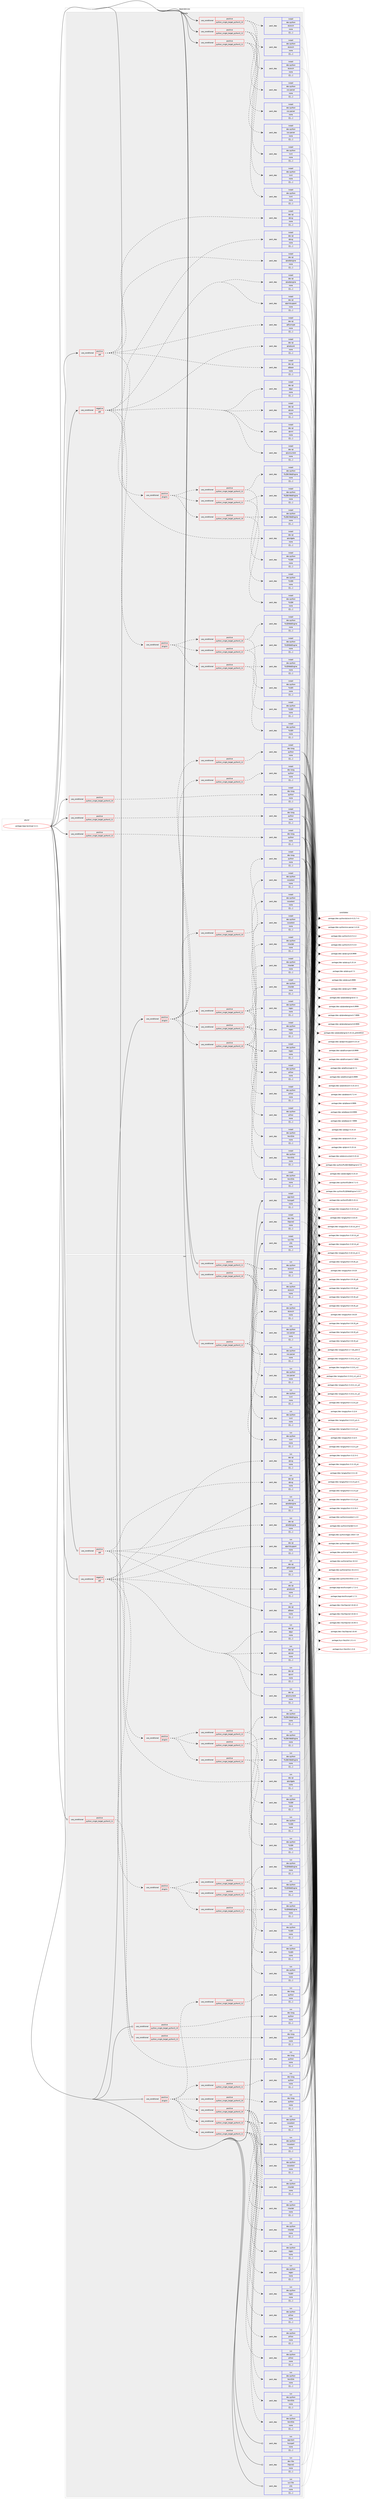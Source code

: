 digraph prolog {

# *************
# Graph options
# *************

newrank=true;
concentrate=true;
compound=true;
graph [rankdir=LR,fontname=Helvetica,fontsize=10,ranksep=1.5];#, ranksep=2.5, nodesep=0.2];
edge  [arrowhead=vee];
node  [fontname=Helvetica,fontsize=10];

# **********
# The ebuild
# **********

subgraph cluster_leftcol {
color=gray;
label=<<i>ebuild</i>>;
id [label="portage://app-text/sigil-2.2.1", color=red, width=4, href="../app-text/sigil-2.2.1.svg"];
}

# ****************
# The dependencies
# ****************

subgraph cluster_midcol {
color=gray;
label=<<i>dependencies</i>>;
subgraph cluster_compile {
fillcolor="#eeeeee";
style=filled;
label=<<i>compile</i>>;
subgraph cond16006 {
dependency58361 [label=<<TABLE BORDER="0" CELLBORDER="1" CELLSPACING="0" CELLPADDING="4"><TR><TD ROWSPAN="3" CELLPADDING="10">use_conditional</TD></TR><TR><TD>negative</TD></TR><TR><TD>qt6</TD></TR></TABLE>>, shape=none, color=red];
subgraph pack41854 {
dependency58362 [label=<<TABLE BORDER="0" CELLBORDER="1" CELLSPACING="0" CELLPADDING="4" WIDTH="220"><TR><TD ROWSPAN="6" CELLPADDING="30">pack_dep</TD></TR><TR><TD WIDTH="110">install</TD></TR><TR><TD>dev-qt</TD></TR><TR><TD>qtconcurrent</TD></TR><TR><TD>none</TD></TR><TR><TD>[[],,,,]</TD></TR></TABLE>>, shape=none, color=blue];
}
dependency58361:e -> dependency58362:w [weight=20,style="dashed",arrowhead="vee"];
subgraph pack41855 {
dependency58363 [label=<<TABLE BORDER="0" CELLBORDER="1" CELLSPACING="0" CELLPADDING="4" WIDTH="220"><TR><TD ROWSPAN="6" CELLPADDING="30">pack_dep</TD></TR><TR><TD WIDTH="110">install</TD></TR><TR><TD>dev-qt</TD></TR><TR><TD>qtcore</TD></TR><TR><TD>none</TD></TR><TR><TD>[[],,,,]</TD></TR></TABLE>>, shape=none, color=blue];
}
dependency58361:e -> dependency58363:w [weight=20,style="dashed",arrowhead="vee"];
subgraph pack41856 {
dependency58364 [label=<<TABLE BORDER="0" CELLBORDER="1" CELLSPACING="0" CELLPADDING="4" WIDTH="220"><TR><TD ROWSPAN="6" CELLPADDING="30">pack_dep</TD></TR><TR><TD WIDTH="110">install</TD></TR><TR><TD>dev-qt</TD></TR><TR><TD>qtgui</TD></TR><TR><TD>none</TD></TR><TR><TD>[[],,,,]</TD></TR></TABLE>>, shape=none, color=blue];
}
dependency58361:e -> dependency58364:w [weight=20,style="dashed",arrowhead="vee"];
subgraph pack41857 {
dependency58365 [label=<<TABLE BORDER="0" CELLBORDER="1" CELLSPACING="0" CELLPADDING="4" WIDTH="220"><TR><TD ROWSPAN="6" CELLPADDING="30">pack_dep</TD></TR><TR><TD WIDTH="110">install</TD></TR><TR><TD>dev-qt</TD></TR><TR><TD>qtnetwork</TD></TR><TR><TD>none</TD></TR><TR><TD>[[],,,,]</TD></TR></TABLE>>, shape=none, color=blue];
}
dependency58361:e -> dependency58365:w [weight=20,style="dashed",arrowhead="vee"];
subgraph pack41858 {
dependency58366 [label=<<TABLE BORDER="0" CELLBORDER="1" CELLSPACING="0" CELLPADDING="4" WIDTH="220"><TR><TD ROWSPAN="6" CELLPADDING="30">pack_dep</TD></TR><TR><TD WIDTH="110">install</TD></TR><TR><TD>dev-qt</TD></TR><TR><TD>qtprintsupport</TD></TR><TR><TD>none</TD></TR><TR><TD>[[],,,,]</TD></TR></TABLE>>, shape=none, color=blue];
}
dependency58361:e -> dependency58366:w [weight=20,style="dashed",arrowhead="vee"];
subgraph pack41859 {
dependency58367 [label=<<TABLE BORDER="0" CELLBORDER="1" CELLSPACING="0" CELLPADDING="4" WIDTH="220"><TR><TD ROWSPAN="6" CELLPADDING="30">pack_dep</TD></TR><TR><TD WIDTH="110">install</TD></TR><TR><TD>dev-qt</TD></TR><TR><TD>qtsvg</TD></TR><TR><TD>none</TD></TR><TR><TD>[[],,,,]</TD></TR></TABLE>>, shape=none, color=blue];
}
dependency58361:e -> dependency58367:w [weight=20,style="dashed",arrowhead="vee"];
subgraph pack41860 {
dependency58368 [label=<<TABLE BORDER="0" CELLBORDER="1" CELLSPACING="0" CELLPADDING="4" WIDTH="220"><TR><TD ROWSPAN="6" CELLPADDING="30">pack_dep</TD></TR><TR><TD WIDTH="110">install</TD></TR><TR><TD>dev-qt</TD></TR><TR><TD>qtwebengine</TD></TR><TR><TD>none</TD></TR><TR><TD>[[],,,,]</TD></TR></TABLE>>, shape=none, color=blue];
}
dependency58361:e -> dependency58368:w [weight=20,style="dashed",arrowhead="vee"];
subgraph pack41861 {
dependency58369 [label=<<TABLE BORDER="0" CELLBORDER="1" CELLSPACING="0" CELLPADDING="4" WIDTH="220"><TR><TD ROWSPAN="6" CELLPADDING="30">pack_dep</TD></TR><TR><TD WIDTH="110">install</TD></TR><TR><TD>dev-qt</TD></TR><TR><TD>qtwidgets</TD></TR><TR><TD>none</TD></TR><TR><TD>[[],,,,]</TD></TR></TABLE>>, shape=none, color=blue];
}
dependency58361:e -> dependency58369:w [weight=20,style="dashed",arrowhead="vee"];
subgraph pack41862 {
dependency58370 [label=<<TABLE BORDER="0" CELLBORDER="1" CELLSPACING="0" CELLPADDING="4" WIDTH="220"><TR><TD ROWSPAN="6" CELLPADDING="30">pack_dep</TD></TR><TR><TD WIDTH="110">install</TD></TR><TR><TD>dev-qt</TD></TR><TR><TD>qtxml</TD></TR><TR><TD>none</TD></TR><TR><TD>[[],,,,]</TD></TR></TABLE>>, shape=none, color=blue];
}
dependency58361:e -> dependency58370:w [weight=20,style="dashed",arrowhead="vee"];
subgraph cond16007 {
dependency58371 [label=<<TABLE BORDER="0" CELLBORDER="1" CELLSPACING="0" CELLPADDING="4"><TR><TD ROWSPAN="3" CELLPADDING="10">use_conditional</TD></TR><TR><TD>positive</TD></TR><TR><TD>plugins</TD></TR></TABLE>>, shape=none, color=red];
subgraph cond16008 {
dependency58372 [label=<<TABLE BORDER="0" CELLBORDER="1" CELLSPACING="0" CELLPADDING="4"><TR><TD ROWSPAN="3" CELLPADDING="10">use_conditional</TD></TR><TR><TD>positive</TD></TR><TR><TD>python_single_target_python3_10</TD></TR></TABLE>>, shape=none, color=red];
subgraph pack41863 {
dependency58373 [label=<<TABLE BORDER="0" CELLBORDER="1" CELLSPACING="0" CELLPADDING="4" WIDTH="220"><TR><TD ROWSPAN="6" CELLPADDING="30">pack_dep</TD></TR><TR><TD WIDTH="110">install</TD></TR><TR><TD>dev-python</TD></TR><TR><TD>PyQt5</TD></TR><TR><TD>none</TD></TR><TR><TD>[[],,,,]</TD></TR></TABLE>>, shape=none, color=blue];
}
dependency58372:e -> dependency58373:w [weight=20,style="dashed",arrowhead="vee"];
subgraph pack41864 {
dependency58374 [label=<<TABLE BORDER="0" CELLBORDER="1" CELLSPACING="0" CELLPADDING="4" WIDTH="220"><TR><TD ROWSPAN="6" CELLPADDING="30">pack_dep</TD></TR><TR><TD WIDTH="110">install</TD></TR><TR><TD>dev-python</TD></TR><TR><TD>PyQtWebEngine</TD></TR><TR><TD>none</TD></TR><TR><TD>[[],,,,]</TD></TR></TABLE>>, shape=none, color=blue];
}
dependency58372:e -> dependency58374:w [weight=20,style="dashed",arrowhead="vee"];
}
dependency58371:e -> dependency58372:w [weight=20,style="dashed",arrowhead="vee"];
subgraph cond16009 {
dependency58375 [label=<<TABLE BORDER="0" CELLBORDER="1" CELLSPACING="0" CELLPADDING="4"><TR><TD ROWSPAN="3" CELLPADDING="10">use_conditional</TD></TR><TR><TD>positive</TD></TR><TR><TD>python_single_target_python3_11</TD></TR></TABLE>>, shape=none, color=red];
subgraph pack41865 {
dependency58376 [label=<<TABLE BORDER="0" CELLBORDER="1" CELLSPACING="0" CELLPADDING="4" WIDTH="220"><TR><TD ROWSPAN="6" CELLPADDING="30">pack_dep</TD></TR><TR><TD WIDTH="110">install</TD></TR><TR><TD>dev-python</TD></TR><TR><TD>PyQt5</TD></TR><TR><TD>none</TD></TR><TR><TD>[[],,,,]</TD></TR></TABLE>>, shape=none, color=blue];
}
dependency58375:e -> dependency58376:w [weight=20,style="dashed",arrowhead="vee"];
subgraph pack41866 {
dependency58377 [label=<<TABLE BORDER="0" CELLBORDER="1" CELLSPACING="0" CELLPADDING="4" WIDTH="220"><TR><TD ROWSPAN="6" CELLPADDING="30">pack_dep</TD></TR><TR><TD WIDTH="110">install</TD></TR><TR><TD>dev-python</TD></TR><TR><TD>PyQtWebEngine</TD></TR><TR><TD>none</TD></TR><TR><TD>[[],,,,]</TD></TR></TABLE>>, shape=none, color=blue];
}
dependency58375:e -> dependency58377:w [weight=20,style="dashed",arrowhead="vee"];
}
dependency58371:e -> dependency58375:w [weight=20,style="dashed",arrowhead="vee"];
subgraph cond16010 {
dependency58378 [label=<<TABLE BORDER="0" CELLBORDER="1" CELLSPACING="0" CELLPADDING="4"><TR><TD ROWSPAN="3" CELLPADDING="10">use_conditional</TD></TR><TR><TD>positive</TD></TR><TR><TD>python_single_target_python3_12</TD></TR></TABLE>>, shape=none, color=red];
subgraph pack41867 {
dependency58379 [label=<<TABLE BORDER="0" CELLBORDER="1" CELLSPACING="0" CELLPADDING="4" WIDTH="220"><TR><TD ROWSPAN="6" CELLPADDING="30">pack_dep</TD></TR><TR><TD WIDTH="110">install</TD></TR><TR><TD>dev-python</TD></TR><TR><TD>PyQt5</TD></TR><TR><TD>none</TD></TR><TR><TD>[[],,,,]</TD></TR></TABLE>>, shape=none, color=blue];
}
dependency58378:e -> dependency58379:w [weight=20,style="dashed",arrowhead="vee"];
subgraph pack41868 {
dependency58380 [label=<<TABLE BORDER="0" CELLBORDER="1" CELLSPACING="0" CELLPADDING="4" WIDTH="220"><TR><TD ROWSPAN="6" CELLPADDING="30">pack_dep</TD></TR><TR><TD WIDTH="110">install</TD></TR><TR><TD>dev-python</TD></TR><TR><TD>PyQtWebEngine</TD></TR><TR><TD>none</TD></TR><TR><TD>[[],,,,]</TD></TR></TABLE>>, shape=none, color=blue];
}
dependency58378:e -> dependency58380:w [weight=20,style="dashed",arrowhead="vee"];
}
dependency58371:e -> dependency58378:w [weight=20,style="dashed",arrowhead="vee"];
}
dependency58361:e -> dependency58371:w [weight=20,style="dashed",arrowhead="vee"];
}
id:e -> dependency58361:w [weight=20,style="solid",arrowhead="vee"];
subgraph cond16011 {
dependency58381 [label=<<TABLE BORDER="0" CELLBORDER="1" CELLSPACING="0" CELLPADDING="4"><TR><TD ROWSPAN="3" CELLPADDING="10">use_conditional</TD></TR><TR><TD>positive</TD></TR><TR><TD>plugins</TD></TR></TABLE>>, shape=none, color=red];
subgraph cond16012 {
dependency58382 [label=<<TABLE BORDER="0" CELLBORDER="1" CELLSPACING="0" CELLPADDING="4"><TR><TD ROWSPAN="3" CELLPADDING="10">use_conditional</TD></TR><TR><TD>positive</TD></TR><TR><TD>python_single_target_python3_10</TD></TR></TABLE>>, shape=none, color=red];
subgraph pack41869 {
dependency58383 [label=<<TABLE BORDER="0" CELLBORDER="1" CELLSPACING="0" CELLPADDING="4" WIDTH="220"><TR><TD ROWSPAN="6" CELLPADDING="30">pack_dep</TD></TR><TR><TD WIDTH="110">install</TD></TR><TR><TD>dev-python</TD></TR><TR><TD>chardet</TD></TR><TR><TD>none</TD></TR><TR><TD>[[],,,,]</TD></TR></TABLE>>, shape=none, color=blue];
}
dependency58382:e -> dependency58383:w [weight=20,style="dashed",arrowhead="vee"];
subgraph pack41870 {
dependency58384 [label=<<TABLE BORDER="0" CELLBORDER="1" CELLSPACING="0" CELLPADDING="4" WIDTH="220"><TR><TD ROWSPAN="6" CELLPADDING="30">pack_dep</TD></TR><TR><TD WIDTH="110">install</TD></TR><TR><TD>dev-python</TD></TR><TR><TD>cssselect</TD></TR><TR><TD>none</TD></TR><TR><TD>[[],,,,]</TD></TR></TABLE>>, shape=none, color=blue];
}
dependency58382:e -> dependency58384:w [weight=20,style="dashed",arrowhead="vee"];
subgraph pack41871 {
dependency58385 [label=<<TABLE BORDER="0" CELLBORDER="1" CELLSPACING="0" CELLPADDING="4" WIDTH="220"><TR><TD ROWSPAN="6" CELLPADDING="30">pack_dep</TD></TR><TR><TD WIDTH="110">install</TD></TR><TR><TD>dev-python</TD></TR><TR><TD>html5lib</TD></TR><TR><TD>none</TD></TR><TR><TD>[[],,,,]</TD></TR></TABLE>>, shape=none, color=blue];
}
dependency58382:e -> dependency58385:w [weight=20,style="dashed",arrowhead="vee"];
subgraph pack41872 {
dependency58386 [label=<<TABLE BORDER="0" CELLBORDER="1" CELLSPACING="0" CELLPADDING="4" WIDTH="220"><TR><TD ROWSPAN="6" CELLPADDING="30">pack_dep</TD></TR><TR><TD WIDTH="110">install</TD></TR><TR><TD>dev-python</TD></TR><TR><TD>pillow</TD></TR><TR><TD>none</TD></TR><TR><TD>[[],,,,]</TD></TR></TABLE>>, shape=none, color=blue];
}
dependency58382:e -> dependency58386:w [weight=20,style="dashed",arrowhead="vee"];
subgraph pack41873 {
dependency58387 [label=<<TABLE BORDER="0" CELLBORDER="1" CELLSPACING="0" CELLPADDING="4" WIDTH="220"><TR><TD ROWSPAN="6" CELLPADDING="30">pack_dep</TD></TR><TR><TD WIDTH="110">install</TD></TR><TR><TD>dev-python</TD></TR><TR><TD>regex</TD></TR><TR><TD>none</TD></TR><TR><TD>[[],,,,]</TD></TR></TABLE>>, shape=none, color=blue];
}
dependency58382:e -> dependency58387:w [weight=20,style="dashed",arrowhead="vee"];
}
dependency58381:e -> dependency58382:w [weight=20,style="dashed",arrowhead="vee"];
subgraph cond16013 {
dependency58388 [label=<<TABLE BORDER="0" CELLBORDER="1" CELLSPACING="0" CELLPADDING="4"><TR><TD ROWSPAN="3" CELLPADDING="10">use_conditional</TD></TR><TR><TD>positive</TD></TR><TR><TD>python_single_target_python3_11</TD></TR></TABLE>>, shape=none, color=red];
subgraph pack41874 {
dependency58389 [label=<<TABLE BORDER="0" CELLBORDER="1" CELLSPACING="0" CELLPADDING="4" WIDTH="220"><TR><TD ROWSPAN="6" CELLPADDING="30">pack_dep</TD></TR><TR><TD WIDTH="110">install</TD></TR><TR><TD>dev-python</TD></TR><TR><TD>chardet</TD></TR><TR><TD>none</TD></TR><TR><TD>[[],,,,]</TD></TR></TABLE>>, shape=none, color=blue];
}
dependency58388:e -> dependency58389:w [weight=20,style="dashed",arrowhead="vee"];
subgraph pack41875 {
dependency58390 [label=<<TABLE BORDER="0" CELLBORDER="1" CELLSPACING="0" CELLPADDING="4" WIDTH="220"><TR><TD ROWSPAN="6" CELLPADDING="30">pack_dep</TD></TR><TR><TD WIDTH="110">install</TD></TR><TR><TD>dev-python</TD></TR><TR><TD>cssselect</TD></TR><TR><TD>none</TD></TR><TR><TD>[[],,,,]</TD></TR></TABLE>>, shape=none, color=blue];
}
dependency58388:e -> dependency58390:w [weight=20,style="dashed",arrowhead="vee"];
subgraph pack41876 {
dependency58391 [label=<<TABLE BORDER="0" CELLBORDER="1" CELLSPACING="0" CELLPADDING="4" WIDTH="220"><TR><TD ROWSPAN="6" CELLPADDING="30">pack_dep</TD></TR><TR><TD WIDTH="110">install</TD></TR><TR><TD>dev-python</TD></TR><TR><TD>html5lib</TD></TR><TR><TD>none</TD></TR><TR><TD>[[],,,,]</TD></TR></TABLE>>, shape=none, color=blue];
}
dependency58388:e -> dependency58391:w [weight=20,style="dashed",arrowhead="vee"];
subgraph pack41877 {
dependency58392 [label=<<TABLE BORDER="0" CELLBORDER="1" CELLSPACING="0" CELLPADDING="4" WIDTH="220"><TR><TD ROWSPAN="6" CELLPADDING="30">pack_dep</TD></TR><TR><TD WIDTH="110">install</TD></TR><TR><TD>dev-python</TD></TR><TR><TD>pillow</TD></TR><TR><TD>none</TD></TR><TR><TD>[[],,,,]</TD></TR></TABLE>>, shape=none, color=blue];
}
dependency58388:e -> dependency58392:w [weight=20,style="dashed",arrowhead="vee"];
subgraph pack41878 {
dependency58393 [label=<<TABLE BORDER="0" CELLBORDER="1" CELLSPACING="0" CELLPADDING="4" WIDTH="220"><TR><TD ROWSPAN="6" CELLPADDING="30">pack_dep</TD></TR><TR><TD WIDTH="110">install</TD></TR><TR><TD>dev-python</TD></TR><TR><TD>regex</TD></TR><TR><TD>none</TD></TR><TR><TD>[[],,,,]</TD></TR></TABLE>>, shape=none, color=blue];
}
dependency58388:e -> dependency58393:w [weight=20,style="dashed",arrowhead="vee"];
}
dependency58381:e -> dependency58388:w [weight=20,style="dashed",arrowhead="vee"];
subgraph cond16014 {
dependency58394 [label=<<TABLE BORDER="0" CELLBORDER="1" CELLSPACING="0" CELLPADDING="4"><TR><TD ROWSPAN="3" CELLPADDING="10">use_conditional</TD></TR><TR><TD>positive</TD></TR><TR><TD>python_single_target_python3_12</TD></TR></TABLE>>, shape=none, color=red];
subgraph pack41879 {
dependency58395 [label=<<TABLE BORDER="0" CELLBORDER="1" CELLSPACING="0" CELLPADDING="4" WIDTH="220"><TR><TD ROWSPAN="6" CELLPADDING="30">pack_dep</TD></TR><TR><TD WIDTH="110">install</TD></TR><TR><TD>dev-python</TD></TR><TR><TD>chardet</TD></TR><TR><TD>none</TD></TR><TR><TD>[[],,,,]</TD></TR></TABLE>>, shape=none, color=blue];
}
dependency58394:e -> dependency58395:w [weight=20,style="dashed",arrowhead="vee"];
subgraph pack41880 {
dependency58396 [label=<<TABLE BORDER="0" CELLBORDER="1" CELLSPACING="0" CELLPADDING="4" WIDTH="220"><TR><TD ROWSPAN="6" CELLPADDING="30">pack_dep</TD></TR><TR><TD WIDTH="110">install</TD></TR><TR><TD>dev-python</TD></TR><TR><TD>cssselect</TD></TR><TR><TD>none</TD></TR><TR><TD>[[],,,,]</TD></TR></TABLE>>, shape=none, color=blue];
}
dependency58394:e -> dependency58396:w [weight=20,style="dashed",arrowhead="vee"];
subgraph pack41881 {
dependency58397 [label=<<TABLE BORDER="0" CELLBORDER="1" CELLSPACING="0" CELLPADDING="4" WIDTH="220"><TR><TD ROWSPAN="6" CELLPADDING="30">pack_dep</TD></TR><TR><TD WIDTH="110">install</TD></TR><TR><TD>dev-python</TD></TR><TR><TD>html5lib</TD></TR><TR><TD>none</TD></TR><TR><TD>[[],,,,]</TD></TR></TABLE>>, shape=none, color=blue];
}
dependency58394:e -> dependency58397:w [weight=20,style="dashed",arrowhead="vee"];
subgraph pack41882 {
dependency58398 [label=<<TABLE BORDER="0" CELLBORDER="1" CELLSPACING="0" CELLPADDING="4" WIDTH="220"><TR><TD ROWSPAN="6" CELLPADDING="30">pack_dep</TD></TR><TR><TD WIDTH="110">install</TD></TR><TR><TD>dev-python</TD></TR><TR><TD>pillow</TD></TR><TR><TD>none</TD></TR><TR><TD>[[],,,,]</TD></TR></TABLE>>, shape=none, color=blue];
}
dependency58394:e -> dependency58398:w [weight=20,style="dashed",arrowhead="vee"];
subgraph pack41883 {
dependency58399 [label=<<TABLE BORDER="0" CELLBORDER="1" CELLSPACING="0" CELLPADDING="4" WIDTH="220"><TR><TD ROWSPAN="6" CELLPADDING="30">pack_dep</TD></TR><TR><TD WIDTH="110">install</TD></TR><TR><TD>dev-python</TD></TR><TR><TD>regex</TD></TR><TR><TD>none</TD></TR><TR><TD>[[],,,,]</TD></TR></TABLE>>, shape=none, color=blue];
}
dependency58394:e -> dependency58399:w [weight=20,style="dashed",arrowhead="vee"];
}
dependency58381:e -> dependency58394:w [weight=20,style="dashed",arrowhead="vee"];
subgraph cond16015 {
dependency58400 [label=<<TABLE BORDER="0" CELLBORDER="1" CELLSPACING="0" CELLPADDING="4"><TR><TD ROWSPAN="3" CELLPADDING="10">use_conditional</TD></TR><TR><TD>positive</TD></TR><TR><TD>python_single_target_python3_10</TD></TR></TABLE>>, shape=none, color=red];
subgraph pack41884 {
dependency58401 [label=<<TABLE BORDER="0" CELLBORDER="1" CELLSPACING="0" CELLPADDING="4" WIDTH="220"><TR><TD ROWSPAN="6" CELLPADDING="30">pack_dep</TD></TR><TR><TD WIDTH="110">install</TD></TR><TR><TD>dev-lang</TD></TR><TR><TD>python</TD></TR><TR><TD>none</TD></TR><TR><TD>[[],,,,]</TD></TR></TABLE>>, shape=none, color=blue];
}
dependency58400:e -> dependency58401:w [weight=20,style="dashed",arrowhead="vee"];
}
dependency58381:e -> dependency58400:w [weight=20,style="dashed",arrowhead="vee"];
subgraph cond16016 {
dependency58402 [label=<<TABLE BORDER="0" CELLBORDER="1" CELLSPACING="0" CELLPADDING="4"><TR><TD ROWSPAN="3" CELLPADDING="10">use_conditional</TD></TR><TR><TD>positive</TD></TR><TR><TD>python_single_target_python3_11</TD></TR></TABLE>>, shape=none, color=red];
subgraph pack41885 {
dependency58403 [label=<<TABLE BORDER="0" CELLBORDER="1" CELLSPACING="0" CELLPADDING="4" WIDTH="220"><TR><TD ROWSPAN="6" CELLPADDING="30">pack_dep</TD></TR><TR><TD WIDTH="110">install</TD></TR><TR><TD>dev-lang</TD></TR><TR><TD>python</TD></TR><TR><TD>none</TD></TR><TR><TD>[[],,,,]</TD></TR></TABLE>>, shape=none, color=blue];
}
dependency58402:e -> dependency58403:w [weight=20,style="dashed",arrowhead="vee"];
}
dependency58381:e -> dependency58402:w [weight=20,style="dashed",arrowhead="vee"];
subgraph cond16017 {
dependency58404 [label=<<TABLE BORDER="0" CELLBORDER="1" CELLSPACING="0" CELLPADDING="4"><TR><TD ROWSPAN="3" CELLPADDING="10">use_conditional</TD></TR><TR><TD>positive</TD></TR><TR><TD>python_single_target_python3_12</TD></TR></TABLE>>, shape=none, color=red];
subgraph pack41886 {
dependency58405 [label=<<TABLE BORDER="0" CELLBORDER="1" CELLSPACING="0" CELLPADDING="4" WIDTH="220"><TR><TD ROWSPAN="6" CELLPADDING="30">pack_dep</TD></TR><TR><TD WIDTH="110">install</TD></TR><TR><TD>dev-lang</TD></TR><TR><TD>python</TD></TR><TR><TD>none</TD></TR><TR><TD>[[],,,,]</TD></TR></TABLE>>, shape=none, color=blue];
}
dependency58404:e -> dependency58405:w [weight=20,style="dashed",arrowhead="vee"];
}
dependency58381:e -> dependency58404:w [weight=20,style="dashed",arrowhead="vee"];
}
id:e -> dependency58381:w [weight=20,style="solid",arrowhead="vee"];
subgraph cond16018 {
dependency58406 [label=<<TABLE BORDER="0" CELLBORDER="1" CELLSPACING="0" CELLPADDING="4"><TR><TD ROWSPAN="3" CELLPADDING="10">use_conditional</TD></TR><TR><TD>positive</TD></TR><TR><TD>python_single_target_python3_10</TD></TR></TABLE>>, shape=none, color=red];
subgraph pack41887 {
dependency58407 [label=<<TABLE BORDER="0" CELLBORDER="1" CELLSPACING="0" CELLPADDING="4" WIDTH="220"><TR><TD ROWSPAN="6" CELLPADDING="30">pack_dep</TD></TR><TR><TD WIDTH="110">install</TD></TR><TR><TD>dev-lang</TD></TR><TR><TD>python</TD></TR><TR><TD>none</TD></TR><TR><TD>[[],,,,]</TD></TR></TABLE>>, shape=none, color=blue];
}
dependency58406:e -> dependency58407:w [weight=20,style="dashed",arrowhead="vee"];
}
id:e -> dependency58406:w [weight=20,style="solid",arrowhead="vee"];
subgraph cond16019 {
dependency58408 [label=<<TABLE BORDER="0" CELLBORDER="1" CELLSPACING="0" CELLPADDING="4"><TR><TD ROWSPAN="3" CELLPADDING="10">use_conditional</TD></TR><TR><TD>positive</TD></TR><TR><TD>python_single_target_python3_10</TD></TR></TABLE>>, shape=none, color=red];
subgraph pack41888 {
dependency58409 [label=<<TABLE BORDER="0" CELLBORDER="1" CELLSPACING="0" CELLPADDING="4" WIDTH="220"><TR><TD ROWSPAN="6" CELLPADDING="30">pack_dep</TD></TR><TR><TD WIDTH="110">install</TD></TR><TR><TD>dev-python</TD></TR><TR><TD>css-parser</TD></TR><TR><TD>none</TD></TR><TR><TD>[[],,,,]</TD></TR></TABLE>>, shape=none, color=blue];
}
dependency58408:e -> dependency58409:w [weight=20,style="dashed",arrowhead="vee"];
subgraph pack41889 {
dependency58410 [label=<<TABLE BORDER="0" CELLBORDER="1" CELLSPACING="0" CELLPADDING="4" WIDTH="220"><TR><TD ROWSPAN="6" CELLPADDING="30">pack_dep</TD></TR><TR><TD WIDTH="110">install</TD></TR><TR><TD>dev-python</TD></TR><TR><TD>dulwich</TD></TR><TR><TD>none</TD></TR><TR><TD>[[],,,,]</TD></TR></TABLE>>, shape=none, color=blue];
}
dependency58408:e -> dependency58410:w [weight=20,style="dashed",arrowhead="vee"];
subgraph pack41890 {
dependency58411 [label=<<TABLE BORDER="0" CELLBORDER="1" CELLSPACING="0" CELLPADDING="4" WIDTH="220"><TR><TD ROWSPAN="6" CELLPADDING="30">pack_dep</TD></TR><TR><TD WIDTH="110">install</TD></TR><TR><TD>dev-python</TD></TR><TR><TD>lxml</TD></TR><TR><TD>none</TD></TR><TR><TD>[[],,,,]</TD></TR></TABLE>>, shape=none, color=blue];
}
dependency58408:e -> dependency58411:w [weight=20,style="dashed",arrowhead="vee"];
}
id:e -> dependency58408:w [weight=20,style="solid",arrowhead="vee"];
subgraph cond16020 {
dependency58412 [label=<<TABLE BORDER="0" CELLBORDER="1" CELLSPACING="0" CELLPADDING="4"><TR><TD ROWSPAN="3" CELLPADDING="10">use_conditional</TD></TR><TR><TD>positive</TD></TR><TR><TD>python_single_target_python3_11</TD></TR></TABLE>>, shape=none, color=red];
subgraph pack41891 {
dependency58413 [label=<<TABLE BORDER="0" CELLBORDER="1" CELLSPACING="0" CELLPADDING="4" WIDTH="220"><TR><TD ROWSPAN="6" CELLPADDING="30">pack_dep</TD></TR><TR><TD WIDTH="110">install</TD></TR><TR><TD>dev-lang</TD></TR><TR><TD>python</TD></TR><TR><TD>none</TD></TR><TR><TD>[[],,,,]</TD></TR></TABLE>>, shape=none, color=blue];
}
dependency58412:e -> dependency58413:w [weight=20,style="dashed",arrowhead="vee"];
}
id:e -> dependency58412:w [weight=20,style="solid",arrowhead="vee"];
subgraph cond16021 {
dependency58414 [label=<<TABLE BORDER="0" CELLBORDER="1" CELLSPACING="0" CELLPADDING="4"><TR><TD ROWSPAN="3" CELLPADDING="10">use_conditional</TD></TR><TR><TD>positive</TD></TR><TR><TD>python_single_target_python3_11</TD></TR></TABLE>>, shape=none, color=red];
subgraph pack41892 {
dependency58415 [label=<<TABLE BORDER="0" CELLBORDER="1" CELLSPACING="0" CELLPADDING="4" WIDTH="220"><TR><TD ROWSPAN="6" CELLPADDING="30">pack_dep</TD></TR><TR><TD WIDTH="110">install</TD></TR><TR><TD>dev-python</TD></TR><TR><TD>css-parser</TD></TR><TR><TD>none</TD></TR><TR><TD>[[],,,,]</TD></TR></TABLE>>, shape=none, color=blue];
}
dependency58414:e -> dependency58415:w [weight=20,style="dashed",arrowhead="vee"];
subgraph pack41893 {
dependency58416 [label=<<TABLE BORDER="0" CELLBORDER="1" CELLSPACING="0" CELLPADDING="4" WIDTH="220"><TR><TD ROWSPAN="6" CELLPADDING="30">pack_dep</TD></TR><TR><TD WIDTH="110">install</TD></TR><TR><TD>dev-python</TD></TR><TR><TD>dulwich</TD></TR><TR><TD>none</TD></TR><TR><TD>[[],,,,]</TD></TR></TABLE>>, shape=none, color=blue];
}
dependency58414:e -> dependency58416:w [weight=20,style="dashed",arrowhead="vee"];
subgraph pack41894 {
dependency58417 [label=<<TABLE BORDER="0" CELLBORDER="1" CELLSPACING="0" CELLPADDING="4" WIDTH="220"><TR><TD ROWSPAN="6" CELLPADDING="30">pack_dep</TD></TR><TR><TD WIDTH="110">install</TD></TR><TR><TD>dev-python</TD></TR><TR><TD>lxml</TD></TR><TR><TD>none</TD></TR><TR><TD>[[],,,,]</TD></TR></TABLE>>, shape=none, color=blue];
}
dependency58414:e -> dependency58417:w [weight=20,style="dashed",arrowhead="vee"];
}
id:e -> dependency58414:w [weight=20,style="solid",arrowhead="vee"];
subgraph cond16022 {
dependency58418 [label=<<TABLE BORDER="0" CELLBORDER="1" CELLSPACING="0" CELLPADDING="4"><TR><TD ROWSPAN="3" CELLPADDING="10">use_conditional</TD></TR><TR><TD>positive</TD></TR><TR><TD>python_single_target_python3_12</TD></TR></TABLE>>, shape=none, color=red];
subgraph pack41895 {
dependency58419 [label=<<TABLE BORDER="0" CELLBORDER="1" CELLSPACING="0" CELLPADDING="4" WIDTH="220"><TR><TD ROWSPAN="6" CELLPADDING="30">pack_dep</TD></TR><TR><TD WIDTH="110">install</TD></TR><TR><TD>dev-lang</TD></TR><TR><TD>python</TD></TR><TR><TD>none</TD></TR><TR><TD>[[],,,,]</TD></TR></TABLE>>, shape=none, color=blue];
}
dependency58418:e -> dependency58419:w [weight=20,style="dashed",arrowhead="vee"];
}
id:e -> dependency58418:w [weight=20,style="solid",arrowhead="vee"];
subgraph cond16023 {
dependency58420 [label=<<TABLE BORDER="0" CELLBORDER="1" CELLSPACING="0" CELLPADDING="4"><TR><TD ROWSPAN="3" CELLPADDING="10">use_conditional</TD></TR><TR><TD>positive</TD></TR><TR><TD>python_single_target_python3_12</TD></TR></TABLE>>, shape=none, color=red];
subgraph pack41896 {
dependency58421 [label=<<TABLE BORDER="0" CELLBORDER="1" CELLSPACING="0" CELLPADDING="4" WIDTH="220"><TR><TD ROWSPAN="6" CELLPADDING="30">pack_dep</TD></TR><TR><TD WIDTH="110">install</TD></TR><TR><TD>dev-python</TD></TR><TR><TD>css-parser</TD></TR><TR><TD>none</TD></TR><TR><TD>[[],,,,]</TD></TR></TABLE>>, shape=none, color=blue];
}
dependency58420:e -> dependency58421:w [weight=20,style="dashed",arrowhead="vee"];
subgraph pack41897 {
dependency58422 [label=<<TABLE BORDER="0" CELLBORDER="1" CELLSPACING="0" CELLPADDING="4" WIDTH="220"><TR><TD ROWSPAN="6" CELLPADDING="30">pack_dep</TD></TR><TR><TD WIDTH="110">install</TD></TR><TR><TD>dev-python</TD></TR><TR><TD>dulwich</TD></TR><TR><TD>none</TD></TR><TR><TD>[[],,,,]</TD></TR></TABLE>>, shape=none, color=blue];
}
dependency58420:e -> dependency58422:w [weight=20,style="dashed",arrowhead="vee"];
subgraph pack41898 {
dependency58423 [label=<<TABLE BORDER="0" CELLBORDER="1" CELLSPACING="0" CELLPADDING="4" WIDTH="220"><TR><TD ROWSPAN="6" CELLPADDING="30">pack_dep</TD></TR><TR><TD WIDTH="110">install</TD></TR><TR><TD>dev-python</TD></TR><TR><TD>lxml</TD></TR><TR><TD>none</TD></TR><TR><TD>[[],,,,]</TD></TR></TABLE>>, shape=none, color=blue];
}
dependency58420:e -> dependency58423:w [weight=20,style="dashed",arrowhead="vee"];
}
id:e -> dependency58420:w [weight=20,style="solid",arrowhead="vee"];
subgraph cond16024 {
dependency58424 [label=<<TABLE BORDER="0" CELLBORDER="1" CELLSPACING="0" CELLPADDING="4"><TR><TD ROWSPAN="3" CELLPADDING="10">use_conditional</TD></TR><TR><TD>positive</TD></TR><TR><TD>qt6</TD></TR></TABLE>>, shape=none, color=red];
subgraph pack41899 {
dependency58425 [label=<<TABLE BORDER="0" CELLBORDER="1" CELLSPACING="0" CELLPADDING="4" WIDTH="220"><TR><TD ROWSPAN="6" CELLPADDING="30">pack_dep</TD></TR><TR><TD WIDTH="110">install</TD></TR><TR><TD>dev-qt</TD></TR><TR><TD>qtbase</TD></TR><TR><TD>none</TD></TR><TR><TD>[[],,,,]</TD></TR></TABLE>>, shape=none, color=blue];
}
dependency58424:e -> dependency58425:w [weight=20,style="dashed",arrowhead="vee"];
subgraph pack41900 {
dependency58426 [label=<<TABLE BORDER="0" CELLBORDER="1" CELLSPACING="0" CELLPADDING="4" WIDTH="220"><TR><TD ROWSPAN="6" CELLPADDING="30">pack_dep</TD></TR><TR><TD WIDTH="110">install</TD></TR><TR><TD>dev-qt</TD></TR><TR><TD>qt5compat</TD></TR><TR><TD>none</TD></TR><TR><TD>[[],,,,]</TD></TR></TABLE>>, shape=none, color=blue];
}
dependency58424:e -> dependency58426:w [weight=20,style="dashed",arrowhead="vee"];
subgraph pack41901 {
dependency58427 [label=<<TABLE BORDER="0" CELLBORDER="1" CELLSPACING="0" CELLPADDING="4" WIDTH="220"><TR><TD ROWSPAN="6" CELLPADDING="30">pack_dep</TD></TR><TR><TD WIDTH="110">install</TD></TR><TR><TD>dev-qt</TD></TR><TR><TD>qtwebengine</TD></TR><TR><TD>none</TD></TR><TR><TD>[[],,,,]</TD></TR></TABLE>>, shape=none, color=blue];
}
dependency58424:e -> dependency58427:w [weight=20,style="dashed",arrowhead="vee"];
subgraph pack41902 {
dependency58428 [label=<<TABLE BORDER="0" CELLBORDER="1" CELLSPACING="0" CELLPADDING="4" WIDTH="220"><TR><TD ROWSPAN="6" CELLPADDING="30">pack_dep</TD></TR><TR><TD WIDTH="110">install</TD></TR><TR><TD>dev-qt</TD></TR><TR><TD>qtsvg</TD></TR><TR><TD>none</TD></TR><TR><TD>[[],,,,]</TD></TR></TABLE>>, shape=none, color=blue];
}
dependency58424:e -> dependency58428:w [weight=20,style="dashed",arrowhead="vee"];
subgraph cond16025 {
dependency58429 [label=<<TABLE BORDER="0" CELLBORDER="1" CELLSPACING="0" CELLPADDING="4"><TR><TD ROWSPAN="3" CELLPADDING="10">use_conditional</TD></TR><TR><TD>positive</TD></TR><TR><TD>plugins</TD></TR></TABLE>>, shape=none, color=red];
subgraph cond16026 {
dependency58430 [label=<<TABLE BORDER="0" CELLBORDER="1" CELLSPACING="0" CELLPADDING="4"><TR><TD ROWSPAN="3" CELLPADDING="10">use_conditional</TD></TR><TR><TD>positive</TD></TR><TR><TD>python_single_target_python3_10</TD></TR></TABLE>>, shape=none, color=red];
subgraph pack41903 {
dependency58431 [label=<<TABLE BORDER="0" CELLBORDER="1" CELLSPACING="0" CELLPADDING="4" WIDTH="220"><TR><TD ROWSPAN="6" CELLPADDING="30">pack_dep</TD></TR><TR><TD WIDTH="110">install</TD></TR><TR><TD>dev-python</TD></TR><TR><TD>PyQt6</TD></TR><TR><TD>none</TD></TR><TR><TD>[[],,,,]</TD></TR></TABLE>>, shape=none, color=blue];
}
dependency58430:e -> dependency58431:w [weight=20,style="dashed",arrowhead="vee"];
subgraph pack41904 {
dependency58432 [label=<<TABLE BORDER="0" CELLBORDER="1" CELLSPACING="0" CELLPADDING="4" WIDTH="220"><TR><TD ROWSPAN="6" CELLPADDING="30">pack_dep</TD></TR><TR><TD WIDTH="110">install</TD></TR><TR><TD>dev-python</TD></TR><TR><TD>PyQt6-WebEngine</TD></TR><TR><TD>none</TD></TR><TR><TD>[[],,,,]</TD></TR></TABLE>>, shape=none, color=blue];
}
dependency58430:e -> dependency58432:w [weight=20,style="dashed",arrowhead="vee"];
}
dependency58429:e -> dependency58430:w [weight=20,style="dashed",arrowhead="vee"];
subgraph cond16027 {
dependency58433 [label=<<TABLE BORDER="0" CELLBORDER="1" CELLSPACING="0" CELLPADDING="4"><TR><TD ROWSPAN="3" CELLPADDING="10">use_conditional</TD></TR><TR><TD>positive</TD></TR><TR><TD>python_single_target_python3_11</TD></TR></TABLE>>, shape=none, color=red];
subgraph pack41905 {
dependency58434 [label=<<TABLE BORDER="0" CELLBORDER="1" CELLSPACING="0" CELLPADDING="4" WIDTH="220"><TR><TD ROWSPAN="6" CELLPADDING="30">pack_dep</TD></TR><TR><TD WIDTH="110">install</TD></TR><TR><TD>dev-python</TD></TR><TR><TD>PyQt6</TD></TR><TR><TD>none</TD></TR><TR><TD>[[],,,,]</TD></TR></TABLE>>, shape=none, color=blue];
}
dependency58433:e -> dependency58434:w [weight=20,style="dashed",arrowhead="vee"];
subgraph pack41906 {
dependency58435 [label=<<TABLE BORDER="0" CELLBORDER="1" CELLSPACING="0" CELLPADDING="4" WIDTH="220"><TR><TD ROWSPAN="6" CELLPADDING="30">pack_dep</TD></TR><TR><TD WIDTH="110">install</TD></TR><TR><TD>dev-python</TD></TR><TR><TD>PyQt6-WebEngine</TD></TR><TR><TD>none</TD></TR><TR><TD>[[],,,,]</TD></TR></TABLE>>, shape=none, color=blue];
}
dependency58433:e -> dependency58435:w [weight=20,style="dashed",arrowhead="vee"];
}
dependency58429:e -> dependency58433:w [weight=20,style="dashed",arrowhead="vee"];
subgraph cond16028 {
dependency58436 [label=<<TABLE BORDER="0" CELLBORDER="1" CELLSPACING="0" CELLPADDING="4"><TR><TD ROWSPAN="3" CELLPADDING="10">use_conditional</TD></TR><TR><TD>positive</TD></TR><TR><TD>python_single_target_python3_12</TD></TR></TABLE>>, shape=none, color=red];
subgraph pack41907 {
dependency58437 [label=<<TABLE BORDER="0" CELLBORDER="1" CELLSPACING="0" CELLPADDING="4" WIDTH="220"><TR><TD ROWSPAN="6" CELLPADDING="30">pack_dep</TD></TR><TR><TD WIDTH="110">install</TD></TR><TR><TD>dev-python</TD></TR><TR><TD>PyQt6</TD></TR><TR><TD>none</TD></TR><TR><TD>[[],,,,]</TD></TR></TABLE>>, shape=none, color=blue];
}
dependency58436:e -> dependency58437:w [weight=20,style="dashed",arrowhead="vee"];
subgraph pack41908 {
dependency58438 [label=<<TABLE BORDER="0" CELLBORDER="1" CELLSPACING="0" CELLPADDING="4" WIDTH="220"><TR><TD ROWSPAN="6" CELLPADDING="30">pack_dep</TD></TR><TR><TD WIDTH="110">install</TD></TR><TR><TD>dev-python</TD></TR><TR><TD>PyQt6-WebEngine</TD></TR><TR><TD>none</TD></TR><TR><TD>[[],,,,]</TD></TR></TABLE>>, shape=none, color=blue];
}
dependency58436:e -> dependency58438:w [weight=20,style="dashed",arrowhead="vee"];
}
dependency58429:e -> dependency58436:w [weight=20,style="dashed",arrowhead="vee"];
}
dependency58424:e -> dependency58429:w [weight=20,style="dashed",arrowhead="vee"];
}
id:e -> dependency58424:w [weight=20,style="solid",arrowhead="vee"];
subgraph pack41909 {
dependency58439 [label=<<TABLE BORDER="0" CELLBORDER="1" CELLSPACING="0" CELLPADDING="4" WIDTH="220"><TR><TD ROWSPAN="6" CELLPADDING="30">pack_dep</TD></TR><TR><TD WIDTH="110">install</TD></TR><TR><TD>app-text</TD></TR><TR><TD>hunspell</TD></TR><TR><TD>none</TD></TR><TR><TD>[[],,,,]</TD></TR></TABLE>>, shape=none, color=blue];
}
id:e -> dependency58439:w [weight=20,style="solid",arrowhead="vee"];
subgraph pack41910 {
dependency58440 [label=<<TABLE BORDER="0" CELLBORDER="1" CELLSPACING="0" CELLPADDING="4" WIDTH="220"><TR><TD ROWSPAN="6" CELLPADDING="30">pack_dep</TD></TR><TR><TD WIDTH="110">install</TD></TR><TR><TD>dev-libs</TD></TR><TR><TD>libpcre2</TD></TR><TR><TD>none</TD></TR><TR><TD>[[],,,,]</TD></TR></TABLE>>, shape=none, color=blue];
}
id:e -> dependency58440:w [weight=20,style="solid",arrowhead="vee"];
subgraph pack41911 {
dependency58441 [label=<<TABLE BORDER="0" CELLBORDER="1" CELLSPACING="0" CELLPADDING="4" WIDTH="220"><TR><TD ROWSPAN="6" CELLPADDING="30">pack_dep</TD></TR><TR><TD WIDTH="110">install</TD></TR><TR><TD>sys-libs</TD></TR><TR><TD>zlib</TD></TR><TR><TD>none</TD></TR><TR><TD>[[],,,,]</TD></TR></TABLE>>, shape=none, color=blue];
}
id:e -> dependency58441:w [weight=20,style="solid",arrowhead="vee"];
}
subgraph cluster_compileandrun {
fillcolor="#eeeeee";
style=filled;
label=<<i>compile and run</i>>;
}
subgraph cluster_run {
fillcolor="#eeeeee";
style=filled;
label=<<i>run</i>>;
subgraph cond16029 {
dependency58442 [label=<<TABLE BORDER="0" CELLBORDER="1" CELLSPACING="0" CELLPADDING="4"><TR><TD ROWSPAN="3" CELLPADDING="10">use_conditional</TD></TR><TR><TD>negative</TD></TR><TR><TD>qt6</TD></TR></TABLE>>, shape=none, color=red];
subgraph pack41912 {
dependency58443 [label=<<TABLE BORDER="0" CELLBORDER="1" CELLSPACING="0" CELLPADDING="4" WIDTH="220"><TR><TD ROWSPAN="6" CELLPADDING="30">pack_dep</TD></TR><TR><TD WIDTH="110">run</TD></TR><TR><TD>dev-qt</TD></TR><TR><TD>qtconcurrent</TD></TR><TR><TD>none</TD></TR><TR><TD>[[],,,,]</TD></TR></TABLE>>, shape=none, color=blue];
}
dependency58442:e -> dependency58443:w [weight=20,style="dashed",arrowhead="vee"];
subgraph pack41913 {
dependency58444 [label=<<TABLE BORDER="0" CELLBORDER="1" CELLSPACING="0" CELLPADDING="4" WIDTH="220"><TR><TD ROWSPAN="6" CELLPADDING="30">pack_dep</TD></TR><TR><TD WIDTH="110">run</TD></TR><TR><TD>dev-qt</TD></TR><TR><TD>qtcore</TD></TR><TR><TD>none</TD></TR><TR><TD>[[],,,,]</TD></TR></TABLE>>, shape=none, color=blue];
}
dependency58442:e -> dependency58444:w [weight=20,style="dashed",arrowhead="vee"];
subgraph pack41914 {
dependency58445 [label=<<TABLE BORDER="0" CELLBORDER="1" CELLSPACING="0" CELLPADDING="4" WIDTH="220"><TR><TD ROWSPAN="6" CELLPADDING="30">pack_dep</TD></TR><TR><TD WIDTH="110">run</TD></TR><TR><TD>dev-qt</TD></TR><TR><TD>qtgui</TD></TR><TR><TD>none</TD></TR><TR><TD>[[],,,,]</TD></TR></TABLE>>, shape=none, color=blue];
}
dependency58442:e -> dependency58445:w [weight=20,style="dashed",arrowhead="vee"];
subgraph pack41915 {
dependency58446 [label=<<TABLE BORDER="0" CELLBORDER="1" CELLSPACING="0" CELLPADDING="4" WIDTH="220"><TR><TD ROWSPAN="6" CELLPADDING="30">pack_dep</TD></TR><TR><TD WIDTH="110">run</TD></TR><TR><TD>dev-qt</TD></TR><TR><TD>qtnetwork</TD></TR><TR><TD>none</TD></TR><TR><TD>[[],,,,]</TD></TR></TABLE>>, shape=none, color=blue];
}
dependency58442:e -> dependency58446:w [weight=20,style="dashed",arrowhead="vee"];
subgraph pack41916 {
dependency58447 [label=<<TABLE BORDER="0" CELLBORDER="1" CELLSPACING="0" CELLPADDING="4" WIDTH="220"><TR><TD ROWSPAN="6" CELLPADDING="30">pack_dep</TD></TR><TR><TD WIDTH="110">run</TD></TR><TR><TD>dev-qt</TD></TR><TR><TD>qtprintsupport</TD></TR><TR><TD>none</TD></TR><TR><TD>[[],,,,]</TD></TR></TABLE>>, shape=none, color=blue];
}
dependency58442:e -> dependency58447:w [weight=20,style="dashed",arrowhead="vee"];
subgraph pack41917 {
dependency58448 [label=<<TABLE BORDER="0" CELLBORDER="1" CELLSPACING="0" CELLPADDING="4" WIDTH="220"><TR><TD ROWSPAN="6" CELLPADDING="30">pack_dep</TD></TR><TR><TD WIDTH="110">run</TD></TR><TR><TD>dev-qt</TD></TR><TR><TD>qtsvg</TD></TR><TR><TD>none</TD></TR><TR><TD>[[],,,,]</TD></TR></TABLE>>, shape=none, color=blue];
}
dependency58442:e -> dependency58448:w [weight=20,style="dashed",arrowhead="vee"];
subgraph pack41918 {
dependency58449 [label=<<TABLE BORDER="0" CELLBORDER="1" CELLSPACING="0" CELLPADDING="4" WIDTH="220"><TR><TD ROWSPAN="6" CELLPADDING="30">pack_dep</TD></TR><TR><TD WIDTH="110">run</TD></TR><TR><TD>dev-qt</TD></TR><TR><TD>qtwebengine</TD></TR><TR><TD>none</TD></TR><TR><TD>[[],,,,]</TD></TR></TABLE>>, shape=none, color=blue];
}
dependency58442:e -> dependency58449:w [weight=20,style="dashed",arrowhead="vee"];
subgraph pack41919 {
dependency58450 [label=<<TABLE BORDER="0" CELLBORDER="1" CELLSPACING="0" CELLPADDING="4" WIDTH="220"><TR><TD ROWSPAN="6" CELLPADDING="30">pack_dep</TD></TR><TR><TD WIDTH="110">run</TD></TR><TR><TD>dev-qt</TD></TR><TR><TD>qtwidgets</TD></TR><TR><TD>none</TD></TR><TR><TD>[[],,,,]</TD></TR></TABLE>>, shape=none, color=blue];
}
dependency58442:e -> dependency58450:w [weight=20,style="dashed",arrowhead="vee"];
subgraph pack41920 {
dependency58451 [label=<<TABLE BORDER="0" CELLBORDER="1" CELLSPACING="0" CELLPADDING="4" WIDTH="220"><TR><TD ROWSPAN="6" CELLPADDING="30">pack_dep</TD></TR><TR><TD WIDTH="110">run</TD></TR><TR><TD>dev-qt</TD></TR><TR><TD>qtxml</TD></TR><TR><TD>none</TD></TR><TR><TD>[[],,,,]</TD></TR></TABLE>>, shape=none, color=blue];
}
dependency58442:e -> dependency58451:w [weight=20,style="dashed",arrowhead="vee"];
subgraph cond16030 {
dependency58452 [label=<<TABLE BORDER="0" CELLBORDER="1" CELLSPACING="0" CELLPADDING="4"><TR><TD ROWSPAN="3" CELLPADDING="10">use_conditional</TD></TR><TR><TD>positive</TD></TR><TR><TD>plugins</TD></TR></TABLE>>, shape=none, color=red];
subgraph cond16031 {
dependency58453 [label=<<TABLE BORDER="0" CELLBORDER="1" CELLSPACING="0" CELLPADDING="4"><TR><TD ROWSPAN="3" CELLPADDING="10">use_conditional</TD></TR><TR><TD>positive</TD></TR><TR><TD>python_single_target_python3_10</TD></TR></TABLE>>, shape=none, color=red];
subgraph pack41921 {
dependency58454 [label=<<TABLE BORDER="0" CELLBORDER="1" CELLSPACING="0" CELLPADDING="4" WIDTH="220"><TR><TD ROWSPAN="6" CELLPADDING="30">pack_dep</TD></TR><TR><TD WIDTH="110">run</TD></TR><TR><TD>dev-python</TD></TR><TR><TD>PyQt5</TD></TR><TR><TD>none</TD></TR><TR><TD>[[],,,,]</TD></TR></TABLE>>, shape=none, color=blue];
}
dependency58453:e -> dependency58454:w [weight=20,style="dashed",arrowhead="vee"];
subgraph pack41922 {
dependency58455 [label=<<TABLE BORDER="0" CELLBORDER="1" CELLSPACING="0" CELLPADDING="4" WIDTH="220"><TR><TD ROWSPAN="6" CELLPADDING="30">pack_dep</TD></TR><TR><TD WIDTH="110">run</TD></TR><TR><TD>dev-python</TD></TR><TR><TD>PyQtWebEngine</TD></TR><TR><TD>none</TD></TR><TR><TD>[[],,,,]</TD></TR></TABLE>>, shape=none, color=blue];
}
dependency58453:e -> dependency58455:w [weight=20,style="dashed",arrowhead="vee"];
}
dependency58452:e -> dependency58453:w [weight=20,style="dashed",arrowhead="vee"];
subgraph cond16032 {
dependency58456 [label=<<TABLE BORDER="0" CELLBORDER="1" CELLSPACING="0" CELLPADDING="4"><TR><TD ROWSPAN="3" CELLPADDING="10">use_conditional</TD></TR><TR><TD>positive</TD></TR><TR><TD>python_single_target_python3_11</TD></TR></TABLE>>, shape=none, color=red];
subgraph pack41923 {
dependency58457 [label=<<TABLE BORDER="0" CELLBORDER="1" CELLSPACING="0" CELLPADDING="4" WIDTH="220"><TR><TD ROWSPAN="6" CELLPADDING="30">pack_dep</TD></TR><TR><TD WIDTH="110">run</TD></TR><TR><TD>dev-python</TD></TR><TR><TD>PyQt5</TD></TR><TR><TD>none</TD></TR><TR><TD>[[],,,,]</TD></TR></TABLE>>, shape=none, color=blue];
}
dependency58456:e -> dependency58457:w [weight=20,style="dashed",arrowhead="vee"];
subgraph pack41924 {
dependency58458 [label=<<TABLE BORDER="0" CELLBORDER="1" CELLSPACING="0" CELLPADDING="4" WIDTH="220"><TR><TD ROWSPAN="6" CELLPADDING="30">pack_dep</TD></TR><TR><TD WIDTH="110">run</TD></TR><TR><TD>dev-python</TD></TR><TR><TD>PyQtWebEngine</TD></TR><TR><TD>none</TD></TR><TR><TD>[[],,,,]</TD></TR></TABLE>>, shape=none, color=blue];
}
dependency58456:e -> dependency58458:w [weight=20,style="dashed",arrowhead="vee"];
}
dependency58452:e -> dependency58456:w [weight=20,style="dashed",arrowhead="vee"];
subgraph cond16033 {
dependency58459 [label=<<TABLE BORDER="0" CELLBORDER="1" CELLSPACING="0" CELLPADDING="4"><TR><TD ROWSPAN="3" CELLPADDING="10">use_conditional</TD></TR><TR><TD>positive</TD></TR><TR><TD>python_single_target_python3_12</TD></TR></TABLE>>, shape=none, color=red];
subgraph pack41925 {
dependency58460 [label=<<TABLE BORDER="0" CELLBORDER="1" CELLSPACING="0" CELLPADDING="4" WIDTH="220"><TR><TD ROWSPAN="6" CELLPADDING="30">pack_dep</TD></TR><TR><TD WIDTH="110">run</TD></TR><TR><TD>dev-python</TD></TR><TR><TD>PyQt5</TD></TR><TR><TD>none</TD></TR><TR><TD>[[],,,,]</TD></TR></TABLE>>, shape=none, color=blue];
}
dependency58459:e -> dependency58460:w [weight=20,style="dashed",arrowhead="vee"];
subgraph pack41926 {
dependency58461 [label=<<TABLE BORDER="0" CELLBORDER="1" CELLSPACING="0" CELLPADDING="4" WIDTH="220"><TR><TD ROWSPAN="6" CELLPADDING="30">pack_dep</TD></TR><TR><TD WIDTH="110">run</TD></TR><TR><TD>dev-python</TD></TR><TR><TD>PyQtWebEngine</TD></TR><TR><TD>none</TD></TR><TR><TD>[[],,,,]</TD></TR></TABLE>>, shape=none, color=blue];
}
dependency58459:e -> dependency58461:w [weight=20,style="dashed",arrowhead="vee"];
}
dependency58452:e -> dependency58459:w [weight=20,style="dashed",arrowhead="vee"];
}
dependency58442:e -> dependency58452:w [weight=20,style="dashed",arrowhead="vee"];
}
id:e -> dependency58442:w [weight=20,style="solid",arrowhead="odot"];
subgraph cond16034 {
dependency58462 [label=<<TABLE BORDER="0" CELLBORDER="1" CELLSPACING="0" CELLPADDING="4"><TR><TD ROWSPAN="3" CELLPADDING="10">use_conditional</TD></TR><TR><TD>positive</TD></TR><TR><TD>plugins</TD></TR></TABLE>>, shape=none, color=red];
subgraph cond16035 {
dependency58463 [label=<<TABLE BORDER="0" CELLBORDER="1" CELLSPACING="0" CELLPADDING="4"><TR><TD ROWSPAN="3" CELLPADDING="10">use_conditional</TD></TR><TR><TD>positive</TD></TR><TR><TD>python_single_target_python3_10</TD></TR></TABLE>>, shape=none, color=red];
subgraph pack41927 {
dependency58464 [label=<<TABLE BORDER="0" CELLBORDER="1" CELLSPACING="0" CELLPADDING="4" WIDTH="220"><TR><TD ROWSPAN="6" CELLPADDING="30">pack_dep</TD></TR><TR><TD WIDTH="110">run</TD></TR><TR><TD>dev-python</TD></TR><TR><TD>chardet</TD></TR><TR><TD>none</TD></TR><TR><TD>[[],,,,]</TD></TR></TABLE>>, shape=none, color=blue];
}
dependency58463:e -> dependency58464:w [weight=20,style="dashed",arrowhead="vee"];
subgraph pack41928 {
dependency58465 [label=<<TABLE BORDER="0" CELLBORDER="1" CELLSPACING="0" CELLPADDING="4" WIDTH="220"><TR><TD ROWSPAN="6" CELLPADDING="30">pack_dep</TD></TR><TR><TD WIDTH="110">run</TD></TR><TR><TD>dev-python</TD></TR><TR><TD>cssselect</TD></TR><TR><TD>none</TD></TR><TR><TD>[[],,,,]</TD></TR></TABLE>>, shape=none, color=blue];
}
dependency58463:e -> dependency58465:w [weight=20,style="dashed",arrowhead="vee"];
subgraph pack41929 {
dependency58466 [label=<<TABLE BORDER="0" CELLBORDER="1" CELLSPACING="0" CELLPADDING="4" WIDTH="220"><TR><TD ROWSPAN="6" CELLPADDING="30">pack_dep</TD></TR><TR><TD WIDTH="110">run</TD></TR><TR><TD>dev-python</TD></TR><TR><TD>html5lib</TD></TR><TR><TD>none</TD></TR><TR><TD>[[],,,,]</TD></TR></TABLE>>, shape=none, color=blue];
}
dependency58463:e -> dependency58466:w [weight=20,style="dashed",arrowhead="vee"];
subgraph pack41930 {
dependency58467 [label=<<TABLE BORDER="0" CELLBORDER="1" CELLSPACING="0" CELLPADDING="4" WIDTH="220"><TR><TD ROWSPAN="6" CELLPADDING="30">pack_dep</TD></TR><TR><TD WIDTH="110">run</TD></TR><TR><TD>dev-python</TD></TR><TR><TD>pillow</TD></TR><TR><TD>none</TD></TR><TR><TD>[[],,,,]</TD></TR></TABLE>>, shape=none, color=blue];
}
dependency58463:e -> dependency58467:w [weight=20,style="dashed",arrowhead="vee"];
subgraph pack41931 {
dependency58468 [label=<<TABLE BORDER="0" CELLBORDER="1" CELLSPACING="0" CELLPADDING="4" WIDTH="220"><TR><TD ROWSPAN="6" CELLPADDING="30">pack_dep</TD></TR><TR><TD WIDTH="110">run</TD></TR><TR><TD>dev-python</TD></TR><TR><TD>regex</TD></TR><TR><TD>none</TD></TR><TR><TD>[[],,,,]</TD></TR></TABLE>>, shape=none, color=blue];
}
dependency58463:e -> dependency58468:w [weight=20,style="dashed",arrowhead="vee"];
}
dependency58462:e -> dependency58463:w [weight=20,style="dashed",arrowhead="vee"];
subgraph cond16036 {
dependency58469 [label=<<TABLE BORDER="0" CELLBORDER="1" CELLSPACING="0" CELLPADDING="4"><TR><TD ROWSPAN="3" CELLPADDING="10">use_conditional</TD></TR><TR><TD>positive</TD></TR><TR><TD>python_single_target_python3_11</TD></TR></TABLE>>, shape=none, color=red];
subgraph pack41932 {
dependency58470 [label=<<TABLE BORDER="0" CELLBORDER="1" CELLSPACING="0" CELLPADDING="4" WIDTH="220"><TR><TD ROWSPAN="6" CELLPADDING="30">pack_dep</TD></TR><TR><TD WIDTH="110">run</TD></TR><TR><TD>dev-python</TD></TR><TR><TD>chardet</TD></TR><TR><TD>none</TD></TR><TR><TD>[[],,,,]</TD></TR></TABLE>>, shape=none, color=blue];
}
dependency58469:e -> dependency58470:w [weight=20,style="dashed",arrowhead="vee"];
subgraph pack41933 {
dependency58471 [label=<<TABLE BORDER="0" CELLBORDER="1" CELLSPACING="0" CELLPADDING="4" WIDTH="220"><TR><TD ROWSPAN="6" CELLPADDING="30">pack_dep</TD></TR><TR><TD WIDTH="110">run</TD></TR><TR><TD>dev-python</TD></TR><TR><TD>cssselect</TD></TR><TR><TD>none</TD></TR><TR><TD>[[],,,,]</TD></TR></TABLE>>, shape=none, color=blue];
}
dependency58469:e -> dependency58471:w [weight=20,style="dashed",arrowhead="vee"];
subgraph pack41934 {
dependency58472 [label=<<TABLE BORDER="0" CELLBORDER="1" CELLSPACING="0" CELLPADDING="4" WIDTH="220"><TR><TD ROWSPAN="6" CELLPADDING="30">pack_dep</TD></TR><TR><TD WIDTH="110">run</TD></TR><TR><TD>dev-python</TD></TR><TR><TD>html5lib</TD></TR><TR><TD>none</TD></TR><TR><TD>[[],,,,]</TD></TR></TABLE>>, shape=none, color=blue];
}
dependency58469:e -> dependency58472:w [weight=20,style="dashed",arrowhead="vee"];
subgraph pack41935 {
dependency58473 [label=<<TABLE BORDER="0" CELLBORDER="1" CELLSPACING="0" CELLPADDING="4" WIDTH="220"><TR><TD ROWSPAN="6" CELLPADDING="30">pack_dep</TD></TR><TR><TD WIDTH="110">run</TD></TR><TR><TD>dev-python</TD></TR><TR><TD>pillow</TD></TR><TR><TD>none</TD></TR><TR><TD>[[],,,,]</TD></TR></TABLE>>, shape=none, color=blue];
}
dependency58469:e -> dependency58473:w [weight=20,style="dashed",arrowhead="vee"];
subgraph pack41936 {
dependency58474 [label=<<TABLE BORDER="0" CELLBORDER="1" CELLSPACING="0" CELLPADDING="4" WIDTH="220"><TR><TD ROWSPAN="6" CELLPADDING="30">pack_dep</TD></TR><TR><TD WIDTH="110">run</TD></TR><TR><TD>dev-python</TD></TR><TR><TD>regex</TD></TR><TR><TD>none</TD></TR><TR><TD>[[],,,,]</TD></TR></TABLE>>, shape=none, color=blue];
}
dependency58469:e -> dependency58474:w [weight=20,style="dashed",arrowhead="vee"];
}
dependency58462:e -> dependency58469:w [weight=20,style="dashed",arrowhead="vee"];
subgraph cond16037 {
dependency58475 [label=<<TABLE BORDER="0" CELLBORDER="1" CELLSPACING="0" CELLPADDING="4"><TR><TD ROWSPAN="3" CELLPADDING="10">use_conditional</TD></TR><TR><TD>positive</TD></TR><TR><TD>python_single_target_python3_12</TD></TR></TABLE>>, shape=none, color=red];
subgraph pack41937 {
dependency58476 [label=<<TABLE BORDER="0" CELLBORDER="1" CELLSPACING="0" CELLPADDING="4" WIDTH="220"><TR><TD ROWSPAN="6" CELLPADDING="30">pack_dep</TD></TR><TR><TD WIDTH="110">run</TD></TR><TR><TD>dev-python</TD></TR><TR><TD>chardet</TD></TR><TR><TD>none</TD></TR><TR><TD>[[],,,,]</TD></TR></TABLE>>, shape=none, color=blue];
}
dependency58475:e -> dependency58476:w [weight=20,style="dashed",arrowhead="vee"];
subgraph pack41938 {
dependency58477 [label=<<TABLE BORDER="0" CELLBORDER="1" CELLSPACING="0" CELLPADDING="4" WIDTH="220"><TR><TD ROWSPAN="6" CELLPADDING="30">pack_dep</TD></TR><TR><TD WIDTH="110">run</TD></TR><TR><TD>dev-python</TD></TR><TR><TD>cssselect</TD></TR><TR><TD>none</TD></TR><TR><TD>[[],,,,]</TD></TR></TABLE>>, shape=none, color=blue];
}
dependency58475:e -> dependency58477:w [weight=20,style="dashed",arrowhead="vee"];
subgraph pack41939 {
dependency58478 [label=<<TABLE BORDER="0" CELLBORDER="1" CELLSPACING="0" CELLPADDING="4" WIDTH="220"><TR><TD ROWSPAN="6" CELLPADDING="30">pack_dep</TD></TR><TR><TD WIDTH="110">run</TD></TR><TR><TD>dev-python</TD></TR><TR><TD>html5lib</TD></TR><TR><TD>none</TD></TR><TR><TD>[[],,,,]</TD></TR></TABLE>>, shape=none, color=blue];
}
dependency58475:e -> dependency58478:w [weight=20,style="dashed",arrowhead="vee"];
subgraph pack41940 {
dependency58479 [label=<<TABLE BORDER="0" CELLBORDER="1" CELLSPACING="0" CELLPADDING="4" WIDTH="220"><TR><TD ROWSPAN="6" CELLPADDING="30">pack_dep</TD></TR><TR><TD WIDTH="110">run</TD></TR><TR><TD>dev-python</TD></TR><TR><TD>pillow</TD></TR><TR><TD>none</TD></TR><TR><TD>[[],,,,]</TD></TR></TABLE>>, shape=none, color=blue];
}
dependency58475:e -> dependency58479:w [weight=20,style="dashed",arrowhead="vee"];
subgraph pack41941 {
dependency58480 [label=<<TABLE BORDER="0" CELLBORDER="1" CELLSPACING="0" CELLPADDING="4" WIDTH="220"><TR><TD ROWSPAN="6" CELLPADDING="30">pack_dep</TD></TR><TR><TD WIDTH="110">run</TD></TR><TR><TD>dev-python</TD></TR><TR><TD>regex</TD></TR><TR><TD>none</TD></TR><TR><TD>[[],,,,]</TD></TR></TABLE>>, shape=none, color=blue];
}
dependency58475:e -> dependency58480:w [weight=20,style="dashed",arrowhead="vee"];
}
dependency58462:e -> dependency58475:w [weight=20,style="dashed",arrowhead="vee"];
subgraph cond16038 {
dependency58481 [label=<<TABLE BORDER="0" CELLBORDER="1" CELLSPACING="0" CELLPADDING="4"><TR><TD ROWSPAN="3" CELLPADDING="10">use_conditional</TD></TR><TR><TD>positive</TD></TR><TR><TD>python_single_target_python3_10</TD></TR></TABLE>>, shape=none, color=red];
subgraph pack41942 {
dependency58482 [label=<<TABLE BORDER="0" CELLBORDER="1" CELLSPACING="0" CELLPADDING="4" WIDTH="220"><TR><TD ROWSPAN="6" CELLPADDING="30">pack_dep</TD></TR><TR><TD WIDTH="110">run</TD></TR><TR><TD>dev-lang</TD></TR><TR><TD>python</TD></TR><TR><TD>none</TD></TR><TR><TD>[[],,,,]</TD></TR></TABLE>>, shape=none, color=blue];
}
dependency58481:e -> dependency58482:w [weight=20,style="dashed",arrowhead="vee"];
}
dependency58462:e -> dependency58481:w [weight=20,style="dashed",arrowhead="vee"];
subgraph cond16039 {
dependency58483 [label=<<TABLE BORDER="0" CELLBORDER="1" CELLSPACING="0" CELLPADDING="4"><TR><TD ROWSPAN="3" CELLPADDING="10">use_conditional</TD></TR><TR><TD>positive</TD></TR><TR><TD>python_single_target_python3_11</TD></TR></TABLE>>, shape=none, color=red];
subgraph pack41943 {
dependency58484 [label=<<TABLE BORDER="0" CELLBORDER="1" CELLSPACING="0" CELLPADDING="4" WIDTH="220"><TR><TD ROWSPAN="6" CELLPADDING="30">pack_dep</TD></TR><TR><TD WIDTH="110">run</TD></TR><TR><TD>dev-lang</TD></TR><TR><TD>python</TD></TR><TR><TD>none</TD></TR><TR><TD>[[],,,,]</TD></TR></TABLE>>, shape=none, color=blue];
}
dependency58483:e -> dependency58484:w [weight=20,style="dashed",arrowhead="vee"];
}
dependency58462:e -> dependency58483:w [weight=20,style="dashed",arrowhead="vee"];
subgraph cond16040 {
dependency58485 [label=<<TABLE BORDER="0" CELLBORDER="1" CELLSPACING="0" CELLPADDING="4"><TR><TD ROWSPAN="3" CELLPADDING="10">use_conditional</TD></TR><TR><TD>positive</TD></TR><TR><TD>python_single_target_python3_12</TD></TR></TABLE>>, shape=none, color=red];
subgraph pack41944 {
dependency58486 [label=<<TABLE BORDER="0" CELLBORDER="1" CELLSPACING="0" CELLPADDING="4" WIDTH="220"><TR><TD ROWSPAN="6" CELLPADDING="30">pack_dep</TD></TR><TR><TD WIDTH="110">run</TD></TR><TR><TD>dev-lang</TD></TR><TR><TD>python</TD></TR><TR><TD>none</TD></TR><TR><TD>[[],,,,]</TD></TR></TABLE>>, shape=none, color=blue];
}
dependency58485:e -> dependency58486:w [weight=20,style="dashed",arrowhead="vee"];
}
dependency58462:e -> dependency58485:w [weight=20,style="dashed",arrowhead="vee"];
}
id:e -> dependency58462:w [weight=20,style="solid",arrowhead="odot"];
subgraph cond16041 {
dependency58487 [label=<<TABLE BORDER="0" CELLBORDER="1" CELLSPACING="0" CELLPADDING="4"><TR><TD ROWSPAN="3" CELLPADDING="10">use_conditional</TD></TR><TR><TD>positive</TD></TR><TR><TD>python_single_target_python3_10</TD></TR></TABLE>>, shape=none, color=red];
subgraph pack41945 {
dependency58488 [label=<<TABLE BORDER="0" CELLBORDER="1" CELLSPACING="0" CELLPADDING="4" WIDTH="220"><TR><TD ROWSPAN="6" CELLPADDING="30">pack_dep</TD></TR><TR><TD WIDTH="110">run</TD></TR><TR><TD>dev-lang</TD></TR><TR><TD>python</TD></TR><TR><TD>none</TD></TR><TR><TD>[[],,,,]</TD></TR></TABLE>>, shape=none, color=blue];
}
dependency58487:e -> dependency58488:w [weight=20,style="dashed",arrowhead="vee"];
}
id:e -> dependency58487:w [weight=20,style="solid",arrowhead="odot"];
subgraph cond16042 {
dependency58489 [label=<<TABLE BORDER="0" CELLBORDER="1" CELLSPACING="0" CELLPADDING="4"><TR><TD ROWSPAN="3" CELLPADDING="10">use_conditional</TD></TR><TR><TD>positive</TD></TR><TR><TD>python_single_target_python3_10</TD></TR></TABLE>>, shape=none, color=red];
subgraph pack41946 {
dependency58490 [label=<<TABLE BORDER="0" CELLBORDER="1" CELLSPACING="0" CELLPADDING="4" WIDTH="220"><TR><TD ROWSPAN="6" CELLPADDING="30">pack_dep</TD></TR><TR><TD WIDTH="110">run</TD></TR><TR><TD>dev-python</TD></TR><TR><TD>css-parser</TD></TR><TR><TD>none</TD></TR><TR><TD>[[],,,,]</TD></TR></TABLE>>, shape=none, color=blue];
}
dependency58489:e -> dependency58490:w [weight=20,style="dashed",arrowhead="vee"];
subgraph pack41947 {
dependency58491 [label=<<TABLE BORDER="0" CELLBORDER="1" CELLSPACING="0" CELLPADDING="4" WIDTH="220"><TR><TD ROWSPAN="6" CELLPADDING="30">pack_dep</TD></TR><TR><TD WIDTH="110">run</TD></TR><TR><TD>dev-python</TD></TR><TR><TD>dulwich</TD></TR><TR><TD>none</TD></TR><TR><TD>[[],,,,]</TD></TR></TABLE>>, shape=none, color=blue];
}
dependency58489:e -> dependency58491:w [weight=20,style="dashed",arrowhead="vee"];
subgraph pack41948 {
dependency58492 [label=<<TABLE BORDER="0" CELLBORDER="1" CELLSPACING="0" CELLPADDING="4" WIDTH="220"><TR><TD ROWSPAN="6" CELLPADDING="30">pack_dep</TD></TR><TR><TD WIDTH="110">run</TD></TR><TR><TD>dev-python</TD></TR><TR><TD>lxml</TD></TR><TR><TD>none</TD></TR><TR><TD>[[],,,,]</TD></TR></TABLE>>, shape=none, color=blue];
}
dependency58489:e -> dependency58492:w [weight=20,style="dashed",arrowhead="vee"];
}
id:e -> dependency58489:w [weight=20,style="solid",arrowhead="odot"];
subgraph cond16043 {
dependency58493 [label=<<TABLE BORDER="0" CELLBORDER="1" CELLSPACING="0" CELLPADDING="4"><TR><TD ROWSPAN="3" CELLPADDING="10">use_conditional</TD></TR><TR><TD>positive</TD></TR><TR><TD>python_single_target_python3_11</TD></TR></TABLE>>, shape=none, color=red];
subgraph pack41949 {
dependency58494 [label=<<TABLE BORDER="0" CELLBORDER="1" CELLSPACING="0" CELLPADDING="4" WIDTH="220"><TR><TD ROWSPAN="6" CELLPADDING="30">pack_dep</TD></TR><TR><TD WIDTH="110">run</TD></TR><TR><TD>dev-lang</TD></TR><TR><TD>python</TD></TR><TR><TD>none</TD></TR><TR><TD>[[],,,,]</TD></TR></TABLE>>, shape=none, color=blue];
}
dependency58493:e -> dependency58494:w [weight=20,style="dashed",arrowhead="vee"];
}
id:e -> dependency58493:w [weight=20,style="solid",arrowhead="odot"];
subgraph cond16044 {
dependency58495 [label=<<TABLE BORDER="0" CELLBORDER="1" CELLSPACING="0" CELLPADDING="4"><TR><TD ROWSPAN="3" CELLPADDING="10">use_conditional</TD></TR><TR><TD>positive</TD></TR><TR><TD>python_single_target_python3_11</TD></TR></TABLE>>, shape=none, color=red];
subgraph pack41950 {
dependency58496 [label=<<TABLE BORDER="0" CELLBORDER="1" CELLSPACING="0" CELLPADDING="4" WIDTH="220"><TR><TD ROWSPAN="6" CELLPADDING="30">pack_dep</TD></TR><TR><TD WIDTH="110">run</TD></TR><TR><TD>dev-python</TD></TR><TR><TD>css-parser</TD></TR><TR><TD>none</TD></TR><TR><TD>[[],,,,]</TD></TR></TABLE>>, shape=none, color=blue];
}
dependency58495:e -> dependency58496:w [weight=20,style="dashed",arrowhead="vee"];
subgraph pack41951 {
dependency58497 [label=<<TABLE BORDER="0" CELLBORDER="1" CELLSPACING="0" CELLPADDING="4" WIDTH="220"><TR><TD ROWSPAN="6" CELLPADDING="30">pack_dep</TD></TR><TR><TD WIDTH="110">run</TD></TR><TR><TD>dev-python</TD></TR><TR><TD>dulwich</TD></TR><TR><TD>none</TD></TR><TR><TD>[[],,,,]</TD></TR></TABLE>>, shape=none, color=blue];
}
dependency58495:e -> dependency58497:w [weight=20,style="dashed",arrowhead="vee"];
subgraph pack41952 {
dependency58498 [label=<<TABLE BORDER="0" CELLBORDER="1" CELLSPACING="0" CELLPADDING="4" WIDTH="220"><TR><TD ROWSPAN="6" CELLPADDING="30">pack_dep</TD></TR><TR><TD WIDTH="110">run</TD></TR><TR><TD>dev-python</TD></TR><TR><TD>lxml</TD></TR><TR><TD>none</TD></TR><TR><TD>[[],,,,]</TD></TR></TABLE>>, shape=none, color=blue];
}
dependency58495:e -> dependency58498:w [weight=20,style="dashed",arrowhead="vee"];
}
id:e -> dependency58495:w [weight=20,style="solid",arrowhead="odot"];
subgraph cond16045 {
dependency58499 [label=<<TABLE BORDER="0" CELLBORDER="1" CELLSPACING="0" CELLPADDING="4"><TR><TD ROWSPAN="3" CELLPADDING="10">use_conditional</TD></TR><TR><TD>positive</TD></TR><TR><TD>python_single_target_python3_12</TD></TR></TABLE>>, shape=none, color=red];
subgraph pack41953 {
dependency58500 [label=<<TABLE BORDER="0" CELLBORDER="1" CELLSPACING="0" CELLPADDING="4" WIDTH="220"><TR><TD ROWSPAN="6" CELLPADDING="30">pack_dep</TD></TR><TR><TD WIDTH="110">run</TD></TR><TR><TD>dev-lang</TD></TR><TR><TD>python</TD></TR><TR><TD>none</TD></TR><TR><TD>[[],,,,]</TD></TR></TABLE>>, shape=none, color=blue];
}
dependency58499:e -> dependency58500:w [weight=20,style="dashed",arrowhead="vee"];
}
id:e -> dependency58499:w [weight=20,style="solid",arrowhead="odot"];
subgraph cond16046 {
dependency58501 [label=<<TABLE BORDER="0" CELLBORDER="1" CELLSPACING="0" CELLPADDING="4"><TR><TD ROWSPAN="3" CELLPADDING="10">use_conditional</TD></TR><TR><TD>positive</TD></TR><TR><TD>python_single_target_python3_12</TD></TR></TABLE>>, shape=none, color=red];
subgraph pack41954 {
dependency58502 [label=<<TABLE BORDER="0" CELLBORDER="1" CELLSPACING="0" CELLPADDING="4" WIDTH="220"><TR><TD ROWSPAN="6" CELLPADDING="30">pack_dep</TD></TR><TR><TD WIDTH="110">run</TD></TR><TR><TD>dev-python</TD></TR><TR><TD>css-parser</TD></TR><TR><TD>none</TD></TR><TR><TD>[[],,,,]</TD></TR></TABLE>>, shape=none, color=blue];
}
dependency58501:e -> dependency58502:w [weight=20,style="dashed",arrowhead="vee"];
subgraph pack41955 {
dependency58503 [label=<<TABLE BORDER="0" CELLBORDER="1" CELLSPACING="0" CELLPADDING="4" WIDTH="220"><TR><TD ROWSPAN="6" CELLPADDING="30">pack_dep</TD></TR><TR><TD WIDTH="110">run</TD></TR><TR><TD>dev-python</TD></TR><TR><TD>dulwich</TD></TR><TR><TD>none</TD></TR><TR><TD>[[],,,,]</TD></TR></TABLE>>, shape=none, color=blue];
}
dependency58501:e -> dependency58503:w [weight=20,style="dashed",arrowhead="vee"];
subgraph pack41956 {
dependency58504 [label=<<TABLE BORDER="0" CELLBORDER="1" CELLSPACING="0" CELLPADDING="4" WIDTH="220"><TR><TD ROWSPAN="6" CELLPADDING="30">pack_dep</TD></TR><TR><TD WIDTH="110">run</TD></TR><TR><TD>dev-python</TD></TR><TR><TD>lxml</TD></TR><TR><TD>none</TD></TR><TR><TD>[[],,,,]</TD></TR></TABLE>>, shape=none, color=blue];
}
dependency58501:e -> dependency58504:w [weight=20,style="dashed",arrowhead="vee"];
}
id:e -> dependency58501:w [weight=20,style="solid",arrowhead="odot"];
subgraph cond16047 {
dependency58505 [label=<<TABLE BORDER="0" CELLBORDER="1" CELLSPACING="0" CELLPADDING="4"><TR><TD ROWSPAN="3" CELLPADDING="10">use_conditional</TD></TR><TR><TD>positive</TD></TR><TR><TD>qt6</TD></TR></TABLE>>, shape=none, color=red];
subgraph pack41957 {
dependency58506 [label=<<TABLE BORDER="0" CELLBORDER="1" CELLSPACING="0" CELLPADDING="4" WIDTH="220"><TR><TD ROWSPAN="6" CELLPADDING="30">pack_dep</TD></TR><TR><TD WIDTH="110">run</TD></TR><TR><TD>dev-qt</TD></TR><TR><TD>qtbase</TD></TR><TR><TD>none</TD></TR><TR><TD>[[],,,,]</TD></TR></TABLE>>, shape=none, color=blue];
}
dependency58505:e -> dependency58506:w [weight=20,style="dashed",arrowhead="vee"];
subgraph pack41958 {
dependency58507 [label=<<TABLE BORDER="0" CELLBORDER="1" CELLSPACING="0" CELLPADDING="4" WIDTH="220"><TR><TD ROWSPAN="6" CELLPADDING="30">pack_dep</TD></TR><TR><TD WIDTH="110">run</TD></TR><TR><TD>dev-qt</TD></TR><TR><TD>qt5compat</TD></TR><TR><TD>none</TD></TR><TR><TD>[[],,,,]</TD></TR></TABLE>>, shape=none, color=blue];
}
dependency58505:e -> dependency58507:w [weight=20,style="dashed",arrowhead="vee"];
subgraph pack41959 {
dependency58508 [label=<<TABLE BORDER="0" CELLBORDER="1" CELLSPACING="0" CELLPADDING="4" WIDTH="220"><TR><TD ROWSPAN="6" CELLPADDING="30">pack_dep</TD></TR><TR><TD WIDTH="110">run</TD></TR><TR><TD>dev-qt</TD></TR><TR><TD>qtwebengine</TD></TR><TR><TD>none</TD></TR><TR><TD>[[],,,,]</TD></TR></TABLE>>, shape=none, color=blue];
}
dependency58505:e -> dependency58508:w [weight=20,style="dashed",arrowhead="vee"];
subgraph pack41960 {
dependency58509 [label=<<TABLE BORDER="0" CELLBORDER="1" CELLSPACING="0" CELLPADDING="4" WIDTH="220"><TR><TD ROWSPAN="6" CELLPADDING="30">pack_dep</TD></TR><TR><TD WIDTH="110">run</TD></TR><TR><TD>dev-qt</TD></TR><TR><TD>qtsvg</TD></TR><TR><TD>none</TD></TR><TR><TD>[[],,,,]</TD></TR></TABLE>>, shape=none, color=blue];
}
dependency58505:e -> dependency58509:w [weight=20,style="dashed",arrowhead="vee"];
subgraph cond16048 {
dependency58510 [label=<<TABLE BORDER="0" CELLBORDER="1" CELLSPACING="0" CELLPADDING="4"><TR><TD ROWSPAN="3" CELLPADDING="10">use_conditional</TD></TR><TR><TD>positive</TD></TR><TR><TD>plugins</TD></TR></TABLE>>, shape=none, color=red];
subgraph cond16049 {
dependency58511 [label=<<TABLE BORDER="0" CELLBORDER="1" CELLSPACING="0" CELLPADDING="4"><TR><TD ROWSPAN="3" CELLPADDING="10">use_conditional</TD></TR><TR><TD>positive</TD></TR><TR><TD>python_single_target_python3_10</TD></TR></TABLE>>, shape=none, color=red];
subgraph pack41961 {
dependency58512 [label=<<TABLE BORDER="0" CELLBORDER="1" CELLSPACING="0" CELLPADDING="4" WIDTH="220"><TR><TD ROWSPAN="6" CELLPADDING="30">pack_dep</TD></TR><TR><TD WIDTH="110">run</TD></TR><TR><TD>dev-python</TD></TR><TR><TD>PyQt6</TD></TR><TR><TD>none</TD></TR><TR><TD>[[],,,,]</TD></TR></TABLE>>, shape=none, color=blue];
}
dependency58511:e -> dependency58512:w [weight=20,style="dashed",arrowhead="vee"];
subgraph pack41962 {
dependency58513 [label=<<TABLE BORDER="0" CELLBORDER="1" CELLSPACING="0" CELLPADDING="4" WIDTH="220"><TR><TD ROWSPAN="6" CELLPADDING="30">pack_dep</TD></TR><TR><TD WIDTH="110">run</TD></TR><TR><TD>dev-python</TD></TR><TR><TD>PyQt6-WebEngine</TD></TR><TR><TD>none</TD></TR><TR><TD>[[],,,,]</TD></TR></TABLE>>, shape=none, color=blue];
}
dependency58511:e -> dependency58513:w [weight=20,style="dashed",arrowhead="vee"];
}
dependency58510:e -> dependency58511:w [weight=20,style="dashed",arrowhead="vee"];
subgraph cond16050 {
dependency58514 [label=<<TABLE BORDER="0" CELLBORDER="1" CELLSPACING="0" CELLPADDING="4"><TR><TD ROWSPAN="3" CELLPADDING="10">use_conditional</TD></TR><TR><TD>positive</TD></TR><TR><TD>python_single_target_python3_11</TD></TR></TABLE>>, shape=none, color=red];
subgraph pack41963 {
dependency58515 [label=<<TABLE BORDER="0" CELLBORDER="1" CELLSPACING="0" CELLPADDING="4" WIDTH="220"><TR><TD ROWSPAN="6" CELLPADDING="30">pack_dep</TD></TR><TR><TD WIDTH="110">run</TD></TR><TR><TD>dev-python</TD></TR><TR><TD>PyQt6</TD></TR><TR><TD>none</TD></TR><TR><TD>[[],,,,]</TD></TR></TABLE>>, shape=none, color=blue];
}
dependency58514:e -> dependency58515:w [weight=20,style="dashed",arrowhead="vee"];
subgraph pack41964 {
dependency58516 [label=<<TABLE BORDER="0" CELLBORDER="1" CELLSPACING="0" CELLPADDING="4" WIDTH="220"><TR><TD ROWSPAN="6" CELLPADDING="30">pack_dep</TD></TR><TR><TD WIDTH="110">run</TD></TR><TR><TD>dev-python</TD></TR><TR><TD>PyQt6-WebEngine</TD></TR><TR><TD>none</TD></TR><TR><TD>[[],,,,]</TD></TR></TABLE>>, shape=none, color=blue];
}
dependency58514:e -> dependency58516:w [weight=20,style="dashed",arrowhead="vee"];
}
dependency58510:e -> dependency58514:w [weight=20,style="dashed",arrowhead="vee"];
subgraph cond16051 {
dependency58517 [label=<<TABLE BORDER="0" CELLBORDER="1" CELLSPACING="0" CELLPADDING="4"><TR><TD ROWSPAN="3" CELLPADDING="10">use_conditional</TD></TR><TR><TD>positive</TD></TR><TR><TD>python_single_target_python3_12</TD></TR></TABLE>>, shape=none, color=red];
subgraph pack41965 {
dependency58518 [label=<<TABLE BORDER="0" CELLBORDER="1" CELLSPACING="0" CELLPADDING="4" WIDTH="220"><TR><TD ROWSPAN="6" CELLPADDING="30">pack_dep</TD></TR><TR><TD WIDTH="110">run</TD></TR><TR><TD>dev-python</TD></TR><TR><TD>PyQt6</TD></TR><TR><TD>none</TD></TR><TR><TD>[[],,,,]</TD></TR></TABLE>>, shape=none, color=blue];
}
dependency58517:e -> dependency58518:w [weight=20,style="dashed",arrowhead="vee"];
subgraph pack41966 {
dependency58519 [label=<<TABLE BORDER="0" CELLBORDER="1" CELLSPACING="0" CELLPADDING="4" WIDTH="220"><TR><TD ROWSPAN="6" CELLPADDING="30">pack_dep</TD></TR><TR><TD WIDTH="110">run</TD></TR><TR><TD>dev-python</TD></TR><TR><TD>PyQt6-WebEngine</TD></TR><TR><TD>none</TD></TR><TR><TD>[[],,,,]</TD></TR></TABLE>>, shape=none, color=blue];
}
dependency58517:e -> dependency58519:w [weight=20,style="dashed",arrowhead="vee"];
}
dependency58510:e -> dependency58517:w [weight=20,style="dashed",arrowhead="vee"];
}
dependency58505:e -> dependency58510:w [weight=20,style="dashed",arrowhead="vee"];
}
id:e -> dependency58505:w [weight=20,style="solid",arrowhead="odot"];
subgraph pack41967 {
dependency58520 [label=<<TABLE BORDER="0" CELLBORDER="1" CELLSPACING="0" CELLPADDING="4" WIDTH="220"><TR><TD ROWSPAN="6" CELLPADDING="30">pack_dep</TD></TR><TR><TD WIDTH="110">run</TD></TR><TR><TD>app-text</TD></TR><TR><TD>hunspell</TD></TR><TR><TD>none</TD></TR><TR><TD>[[],,,,]</TD></TR></TABLE>>, shape=none, color=blue];
}
id:e -> dependency58520:w [weight=20,style="solid",arrowhead="odot"];
subgraph pack41968 {
dependency58521 [label=<<TABLE BORDER="0" CELLBORDER="1" CELLSPACING="0" CELLPADDING="4" WIDTH="220"><TR><TD ROWSPAN="6" CELLPADDING="30">pack_dep</TD></TR><TR><TD WIDTH="110">run</TD></TR><TR><TD>dev-libs</TD></TR><TR><TD>libpcre2</TD></TR><TR><TD>none</TD></TR><TR><TD>[[],,,,]</TD></TR></TABLE>>, shape=none, color=blue];
}
id:e -> dependency58521:w [weight=20,style="solid",arrowhead="odot"];
subgraph pack41969 {
dependency58522 [label=<<TABLE BORDER="0" CELLBORDER="1" CELLSPACING="0" CELLPADDING="4" WIDTH="220"><TR><TD ROWSPAN="6" CELLPADDING="30">pack_dep</TD></TR><TR><TD WIDTH="110">run</TD></TR><TR><TD>sys-libs</TD></TR><TR><TD>zlib</TD></TR><TR><TD>none</TD></TR><TR><TD>[[],,,,]</TD></TR></TABLE>>, shape=none, color=blue];
}
id:e -> dependency58522:w [weight=20,style="solid",arrowhead="odot"];
}
}

# **************
# The candidates
# **************

subgraph cluster_choices {
rank=same;
color=gray;
label=<<i>candidates</i>>;

subgraph choice41854 {
color=black;
nodesep=1;
choice100101118451131164711311699111110991171141141011101164553464953464952 [label="portage://dev-qt/qtconcurrent-5.15.14", color=red, width=4,href="../dev-qt/qtconcurrent-5.15.14.svg"];
dependency58362:e -> choice100101118451131164711311699111110991171141141011101164553464953464952:w [style=dotted,weight="100"];
}
subgraph choice41855 {
color=black;
nodesep=1;
choice1001011184511311647113116991111141014553464953464952 [label="portage://dev-qt/qtcore-5.15.14", color=red, width=4,href="../dev-qt/qtcore-5.15.14.svg"];
dependency58363:e -> choice1001011184511311647113116991111141014553464953464952:w [style=dotted,weight="100"];
}
subgraph choice41856 {
color=black;
nodesep=1;
choice10010111845113116471131161031171054553464953464952 [label="portage://dev-qt/qtgui-5.15.14", color=red, width=4,href="../dev-qt/qtgui-5.15.14.svg"];
dependency58364:e -> choice10010111845113116471131161031171054553464953464952:w [style=dotted,weight="100"];
}
subgraph choice41857 {
color=black;
nodesep=1;
choice100101118451131164711311611010111611911111410745534649534649524511449 [label="portage://dev-qt/qtnetwork-5.15.14-r1", color=red, width=4,href="../dev-qt/qtnetwork-5.15.14-r1.svg"];
dependency58365:e -> choice100101118451131164711311611010111611911111410745534649534649524511449:w [style=dotted,weight="100"];
}
subgraph choice41858 {
color=black;
nodesep=1;
choice10010111845113116471131161121141051101161151171121121111141164553464953464952 [label="portage://dev-qt/qtprintsupport-5.15.14", color=red, width=4,href="../dev-qt/qtprintsupport-5.15.14.svg"];
dependency58366:e -> choice10010111845113116471131161121141051101161151171121121111141164553464953464952:w [style=dotted,weight="100"];
}
subgraph choice41859 {
color=black;
nodesep=1;
choice100101118451131164711311611511810345544657575757 [label="portage://dev-qt/qtsvg-6.9999", color=red, width=4,href="../dev-qt/qtsvg-6.9999.svg"];
choice1001011184511311647113116115118103455446564657575757 [label="portage://dev-qt/qtsvg-6.8.9999", color=red, width=4,href="../dev-qt/qtsvg-6.8.9999.svg"];
choice1001011184511311647113116115118103455446554657575757 [label="portage://dev-qt/qtsvg-6.7.9999", color=red, width=4,href="../dev-qt/qtsvg-6.7.9999.svg"];
choice1001011184511311647113116115118103455446554650 [label="portage://dev-qt/qtsvg-6.7.2", color=red, width=4,href="../dev-qt/qtsvg-6.7.2.svg"];
choice10010111845113116471131161151181034553464953464952 [label="portage://dev-qt/qtsvg-5.15.14", color=red, width=4,href="../dev-qt/qtsvg-5.15.14.svg"];
dependency58367:e -> choice100101118451131164711311611511810345544657575757:w [style=dotted,weight="100"];
dependency58367:e -> choice1001011184511311647113116115118103455446564657575757:w [style=dotted,weight="100"];
dependency58367:e -> choice1001011184511311647113116115118103455446554657575757:w [style=dotted,weight="100"];
dependency58367:e -> choice1001011184511311647113116115118103455446554650:w [style=dotted,weight="100"];
dependency58367:e -> choice10010111845113116471131161151181034553464953464952:w [style=dotted,weight="100"];
}
subgraph choice41860 {
color=black;
nodesep=1;
choice10010111845113116471131161191019810111010310511010145544657575757 [label="portage://dev-qt/qtwebengine-6.9999", color=red, width=4,href="../dev-qt/qtwebengine-6.9999.svg"];
choice100101118451131164711311611910198101110103105110101455446564657575757 [label="portage://dev-qt/qtwebengine-6.8.9999", color=red, width=4,href="../dev-qt/qtwebengine-6.8.9999.svg"];
choice100101118451131164711311611910198101110103105110101455446554657575757 [label="portage://dev-qt/qtwebengine-6.7.9999", color=red, width=4,href="../dev-qt/qtwebengine-6.7.9999.svg"];
choice100101118451131164711311611910198101110103105110101455446554650 [label="portage://dev-qt/qtwebengine-6.7.2", color=red, width=4,href="../dev-qt/qtwebengine-6.7.2.svg"];
choice1001011184511311647113116119101981011101031051101014553464953464952951125048505248534948 [label="portage://dev-qt/qtwebengine-5.15.14_p20240510", color=red, width=4,href="../dev-qt/qtwebengine-5.15.14_p20240510.svg"];
dependency58368:e -> choice10010111845113116471131161191019810111010310511010145544657575757:w [style=dotted,weight="100"];
dependency58368:e -> choice100101118451131164711311611910198101110103105110101455446564657575757:w [style=dotted,weight="100"];
dependency58368:e -> choice100101118451131164711311611910198101110103105110101455446554657575757:w [style=dotted,weight="100"];
dependency58368:e -> choice100101118451131164711311611910198101110103105110101455446554650:w [style=dotted,weight="100"];
dependency58368:e -> choice1001011184511311647113116119101981011101031051101014553464953464952951125048505248534948:w [style=dotted,weight="100"];
}
subgraph choice41861 {
color=black;
nodesep=1;
choice10010111845113116471131161191051001031011161154553464953464952 [label="portage://dev-qt/qtwidgets-5.15.14", color=red, width=4,href="../dev-qt/qtwidgets-5.15.14.svg"];
dependency58369:e -> choice10010111845113116471131161191051001031011161154553464953464952:w [style=dotted,weight="100"];
}
subgraph choice41862 {
color=black;
nodesep=1;
choice10010111845113116471131161201091084553464953464952 [label="portage://dev-qt/qtxml-5.15.14", color=red, width=4,href="../dev-qt/qtxml-5.15.14.svg"];
dependency58370:e -> choice10010111845113116471131161201091084553464953464952:w [style=dotted,weight="100"];
}
subgraph choice41863 {
color=black;
nodesep=1;
choice10010111845112121116104111110478012181116534553464953464949 [label="portage://dev-python/PyQt5-5.15.11", color=red, width=4,href="../dev-python/PyQt5-5.15.11.svg"];
dependency58373:e -> choice10010111845112121116104111110478012181116534553464953464949:w [style=dotted,weight="100"];
}
subgraph choice41864 {
color=black;
nodesep=1;
choice1001011184511212111610411111047801218111687101986911010310511010145534649534655 [label="portage://dev-python/PyQtWebEngine-5.15.7", color=red, width=4,href="../dev-python/PyQtWebEngine-5.15.7.svg"];
dependency58374:e -> choice1001011184511212111610411111047801218111687101986911010310511010145534649534655:w [style=dotted,weight="100"];
}
subgraph choice41865 {
color=black;
nodesep=1;
choice10010111845112121116104111110478012181116534553464953464949 [label="portage://dev-python/PyQt5-5.15.11", color=red, width=4,href="../dev-python/PyQt5-5.15.11.svg"];
dependency58376:e -> choice10010111845112121116104111110478012181116534553464953464949:w [style=dotted,weight="100"];
}
subgraph choice41866 {
color=black;
nodesep=1;
choice1001011184511212111610411111047801218111687101986911010310511010145534649534655 [label="portage://dev-python/PyQtWebEngine-5.15.7", color=red, width=4,href="../dev-python/PyQtWebEngine-5.15.7.svg"];
dependency58377:e -> choice1001011184511212111610411111047801218111687101986911010310511010145534649534655:w [style=dotted,weight="100"];
}
subgraph choice41867 {
color=black;
nodesep=1;
choice10010111845112121116104111110478012181116534553464953464949 [label="portage://dev-python/PyQt5-5.15.11", color=red, width=4,href="../dev-python/PyQt5-5.15.11.svg"];
dependency58379:e -> choice10010111845112121116104111110478012181116534553464953464949:w [style=dotted,weight="100"];
}
subgraph choice41868 {
color=black;
nodesep=1;
choice1001011184511212111610411111047801218111687101986911010310511010145534649534655 [label="portage://dev-python/PyQtWebEngine-5.15.7", color=red, width=4,href="../dev-python/PyQtWebEngine-5.15.7.svg"];
dependency58380:e -> choice1001011184511212111610411111047801218111687101986911010310511010145534649534655:w [style=dotted,weight="100"];
}
subgraph choice41869 {
color=black;
nodesep=1;
choice10010111845112121116104111110479910497114100101116455346504648 [label="portage://dev-python/chardet-5.2.0", color=red, width=4,href="../dev-python/chardet-5.2.0.svg"];
dependency58383:e -> choice10010111845112121116104111110479910497114100101116455346504648:w [style=dotted,weight="100"];
}
subgraph choice41870 {
color=black;
nodesep=1;
choice10010111845112121116104111110479911511511510110810199116454946504648 [label="portage://dev-python/cssselect-1.2.0", color=red, width=4,href="../dev-python/cssselect-1.2.0.svg"];
dependency58384:e -> choice10010111845112121116104111110479911511511510110810199116454946504648:w [style=dotted,weight="100"];
}
subgraph choice41871 {
color=black;
nodesep=1;
choice10010111845112121116104111110471041161091085310810598454946494511450 [label="portage://dev-python/html5lib-1.1-r2", color=red, width=4,href="../dev-python/html5lib-1.1-r2.svg"];
dependency58385:e -> choice10010111845112121116104111110471041161091085310810598454946494511450:w [style=dotted,weight="100"];
}
subgraph choice41872 {
color=black;
nodesep=1;
choice100101118451121211161041111104711210510810811111945494846524648 [label="portage://dev-python/pillow-10.4.0", color=red, width=4,href="../dev-python/pillow-10.4.0.svg"];
choice100101118451121211161041111104711210510810811111945494846514648 [label="portage://dev-python/pillow-10.3.0", color=red, width=4,href="../dev-python/pillow-10.3.0.svg"];
choice1001011184511212111610411111047112105108108111119454948465046484511449 [label="portage://dev-python/pillow-10.2.0-r1", color=red, width=4,href="../dev-python/pillow-10.2.0-r1.svg"];
dependency58386:e -> choice100101118451121211161041111104711210510810811111945494846524648:w [style=dotted,weight="100"];
dependency58386:e -> choice100101118451121211161041111104711210510810811111945494846514648:w [style=dotted,weight="100"];
dependency58386:e -> choice1001011184511212111610411111047112105108108111119454948465046484511449:w [style=dotted,weight="100"];
}
subgraph choice41873 {
color=black;
nodesep=1;
choice100101118451121211161041111104711410110310112045504850524657464949 [label="portage://dev-python/regex-2024.9.11", color=red, width=4,href="../dev-python/regex-2024.9.11.svg"];
choice100101118451121211161041111104711410110310112045504850524655465052 [label="portage://dev-python/regex-2024.7.24", color=red, width=4,href="../dev-python/regex-2024.7.24.svg"];
dependency58387:e -> choice100101118451121211161041111104711410110310112045504850524657464949:w [style=dotted,weight="100"];
dependency58387:e -> choice100101118451121211161041111104711410110310112045504850524655465052:w [style=dotted,weight="100"];
}
subgraph choice41874 {
color=black;
nodesep=1;
choice10010111845112121116104111110479910497114100101116455346504648 [label="portage://dev-python/chardet-5.2.0", color=red, width=4,href="../dev-python/chardet-5.2.0.svg"];
dependency58389:e -> choice10010111845112121116104111110479910497114100101116455346504648:w [style=dotted,weight="100"];
}
subgraph choice41875 {
color=black;
nodesep=1;
choice10010111845112121116104111110479911511511510110810199116454946504648 [label="portage://dev-python/cssselect-1.2.0", color=red, width=4,href="../dev-python/cssselect-1.2.0.svg"];
dependency58390:e -> choice10010111845112121116104111110479911511511510110810199116454946504648:w [style=dotted,weight="100"];
}
subgraph choice41876 {
color=black;
nodesep=1;
choice10010111845112121116104111110471041161091085310810598454946494511450 [label="portage://dev-python/html5lib-1.1-r2", color=red, width=4,href="../dev-python/html5lib-1.1-r2.svg"];
dependency58391:e -> choice10010111845112121116104111110471041161091085310810598454946494511450:w [style=dotted,weight="100"];
}
subgraph choice41877 {
color=black;
nodesep=1;
choice100101118451121211161041111104711210510810811111945494846524648 [label="portage://dev-python/pillow-10.4.0", color=red, width=4,href="../dev-python/pillow-10.4.0.svg"];
choice100101118451121211161041111104711210510810811111945494846514648 [label="portage://dev-python/pillow-10.3.0", color=red, width=4,href="../dev-python/pillow-10.3.0.svg"];
choice1001011184511212111610411111047112105108108111119454948465046484511449 [label="portage://dev-python/pillow-10.2.0-r1", color=red, width=4,href="../dev-python/pillow-10.2.0-r1.svg"];
dependency58392:e -> choice100101118451121211161041111104711210510810811111945494846524648:w [style=dotted,weight="100"];
dependency58392:e -> choice100101118451121211161041111104711210510810811111945494846514648:w [style=dotted,weight="100"];
dependency58392:e -> choice1001011184511212111610411111047112105108108111119454948465046484511449:w [style=dotted,weight="100"];
}
subgraph choice41878 {
color=black;
nodesep=1;
choice100101118451121211161041111104711410110310112045504850524657464949 [label="portage://dev-python/regex-2024.9.11", color=red, width=4,href="../dev-python/regex-2024.9.11.svg"];
choice100101118451121211161041111104711410110310112045504850524655465052 [label="portage://dev-python/regex-2024.7.24", color=red, width=4,href="../dev-python/regex-2024.7.24.svg"];
dependency58393:e -> choice100101118451121211161041111104711410110310112045504850524657464949:w [style=dotted,weight="100"];
dependency58393:e -> choice100101118451121211161041111104711410110310112045504850524655465052:w [style=dotted,weight="100"];
}
subgraph choice41879 {
color=black;
nodesep=1;
choice10010111845112121116104111110479910497114100101116455346504648 [label="portage://dev-python/chardet-5.2.0", color=red, width=4,href="../dev-python/chardet-5.2.0.svg"];
dependency58395:e -> choice10010111845112121116104111110479910497114100101116455346504648:w [style=dotted,weight="100"];
}
subgraph choice41880 {
color=black;
nodesep=1;
choice10010111845112121116104111110479911511511510110810199116454946504648 [label="portage://dev-python/cssselect-1.2.0", color=red, width=4,href="../dev-python/cssselect-1.2.0.svg"];
dependency58396:e -> choice10010111845112121116104111110479911511511510110810199116454946504648:w [style=dotted,weight="100"];
}
subgraph choice41881 {
color=black;
nodesep=1;
choice10010111845112121116104111110471041161091085310810598454946494511450 [label="portage://dev-python/html5lib-1.1-r2", color=red, width=4,href="../dev-python/html5lib-1.1-r2.svg"];
dependency58397:e -> choice10010111845112121116104111110471041161091085310810598454946494511450:w [style=dotted,weight="100"];
}
subgraph choice41882 {
color=black;
nodesep=1;
choice100101118451121211161041111104711210510810811111945494846524648 [label="portage://dev-python/pillow-10.4.0", color=red, width=4,href="../dev-python/pillow-10.4.0.svg"];
choice100101118451121211161041111104711210510810811111945494846514648 [label="portage://dev-python/pillow-10.3.0", color=red, width=4,href="../dev-python/pillow-10.3.0.svg"];
choice1001011184511212111610411111047112105108108111119454948465046484511449 [label="portage://dev-python/pillow-10.2.0-r1", color=red, width=4,href="../dev-python/pillow-10.2.0-r1.svg"];
dependency58398:e -> choice100101118451121211161041111104711210510810811111945494846524648:w [style=dotted,weight="100"];
dependency58398:e -> choice100101118451121211161041111104711210510810811111945494846514648:w [style=dotted,weight="100"];
dependency58398:e -> choice1001011184511212111610411111047112105108108111119454948465046484511449:w [style=dotted,weight="100"];
}
subgraph choice41883 {
color=black;
nodesep=1;
choice100101118451121211161041111104711410110310112045504850524657464949 [label="portage://dev-python/regex-2024.9.11", color=red, width=4,href="../dev-python/regex-2024.9.11.svg"];
choice100101118451121211161041111104711410110310112045504850524655465052 [label="portage://dev-python/regex-2024.7.24", color=red, width=4,href="../dev-python/regex-2024.7.24.svg"];
dependency58399:e -> choice100101118451121211161041111104711410110310112045504850524657464949:w [style=dotted,weight="100"];
dependency58399:e -> choice100101118451121211161041111104711410110310112045504850524655465052:w [style=dotted,weight="100"];
}
subgraph choice41884 {
color=black;
nodesep=1;
choice100101118451089711010347112121116104111110455146495146489511499509511249 [label="portage://dev-lang/python-3.13.0_rc2_p1", color=red, width=4,href="../dev-lang/python-3.13.0_rc2_p1.svg"];
choice10010111845108971101034711212111610411111045514649514648951149950 [label="portage://dev-lang/python-3.13.0_rc2", color=red, width=4,href="../dev-lang/python-3.13.0_rc2.svg"];
choice1001011184510897110103471121211161041111104551464951464895114994995112514511449 [label="portage://dev-lang/python-3.13.0_rc1_p3-r1", color=red, width=4,href="../dev-lang/python-3.13.0_rc1_p3-r1.svg"];
choice100101118451089711010347112121116104111110455146495146489511499499511251 [label="portage://dev-lang/python-3.13.0_rc1_p3", color=red, width=4,href="../dev-lang/python-3.13.0_rc1_p3.svg"];
choice100101118451089711010347112121116104111110455146495146489511499499511250 [label="portage://dev-lang/python-3.13.0_rc1_p2", color=red, width=4,href="../dev-lang/python-3.13.0_rc1_p2.svg"];
choice100101118451089711010347112121116104111110455146495046549511250 [label="portage://dev-lang/python-3.12.6_p2", color=red, width=4,href="../dev-lang/python-3.12.6_p2.svg"];
choice10010111845108971101034711212111610411111045514649504654 [label="portage://dev-lang/python-3.12.6", color=red, width=4,href="../dev-lang/python-3.12.6.svg"];
choice1001011184510897110103471121211161041111104551464950465395112494511449 [label="portage://dev-lang/python-3.12.5_p1-r1", color=red, width=4,href="../dev-lang/python-3.12.5_p1-r1.svg"];
choice100101118451089711010347112121116104111110455146495046539511249 [label="portage://dev-lang/python-3.12.5_p1", color=red, width=4,href="../dev-lang/python-3.12.5_p1.svg"];
choice10010111845108971101034711212111610411111045514649504653 [label="portage://dev-lang/python-3.12.5", color=red, width=4,href="../dev-lang/python-3.12.5.svg"];
choice100101118451089711010347112121116104111110455146495046529511251 [label="portage://dev-lang/python-3.12.4_p3", color=red, width=4,href="../dev-lang/python-3.12.4_p3.svg"];
choice100101118451089711010347112121116104111110455146495046514511449 [label="portage://dev-lang/python-3.12.3-r1", color=red, width=4,href="../dev-lang/python-3.12.3-r1.svg"];
choice10010111845108971101034711212111610411111045514649494649489511249 [label="portage://dev-lang/python-3.11.10_p1", color=red, width=4,href="../dev-lang/python-3.11.10_p1.svg"];
choice1001011184510897110103471121211161041111104551464949464948 [label="portage://dev-lang/python-3.11.10", color=red, width=4,href="../dev-lang/python-3.11.10.svg"];
choice1001011184510897110103471121211161041111104551464949465795112504511449 [label="portage://dev-lang/python-3.11.9_p2-r1", color=red, width=4,href="../dev-lang/python-3.11.9_p2-r1.svg"];
choice100101118451089711010347112121116104111110455146494946579511250 [label="portage://dev-lang/python-3.11.9_p2", color=red, width=4,href="../dev-lang/python-3.11.9_p2.svg"];
choice100101118451089711010347112121116104111110455146494946579511249 [label="portage://dev-lang/python-3.11.9_p1", color=red, width=4,href="../dev-lang/python-3.11.9_p1.svg"];
choice100101118451089711010347112121116104111110455146494946574511449 [label="portage://dev-lang/python-3.11.9-r1", color=red, width=4,href="../dev-lang/python-3.11.9-r1.svg"];
choice10010111845108971101034711212111610411111045514649484649539511249 [label="portage://dev-lang/python-3.10.15_p1", color=red, width=4,href="../dev-lang/python-3.10.15_p1.svg"];
choice1001011184510897110103471121211161041111104551464948464953 [label="portage://dev-lang/python-3.10.15", color=red, width=4,href="../dev-lang/python-3.10.15.svg"];
choice100101118451089711010347112121116104111110455146494846495295112514511449 [label="portage://dev-lang/python-3.10.14_p3-r1", color=red, width=4,href="../dev-lang/python-3.10.14_p3-r1.svg"];
choice10010111845108971101034711212111610411111045514649484649529511251 [label="portage://dev-lang/python-3.10.14_p3", color=red, width=4,href="../dev-lang/python-3.10.14_p3.svg"];
choice10010111845108971101034711212111610411111045514649484649529511250 [label="portage://dev-lang/python-3.10.14_p2", color=red, width=4,href="../dev-lang/python-3.10.14_p2.svg"];
choice100101118451089711010347112121116104111110455146494846495295112494511449 [label="portage://dev-lang/python-3.10.14_p1-r1", color=red, width=4,href="../dev-lang/python-3.10.14_p1-r1.svg"];
choice100101118451089711010347112121116104111110455146574650489511249 [label="portage://dev-lang/python-3.9.20_p1", color=red, width=4,href="../dev-lang/python-3.9.20_p1.svg"];
choice10010111845108971101034711212111610411111045514657465048 [label="portage://dev-lang/python-3.9.20", color=red, width=4,href="../dev-lang/python-3.9.20.svg"];
choice100101118451089711010347112121116104111110455146574649579511253 [label="portage://dev-lang/python-3.9.19_p5", color=red, width=4,href="../dev-lang/python-3.9.19_p5.svg"];
choice100101118451089711010347112121116104111110455146574649579511252 [label="portage://dev-lang/python-3.9.19_p4", color=red, width=4,href="../dev-lang/python-3.9.19_p4.svg"];
choice100101118451089711010347112121116104111110455146574649579511251 [label="portage://dev-lang/python-3.9.19_p3", color=red, width=4,href="../dev-lang/python-3.9.19_p3.svg"];
choice100101118451089711010347112121116104111110455146564650489511250 [label="portage://dev-lang/python-3.8.20_p2", color=red, width=4,href="../dev-lang/python-3.8.20_p2.svg"];
choice10010111845108971101034711212111610411111045514656465048 [label="portage://dev-lang/python-3.8.20", color=red, width=4,href="../dev-lang/python-3.8.20.svg"];
choice100101118451089711010347112121116104111110455146564649579511252 [label="portage://dev-lang/python-3.8.19_p4", color=red, width=4,href="../dev-lang/python-3.8.19_p4.svg"];
choice100101118451089711010347112121116104111110455146564649579511251 [label="portage://dev-lang/python-3.8.19_p3", color=red, width=4,href="../dev-lang/python-3.8.19_p3.svg"];
choice100101118451089711010347112121116104111110455146564649579511250 [label="portage://dev-lang/python-3.8.19_p2", color=red, width=4,href="../dev-lang/python-3.8.19_p2.svg"];
choice100101118451089711010347112121116104111110455046554649569511249544511450 [label="portage://dev-lang/python-2.7.18_p16-r2", color=red, width=4,href="../dev-lang/python-2.7.18_p16-r2.svg"];
dependency58401:e -> choice100101118451089711010347112121116104111110455146495146489511499509511249:w [style=dotted,weight="100"];
dependency58401:e -> choice10010111845108971101034711212111610411111045514649514648951149950:w [style=dotted,weight="100"];
dependency58401:e -> choice1001011184510897110103471121211161041111104551464951464895114994995112514511449:w [style=dotted,weight="100"];
dependency58401:e -> choice100101118451089711010347112121116104111110455146495146489511499499511251:w [style=dotted,weight="100"];
dependency58401:e -> choice100101118451089711010347112121116104111110455146495146489511499499511250:w [style=dotted,weight="100"];
dependency58401:e -> choice100101118451089711010347112121116104111110455146495046549511250:w [style=dotted,weight="100"];
dependency58401:e -> choice10010111845108971101034711212111610411111045514649504654:w [style=dotted,weight="100"];
dependency58401:e -> choice1001011184510897110103471121211161041111104551464950465395112494511449:w [style=dotted,weight="100"];
dependency58401:e -> choice100101118451089711010347112121116104111110455146495046539511249:w [style=dotted,weight="100"];
dependency58401:e -> choice10010111845108971101034711212111610411111045514649504653:w [style=dotted,weight="100"];
dependency58401:e -> choice100101118451089711010347112121116104111110455146495046529511251:w [style=dotted,weight="100"];
dependency58401:e -> choice100101118451089711010347112121116104111110455146495046514511449:w [style=dotted,weight="100"];
dependency58401:e -> choice10010111845108971101034711212111610411111045514649494649489511249:w [style=dotted,weight="100"];
dependency58401:e -> choice1001011184510897110103471121211161041111104551464949464948:w [style=dotted,weight="100"];
dependency58401:e -> choice1001011184510897110103471121211161041111104551464949465795112504511449:w [style=dotted,weight="100"];
dependency58401:e -> choice100101118451089711010347112121116104111110455146494946579511250:w [style=dotted,weight="100"];
dependency58401:e -> choice100101118451089711010347112121116104111110455146494946579511249:w [style=dotted,weight="100"];
dependency58401:e -> choice100101118451089711010347112121116104111110455146494946574511449:w [style=dotted,weight="100"];
dependency58401:e -> choice10010111845108971101034711212111610411111045514649484649539511249:w [style=dotted,weight="100"];
dependency58401:e -> choice1001011184510897110103471121211161041111104551464948464953:w [style=dotted,weight="100"];
dependency58401:e -> choice100101118451089711010347112121116104111110455146494846495295112514511449:w [style=dotted,weight="100"];
dependency58401:e -> choice10010111845108971101034711212111610411111045514649484649529511251:w [style=dotted,weight="100"];
dependency58401:e -> choice10010111845108971101034711212111610411111045514649484649529511250:w [style=dotted,weight="100"];
dependency58401:e -> choice100101118451089711010347112121116104111110455146494846495295112494511449:w [style=dotted,weight="100"];
dependency58401:e -> choice100101118451089711010347112121116104111110455146574650489511249:w [style=dotted,weight="100"];
dependency58401:e -> choice10010111845108971101034711212111610411111045514657465048:w [style=dotted,weight="100"];
dependency58401:e -> choice100101118451089711010347112121116104111110455146574649579511253:w [style=dotted,weight="100"];
dependency58401:e -> choice100101118451089711010347112121116104111110455146574649579511252:w [style=dotted,weight="100"];
dependency58401:e -> choice100101118451089711010347112121116104111110455146574649579511251:w [style=dotted,weight="100"];
dependency58401:e -> choice100101118451089711010347112121116104111110455146564650489511250:w [style=dotted,weight="100"];
dependency58401:e -> choice10010111845108971101034711212111610411111045514656465048:w [style=dotted,weight="100"];
dependency58401:e -> choice100101118451089711010347112121116104111110455146564649579511252:w [style=dotted,weight="100"];
dependency58401:e -> choice100101118451089711010347112121116104111110455146564649579511251:w [style=dotted,weight="100"];
dependency58401:e -> choice100101118451089711010347112121116104111110455146564649579511250:w [style=dotted,weight="100"];
dependency58401:e -> choice100101118451089711010347112121116104111110455046554649569511249544511450:w [style=dotted,weight="100"];
}
subgraph choice41885 {
color=black;
nodesep=1;
choice100101118451089711010347112121116104111110455146495146489511499509511249 [label="portage://dev-lang/python-3.13.0_rc2_p1", color=red, width=4,href="../dev-lang/python-3.13.0_rc2_p1.svg"];
choice10010111845108971101034711212111610411111045514649514648951149950 [label="portage://dev-lang/python-3.13.0_rc2", color=red, width=4,href="../dev-lang/python-3.13.0_rc2.svg"];
choice1001011184510897110103471121211161041111104551464951464895114994995112514511449 [label="portage://dev-lang/python-3.13.0_rc1_p3-r1", color=red, width=4,href="../dev-lang/python-3.13.0_rc1_p3-r1.svg"];
choice100101118451089711010347112121116104111110455146495146489511499499511251 [label="portage://dev-lang/python-3.13.0_rc1_p3", color=red, width=4,href="../dev-lang/python-3.13.0_rc1_p3.svg"];
choice100101118451089711010347112121116104111110455146495146489511499499511250 [label="portage://dev-lang/python-3.13.0_rc1_p2", color=red, width=4,href="../dev-lang/python-3.13.0_rc1_p2.svg"];
choice100101118451089711010347112121116104111110455146495046549511250 [label="portage://dev-lang/python-3.12.6_p2", color=red, width=4,href="../dev-lang/python-3.12.6_p2.svg"];
choice10010111845108971101034711212111610411111045514649504654 [label="portage://dev-lang/python-3.12.6", color=red, width=4,href="../dev-lang/python-3.12.6.svg"];
choice1001011184510897110103471121211161041111104551464950465395112494511449 [label="portage://dev-lang/python-3.12.5_p1-r1", color=red, width=4,href="../dev-lang/python-3.12.5_p1-r1.svg"];
choice100101118451089711010347112121116104111110455146495046539511249 [label="portage://dev-lang/python-3.12.5_p1", color=red, width=4,href="../dev-lang/python-3.12.5_p1.svg"];
choice10010111845108971101034711212111610411111045514649504653 [label="portage://dev-lang/python-3.12.5", color=red, width=4,href="../dev-lang/python-3.12.5.svg"];
choice100101118451089711010347112121116104111110455146495046529511251 [label="portage://dev-lang/python-3.12.4_p3", color=red, width=4,href="../dev-lang/python-3.12.4_p3.svg"];
choice100101118451089711010347112121116104111110455146495046514511449 [label="portage://dev-lang/python-3.12.3-r1", color=red, width=4,href="../dev-lang/python-3.12.3-r1.svg"];
choice10010111845108971101034711212111610411111045514649494649489511249 [label="portage://dev-lang/python-3.11.10_p1", color=red, width=4,href="../dev-lang/python-3.11.10_p1.svg"];
choice1001011184510897110103471121211161041111104551464949464948 [label="portage://dev-lang/python-3.11.10", color=red, width=4,href="../dev-lang/python-3.11.10.svg"];
choice1001011184510897110103471121211161041111104551464949465795112504511449 [label="portage://dev-lang/python-3.11.9_p2-r1", color=red, width=4,href="../dev-lang/python-3.11.9_p2-r1.svg"];
choice100101118451089711010347112121116104111110455146494946579511250 [label="portage://dev-lang/python-3.11.9_p2", color=red, width=4,href="../dev-lang/python-3.11.9_p2.svg"];
choice100101118451089711010347112121116104111110455146494946579511249 [label="portage://dev-lang/python-3.11.9_p1", color=red, width=4,href="../dev-lang/python-3.11.9_p1.svg"];
choice100101118451089711010347112121116104111110455146494946574511449 [label="portage://dev-lang/python-3.11.9-r1", color=red, width=4,href="../dev-lang/python-3.11.9-r1.svg"];
choice10010111845108971101034711212111610411111045514649484649539511249 [label="portage://dev-lang/python-3.10.15_p1", color=red, width=4,href="../dev-lang/python-3.10.15_p1.svg"];
choice1001011184510897110103471121211161041111104551464948464953 [label="portage://dev-lang/python-3.10.15", color=red, width=4,href="../dev-lang/python-3.10.15.svg"];
choice100101118451089711010347112121116104111110455146494846495295112514511449 [label="portage://dev-lang/python-3.10.14_p3-r1", color=red, width=4,href="../dev-lang/python-3.10.14_p3-r1.svg"];
choice10010111845108971101034711212111610411111045514649484649529511251 [label="portage://dev-lang/python-3.10.14_p3", color=red, width=4,href="../dev-lang/python-3.10.14_p3.svg"];
choice10010111845108971101034711212111610411111045514649484649529511250 [label="portage://dev-lang/python-3.10.14_p2", color=red, width=4,href="../dev-lang/python-3.10.14_p2.svg"];
choice100101118451089711010347112121116104111110455146494846495295112494511449 [label="portage://dev-lang/python-3.10.14_p1-r1", color=red, width=4,href="../dev-lang/python-3.10.14_p1-r1.svg"];
choice100101118451089711010347112121116104111110455146574650489511249 [label="portage://dev-lang/python-3.9.20_p1", color=red, width=4,href="../dev-lang/python-3.9.20_p1.svg"];
choice10010111845108971101034711212111610411111045514657465048 [label="portage://dev-lang/python-3.9.20", color=red, width=4,href="../dev-lang/python-3.9.20.svg"];
choice100101118451089711010347112121116104111110455146574649579511253 [label="portage://dev-lang/python-3.9.19_p5", color=red, width=4,href="../dev-lang/python-3.9.19_p5.svg"];
choice100101118451089711010347112121116104111110455146574649579511252 [label="portage://dev-lang/python-3.9.19_p4", color=red, width=4,href="../dev-lang/python-3.9.19_p4.svg"];
choice100101118451089711010347112121116104111110455146574649579511251 [label="portage://dev-lang/python-3.9.19_p3", color=red, width=4,href="../dev-lang/python-3.9.19_p3.svg"];
choice100101118451089711010347112121116104111110455146564650489511250 [label="portage://dev-lang/python-3.8.20_p2", color=red, width=4,href="../dev-lang/python-3.8.20_p2.svg"];
choice10010111845108971101034711212111610411111045514656465048 [label="portage://dev-lang/python-3.8.20", color=red, width=4,href="../dev-lang/python-3.8.20.svg"];
choice100101118451089711010347112121116104111110455146564649579511252 [label="portage://dev-lang/python-3.8.19_p4", color=red, width=4,href="../dev-lang/python-3.8.19_p4.svg"];
choice100101118451089711010347112121116104111110455146564649579511251 [label="portage://dev-lang/python-3.8.19_p3", color=red, width=4,href="../dev-lang/python-3.8.19_p3.svg"];
choice100101118451089711010347112121116104111110455146564649579511250 [label="portage://dev-lang/python-3.8.19_p2", color=red, width=4,href="../dev-lang/python-3.8.19_p2.svg"];
choice100101118451089711010347112121116104111110455046554649569511249544511450 [label="portage://dev-lang/python-2.7.18_p16-r2", color=red, width=4,href="../dev-lang/python-2.7.18_p16-r2.svg"];
dependency58403:e -> choice100101118451089711010347112121116104111110455146495146489511499509511249:w [style=dotted,weight="100"];
dependency58403:e -> choice10010111845108971101034711212111610411111045514649514648951149950:w [style=dotted,weight="100"];
dependency58403:e -> choice1001011184510897110103471121211161041111104551464951464895114994995112514511449:w [style=dotted,weight="100"];
dependency58403:e -> choice100101118451089711010347112121116104111110455146495146489511499499511251:w [style=dotted,weight="100"];
dependency58403:e -> choice100101118451089711010347112121116104111110455146495146489511499499511250:w [style=dotted,weight="100"];
dependency58403:e -> choice100101118451089711010347112121116104111110455146495046549511250:w [style=dotted,weight="100"];
dependency58403:e -> choice10010111845108971101034711212111610411111045514649504654:w [style=dotted,weight="100"];
dependency58403:e -> choice1001011184510897110103471121211161041111104551464950465395112494511449:w [style=dotted,weight="100"];
dependency58403:e -> choice100101118451089711010347112121116104111110455146495046539511249:w [style=dotted,weight="100"];
dependency58403:e -> choice10010111845108971101034711212111610411111045514649504653:w [style=dotted,weight="100"];
dependency58403:e -> choice100101118451089711010347112121116104111110455146495046529511251:w [style=dotted,weight="100"];
dependency58403:e -> choice100101118451089711010347112121116104111110455146495046514511449:w [style=dotted,weight="100"];
dependency58403:e -> choice10010111845108971101034711212111610411111045514649494649489511249:w [style=dotted,weight="100"];
dependency58403:e -> choice1001011184510897110103471121211161041111104551464949464948:w [style=dotted,weight="100"];
dependency58403:e -> choice1001011184510897110103471121211161041111104551464949465795112504511449:w [style=dotted,weight="100"];
dependency58403:e -> choice100101118451089711010347112121116104111110455146494946579511250:w [style=dotted,weight="100"];
dependency58403:e -> choice100101118451089711010347112121116104111110455146494946579511249:w [style=dotted,weight="100"];
dependency58403:e -> choice100101118451089711010347112121116104111110455146494946574511449:w [style=dotted,weight="100"];
dependency58403:e -> choice10010111845108971101034711212111610411111045514649484649539511249:w [style=dotted,weight="100"];
dependency58403:e -> choice1001011184510897110103471121211161041111104551464948464953:w [style=dotted,weight="100"];
dependency58403:e -> choice100101118451089711010347112121116104111110455146494846495295112514511449:w [style=dotted,weight="100"];
dependency58403:e -> choice10010111845108971101034711212111610411111045514649484649529511251:w [style=dotted,weight="100"];
dependency58403:e -> choice10010111845108971101034711212111610411111045514649484649529511250:w [style=dotted,weight="100"];
dependency58403:e -> choice100101118451089711010347112121116104111110455146494846495295112494511449:w [style=dotted,weight="100"];
dependency58403:e -> choice100101118451089711010347112121116104111110455146574650489511249:w [style=dotted,weight="100"];
dependency58403:e -> choice10010111845108971101034711212111610411111045514657465048:w [style=dotted,weight="100"];
dependency58403:e -> choice100101118451089711010347112121116104111110455146574649579511253:w [style=dotted,weight="100"];
dependency58403:e -> choice100101118451089711010347112121116104111110455146574649579511252:w [style=dotted,weight="100"];
dependency58403:e -> choice100101118451089711010347112121116104111110455146574649579511251:w [style=dotted,weight="100"];
dependency58403:e -> choice100101118451089711010347112121116104111110455146564650489511250:w [style=dotted,weight="100"];
dependency58403:e -> choice10010111845108971101034711212111610411111045514656465048:w [style=dotted,weight="100"];
dependency58403:e -> choice100101118451089711010347112121116104111110455146564649579511252:w [style=dotted,weight="100"];
dependency58403:e -> choice100101118451089711010347112121116104111110455146564649579511251:w [style=dotted,weight="100"];
dependency58403:e -> choice100101118451089711010347112121116104111110455146564649579511250:w [style=dotted,weight="100"];
dependency58403:e -> choice100101118451089711010347112121116104111110455046554649569511249544511450:w [style=dotted,weight="100"];
}
subgraph choice41886 {
color=black;
nodesep=1;
choice100101118451089711010347112121116104111110455146495146489511499509511249 [label="portage://dev-lang/python-3.13.0_rc2_p1", color=red, width=4,href="../dev-lang/python-3.13.0_rc2_p1.svg"];
choice10010111845108971101034711212111610411111045514649514648951149950 [label="portage://dev-lang/python-3.13.0_rc2", color=red, width=4,href="../dev-lang/python-3.13.0_rc2.svg"];
choice1001011184510897110103471121211161041111104551464951464895114994995112514511449 [label="portage://dev-lang/python-3.13.0_rc1_p3-r1", color=red, width=4,href="../dev-lang/python-3.13.0_rc1_p3-r1.svg"];
choice100101118451089711010347112121116104111110455146495146489511499499511251 [label="portage://dev-lang/python-3.13.0_rc1_p3", color=red, width=4,href="../dev-lang/python-3.13.0_rc1_p3.svg"];
choice100101118451089711010347112121116104111110455146495146489511499499511250 [label="portage://dev-lang/python-3.13.0_rc1_p2", color=red, width=4,href="../dev-lang/python-3.13.0_rc1_p2.svg"];
choice100101118451089711010347112121116104111110455146495046549511250 [label="portage://dev-lang/python-3.12.6_p2", color=red, width=4,href="../dev-lang/python-3.12.6_p2.svg"];
choice10010111845108971101034711212111610411111045514649504654 [label="portage://dev-lang/python-3.12.6", color=red, width=4,href="../dev-lang/python-3.12.6.svg"];
choice1001011184510897110103471121211161041111104551464950465395112494511449 [label="portage://dev-lang/python-3.12.5_p1-r1", color=red, width=4,href="../dev-lang/python-3.12.5_p1-r1.svg"];
choice100101118451089711010347112121116104111110455146495046539511249 [label="portage://dev-lang/python-3.12.5_p1", color=red, width=4,href="../dev-lang/python-3.12.5_p1.svg"];
choice10010111845108971101034711212111610411111045514649504653 [label="portage://dev-lang/python-3.12.5", color=red, width=4,href="../dev-lang/python-3.12.5.svg"];
choice100101118451089711010347112121116104111110455146495046529511251 [label="portage://dev-lang/python-3.12.4_p3", color=red, width=4,href="../dev-lang/python-3.12.4_p3.svg"];
choice100101118451089711010347112121116104111110455146495046514511449 [label="portage://dev-lang/python-3.12.3-r1", color=red, width=4,href="../dev-lang/python-3.12.3-r1.svg"];
choice10010111845108971101034711212111610411111045514649494649489511249 [label="portage://dev-lang/python-3.11.10_p1", color=red, width=4,href="../dev-lang/python-3.11.10_p1.svg"];
choice1001011184510897110103471121211161041111104551464949464948 [label="portage://dev-lang/python-3.11.10", color=red, width=4,href="../dev-lang/python-3.11.10.svg"];
choice1001011184510897110103471121211161041111104551464949465795112504511449 [label="portage://dev-lang/python-3.11.9_p2-r1", color=red, width=4,href="../dev-lang/python-3.11.9_p2-r1.svg"];
choice100101118451089711010347112121116104111110455146494946579511250 [label="portage://dev-lang/python-3.11.9_p2", color=red, width=4,href="../dev-lang/python-3.11.9_p2.svg"];
choice100101118451089711010347112121116104111110455146494946579511249 [label="portage://dev-lang/python-3.11.9_p1", color=red, width=4,href="../dev-lang/python-3.11.9_p1.svg"];
choice100101118451089711010347112121116104111110455146494946574511449 [label="portage://dev-lang/python-3.11.9-r1", color=red, width=4,href="../dev-lang/python-3.11.9-r1.svg"];
choice10010111845108971101034711212111610411111045514649484649539511249 [label="portage://dev-lang/python-3.10.15_p1", color=red, width=4,href="../dev-lang/python-3.10.15_p1.svg"];
choice1001011184510897110103471121211161041111104551464948464953 [label="portage://dev-lang/python-3.10.15", color=red, width=4,href="../dev-lang/python-3.10.15.svg"];
choice100101118451089711010347112121116104111110455146494846495295112514511449 [label="portage://dev-lang/python-3.10.14_p3-r1", color=red, width=4,href="../dev-lang/python-3.10.14_p3-r1.svg"];
choice10010111845108971101034711212111610411111045514649484649529511251 [label="portage://dev-lang/python-3.10.14_p3", color=red, width=4,href="../dev-lang/python-3.10.14_p3.svg"];
choice10010111845108971101034711212111610411111045514649484649529511250 [label="portage://dev-lang/python-3.10.14_p2", color=red, width=4,href="../dev-lang/python-3.10.14_p2.svg"];
choice100101118451089711010347112121116104111110455146494846495295112494511449 [label="portage://dev-lang/python-3.10.14_p1-r1", color=red, width=4,href="../dev-lang/python-3.10.14_p1-r1.svg"];
choice100101118451089711010347112121116104111110455146574650489511249 [label="portage://dev-lang/python-3.9.20_p1", color=red, width=4,href="../dev-lang/python-3.9.20_p1.svg"];
choice10010111845108971101034711212111610411111045514657465048 [label="portage://dev-lang/python-3.9.20", color=red, width=4,href="../dev-lang/python-3.9.20.svg"];
choice100101118451089711010347112121116104111110455146574649579511253 [label="portage://dev-lang/python-3.9.19_p5", color=red, width=4,href="../dev-lang/python-3.9.19_p5.svg"];
choice100101118451089711010347112121116104111110455146574649579511252 [label="portage://dev-lang/python-3.9.19_p4", color=red, width=4,href="../dev-lang/python-3.9.19_p4.svg"];
choice100101118451089711010347112121116104111110455146574649579511251 [label="portage://dev-lang/python-3.9.19_p3", color=red, width=4,href="../dev-lang/python-3.9.19_p3.svg"];
choice100101118451089711010347112121116104111110455146564650489511250 [label="portage://dev-lang/python-3.8.20_p2", color=red, width=4,href="../dev-lang/python-3.8.20_p2.svg"];
choice10010111845108971101034711212111610411111045514656465048 [label="portage://dev-lang/python-3.8.20", color=red, width=4,href="../dev-lang/python-3.8.20.svg"];
choice100101118451089711010347112121116104111110455146564649579511252 [label="portage://dev-lang/python-3.8.19_p4", color=red, width=4,href="../dev-lang/python-3.8.19_p4.svg"];
choice100101118451089711010347112121116104111110455146564649579511251 [label="portage://dev-lang/python-3.8.19_p3", color=red, width=4,href="../dev-lang/python-3.8.19_p3.svg"];
choice100101118451089711010347112121116104111110455146564649579511250 [label="portage://dev-lang/python-3.8.19_p2", color=red, width=4,href="../dev-lang/python-3.8.19_p2.svg"];
choice100101118451089711010347112121116104111110455046554649569511249544511450 [label="portage://dev-lang/python-2.7.18_p16-r2", color=red, width=4,href="../dev-lang/python-2.7.18_p16-r2.svg"];
dependency58405:e -> choice100101118451089711010347112121116104111110455146495146489511499509511249:w [style=dotted,weight="100"];
dependency58405:e -> choice10010111845108971101034711212111610411111045514649514648951149950:w [style=dotted,weight="100"];
dependency58405:e -> choice1001011184510897110103471121211161041111104551464951464895114994995112514511449:w [style=dotted,weight="100"];
dependency58405:e -> choice100101118451089711010347112121116104111110455146495146489511499499511251:w [style=dotted,weight="100"];
dependency58405:e -> choice100101118451089711010347112121116104111110455146495146489511499499511250:w [style=dotted,weight="100"];
dependency58405:e -> choice100101118451089711010347112121116104111110455146495046549511250:w [style=dotted,weight="100"];
dependency58405:e -> choice10010111845108971101034711212111610411111045514649504654:w [style=dotted,weight="100"];
dependency58405:e -> choice1001011184510897110103471121211161041111104551464950465395112494511449:w [style=dotted,weight="100"];
dependency58405:e -> choice100101118451089711010347112121116104111110455146495046539511249:w [style=dotted,weight="100"];
dependency58405:e -> choice10010111845108971101034711212111610411111045514649504653:w [style=dotted,weight="100"];
dependency58405:e -> choice100101118451089711010347112121116104111110455146495046529511251:w [style=dotted,weight="100"];
dependency58405:e -> choice100101118451089711010347112121116104111110455146495046514511449:w [style=dotted,weight="100"];
dependency58405:e -> choice10010111845108971101034711212111610411111045514649494649489511249:w [style=dotted,weight="100"];
dependency58405:e -> choice1001011184510897110103471121211161041111104551464949464948:w [style=dotted,weight="100"];
dependency58405:e -> choice1001011184510897110103471121211161041111104551464949465795112504511449:w [style=dotted,weight="100"];
dependency58405:e -> choice100101118451089711010347112121116104111110455146494946579511250:w [style=dotted,weight="100"];
dependency58405:e -> choice100101118451089711010347112121116104111110455146494946579511249:w [style=dotted,weight="100"];
dependency58405:e -> choice100101118451089711010347112121116104111110455146494946574511449:w [style=dotted,weight="100"];
dependency58405:e -> choice10010111845108971101034711212111610411111045514649484649539511249:w [style=dotted,weight="100"];
dependency58405:e -> choice1001011184510897110103471121211161041111104551464948464953:w [style=dotted,weight="100"];
dependency58405:e -> choice100101118451089711010347112121116104111110455146494846495295112514511449:w [style=dotted,weight="100"];
dependency58405:e -> choice10010111845108971101034711212111610411111045514649484649529511251:w [style=dotted,weight="100"];
dependency58405:e -> choice10010111845108971101034711212111610411111045514649484649529511250:w [style=dotted,weight="100"];
dependency58405:e -> choice100101118451089711010347112121116104111110455146494846495295112494511449:w [style=dotted,weight="100"];
dependency58405:e -> choice100101118451089711010347112121116104111110455146574650489511249:w [style=dotted,weight="100"];
dependency58405:e -> choice10010111845108971101034711212111610411111045514657465048:w [style=dotted,weight="100"];
dependency58405:e -> choice100101118451089711010347112121116104111110455146574649579511253:w [style=dotted,weight="100"];
dependency58405:e -> choice100101118451089711010347112121116104111110455146574649579511252:w [style=dotted,weight="100"];
dependency58405:e -> choice100101118451089711010347112121116104111110455146574649579511251:w [style=dotted,weight="100"];
dependency58405:e -> choice100101118451089711010347112121116104111110455146564650489511250:w [style=dotted,weight="100"];
dependency58405:e -> choice10010111845108971101034711212111610411111045514656465048:w [style=dotted,weight="100"];
dependency58405:e -> choice100101118451089711010347112121116104111110455146564649579511252:w [style=dotted,weight="100"];
dependency58405:e -> choice100101118451089711010347112121116104111110455146564649579511251:w [style=dotted,weight="100"];
dependency58405:e -> choice100101118451089711010347112121116104111110455146564649579511250:w [style=dotted,weight="100"];
dependency58405:e -> choice100101118451089711010347112121116104111110455046554649569511249544511450:w [style=dotted,weight="100"];
}
subgraph choice41887 {
color=black;
nodesep=1;
choice100101118451089711010347112121116104111110455146495146489511499509511249 [label="portage://dev-lang/python-3.13.0_rc2_p1", color=red, width=4,href="../dev-lang/python-3.13.0_rc2_p1.svg"];
choice10010111845108971101034711212111610411111045514649514648951149950 [label="portage://dev-lang/python-3.13.0_rc2", color=red, width=4,href="../dev-lang/python-3.13.0_rc2.svg"];
choice1001011184510897110103471121211161041111104551464951464895114994995112514511449 [label="portage://dev-lang/python-3.13.0_rc1_p3-r1", color=red, width=4,href="../dev-lang/python-3.13.0_rc1_p3-r1.svg"];
choice100101118451089711010347112121116104111110455146495146489511499499511251 [label="portage://dev-lang/python-3.13.0_rc1_p3", color=red, width=4,href="../dev-lang/python-3.13.0_rc1_p3.svg"];
choice100101118451089711010347112121116104111110455146495146489511499499511250 [label="portage://dev-lang/python-3.13.0_rc1_p2", color=red, width=4,href="../dev-lang/python-3.13.0_rc1_p2.svg"];
choice100101118451089711010347112121116104111110455146495046549511250 [label="portage://dev-lang/python-3.12.6_p2", color=red, width=4,href="../dev-lang/python-3.12.6_p2.svg"];
choice10010111845108971101034711212111610411111045514649504654 [label="portage://dev-lang/python-3.12.6", color=red, width=4,href="../dev-lang/python-3.12.6.svg"];
choice1001011184510897110103471121211161041111104551464950465395112494511449 [label="portage://dev-lang/python-3.12.5_p1-r1", color=red, width=4,href="../dev-lang/python-3.12.5_p1-r1.svg"];
choice100101118451089711010347112121116104111110455146495046539511249 [label="portage://dev-lang/python-3.12.5_p1", color=red, width=4,href="../dev-lang/python-3.12.5_p1.svg"];
choice10010111845108971101034711212111610411111045514649504653 [label="portage://dev-lang/python-3.12.5", color=red, width=4,href="../dev-lang/python-3.12.5.svg"];
choice100101118451089711010347112121116104111110455146495046529511251 [label="portage://dev-lang/python-3.12.4_p3", color=red, width=4,href="../dev-lang/python-3.12.4_p3.svg"];
choice100101118451089711010347112121116104111110455146495046514511449 [label="portage://dev-lang/python-3.12.3-r1", color=red, width=4,href="../dev-lang/python-3.12.3-r1.svg"];
choice10010111845108971101034711212111610411111045514649494649489511249 [label="portage://dev-lang/python-3.11.10_p1", color=red, width=4,href="../dev-lang/python-3.11.10_p1.svg"];
choice1001011184510897110103471121211161041111104551464949464948 [label="portage://dev-lang/python-3.11.10", color=red, width=4,href="../dev-lang/python-3.11.10.svg"];
choice1001011184510897110103471121211161041111104551464949465795112504511449 [label="portage://dev-lang/python-3.11.9_p2-r1", color=red, width=4,href="../dev-lang/python-3.11.9_p2-r1.svg"];
choice100101118451089711010347112121116104111110455146494946579511250 [label="portage://dev-lang/python-3.11.9_p2", color=red, width=4,href="../dev-lang/python-3.11.9_p2.svg"];
choice100101118451089711010347112121116104111110455146494946579511249 [label="portage://dev-lang/python-3.11.9_p1", color=red, width=4,href="../dev-lang/python-3.11.9_p1.svg"];
choice100101118451089711010347112121116104111110455146494946574511449 [label="portage://dev-lang/python-3.11.9-r1", color=red, width=4,href="../dev-lang/python-3.11.9-r1.svg"];
choice10010111845108971101034711212111610411111045514649484649539511249 [label="portage://dev-lang/python-3.10.15_p1", color=red, width=4,href="../dev-lang/python-3.10.15_p1.svg"];
choice1001011184510897110103471121211161041111104551464948464953 [label="portage://dev-lang/python-3.10.15", color=red, width=4,href="../dev-lang/python-3.10.15.svg"];
choice100101118451089711010347112121116104111110455146494846495295112514511449 [label="portage://dev-lang/python-3.10.14_p3-r1", color=red, width=4,href="../dev-lang/python-3.10.14_p3-r1.svg"];
choice10010111845108971101034711212111610411111045514649484649529511251 [label="portage://dev-lang/python-3.10.14_p3", color=red, width=4,href="../dev-lang/python-3.10.14_p3.svg"];
choice10010111845108971101034711212111610411111045514649484649529511250 [label="portage://dev-lang/python-3.10.14_p2", color=red, width=4,href="../dev-lang/python-3.10.14_p2.svg"];
choice100101118451089711010347112121116104111110455146494846495295112494511449 [label="portage://dev-lang/python-3.10.14_p1-r1", color=red, width=4,href="../dev-lang/python-3.10.14_p1-r1.svg"];
choice100101118451089711010347112121116104111110455146574650489511249 [label="portage://dev-lang/python-3.9.20_p1", color=red, width=4,href="../dev-lang/python-3.9.20_p1.svg"];
choice10010111845108971101034711212111610411111045514657465048 [label="portage://dev-lang/python-3.9.20", color=red, width=4,href="../dev-lang/python-3.9.20.svg"];
choice100101118451089711010347112121116104111110455146574649579511253 [label="portage://dev-lang/python-3.9.19_p5", color=red, width=4,href="../dev-lang/python-3.9.19_p5.svg"];
choice100101118451089711010347112121116104111110455146574649579511252 [label="portage://dev-lang/python-3.9.19_p4", color=red, width=4,href="../dev-lang/python-3.9.19_p4.svg"];
choice100101118451089711010347112121116104111110455146574649579511251 [label="portage://dev-lang/python-3.9.19_p3", color=red, width=4,href="../dev-lang/python-3.9.19_p3.svg"];
choice100101118451089711010347112121116104111110455146564650489511250 [label="portage://dev-lang/python-3.8.20_p2", color=red, width=4,href="../dev-lang/python-3.8.20_p2.svg"];
choice10010111845108971101034711212111610411111045514656465048 [label="portage://dev-lang/python-3.8.20", color=red, width=4,href="../dev-lang/python-3.8.20.svg"];
choice100101118451089711010347112121116104111110455146564649579511252 [label="portage://dev-lang/python-3.8.19_p4", color=red, width=4,href="../dev-lang/python-3.8.19_p4.svg"];
choice100101118451089711010347112121116104111110455146564649579511251 [label="portage://dev-lang/python-3.8.19_p3", color=red, width=4,href="../dev-lang/python-3.8.19_p3.svg"];
choice100101118451089711010347112121116104111110455146564649579511250 [label="portage://dev-lang/python-3.8.19_p2", color=red, width=4,href="../dev-lang/python-3.8.19_p2.svg"];
choice100101118451089711010347112121116104111110455046554649569511249544511450 [label="portage://dev-lang/python-2.7.18_p16-r2", color=red, width=4,href="../dev-lang/python-2.7.18_p16-r2.svg"];
dependency58407:e -> choice100101118451089711010347112121116104111110455146495146489511499509511249:w [style=dotted,weight="100"];
dependency58407:e -> choice10010111845108971101034711212111610411111045514649514648951149950:w [style=dotted,weight="100"];
dependency58407:e -> choice1001011184510897110103471121211161041111104551464951464895114994995112514511449:w [style=dotted,weight="100"];
dependency58407:e -> choice100101118451089711010347112121116104111110455146495146489511499499511251:w [style=dotted,weight="100"];
dependency58407:e -> choice100101118451089711010347112121116104111110455146495146489511499499511250:w [style=dotted,weight="100"];
dependency58407:e -> choice100101118451089711010347112121116104111110455146495046549511250:w [style=dotted,weight="100"];
dependency58407:e -> choice10010111845108971101034711212111610411111045514649504654:w [style=dotted,weight="100"];
dependency58407:e -> choice1001011184510897110103471121211161041111104551464950465395112494511449:w [style=dotted,weight="100"];
dependency58407:e -> choice100101118451089711010347112121116104111110455146495046539511249:w [style=dotted,weight="100"];
dependency58407:e -> choice10010111845108971101034711212111610411111045514649504653:w [style=dotted,weight="100"];
dependency58407:e -> choice100101118451089711010347112121116104111110455146495046529511251:w [style=dotted,weight="100"];
dependency58407:e -> choice100101118451089711010347112121116104111110455146495046514511449:w [style=dotted,weight="100"];
dependency58407:e -> choice10010111845108971101034711212111610411111045514649494649489511249:w [style=dotted,weight="100"];
dependency58407:e -> choice1001011184510897110103471121211161041111104551464949464948:w [style=dotted,weight="100"];
dependency58407:e -> choice1001011184510897110103471121211161041111104551464949465795112504511449:w [style=dotted,weight="100"];
dependency58407:e -> choice100101118451089711010347112121116104111110455146494946579511250:w [style=dotted,weight="100"];
dependency58407:e -> choice100101118451089711010347112121116104111110455146494946579511249:w [style=dotted,weight="100"];
dependency58407:e -> choice100101118451089711010347112121116104111110455146494946574511449:w [style=dotted,weight="100"];
dependency58407:e -> choice10010111845108971101034711212111610411111045514649484649539511249:w [style=dotted,weight="100"];
dependency58407:e -> choice1001011184510897110103471121211161041111104551464948464953:w [style=dotted,weight="100"];
dependency58407:e -> choice100101118451089711010347112121116104111110455146494846495295112514511449:w [style=dotted,weight="100"];
dependency58407:e -> choice10010111845108971101034711212111610411111045514649484649529511251:w [style=dotted,weight="100"];
dependency58407:e -> choice10010111845108971101034711212111610411111045514649484649529511250:w [style=dotted,weight="100"];
dependency58407:e -> choice100101118451089711010347112121116104111110455146494846495295112494511449:w [style=dotted,weight="100"];
dependency58407:e -> choice100101118451089711010347112121116104111110455146574650489511249:w [style=dotted,weight="100"];
dependency58407:e -> choice10010111845108971101034711212111610411111045514657465048:w [style=dotted,weight="100"];
dependency58407:e -> choice100101118451089711010347112121116104111110455146574649579511253:w [style=dotted,weight="100"];
dependency58407:e -> choice100101118451089711010347112121116104111110455146574649579511252:w [style=dotted,weight="100"];
dependency58407:e -> choice100101118451089711010347112121116104111110455146574649579511251:w [style=dotted,weight="100"];
dependency58407:e -> choice100101118451089711010347112121116104111110455146564650489511250:w [style=dotted,weight="100"];
dependency58407:e -> choice10010111845108971101034711212111610411111045514656465048:w [style=dotted,weight="100"];
dependency58407:e -> choice100101118451089711010347112121116104111110455146564649579511252:w [style=dotted,weight="100"];
dependency58407:e -> choice100101118451089711010347112121116104111110455146564649579511251:w [style=dotted,weight="100"];
dependency58407:e -> choice100101118451089711010347112121116104111110455146564649579511250:w [style=dotted,weight="100"];
dependency58407:e -> choice100101118451089711010347112121116104111110455046554649569511249544511450:w [style=dotted,weight="100"];
}
subgraph choice41888 {
color=black;
nodesep=1;
choice100101118451121211161041111104799115115451129711411510111445494648464948 [label="portage://dev-python/css-parser-1.0.10", color=red, width=4,href="../dev-python/css-parser-1.0.10.svg"];
dependency58409:e -> choice100101118451121211161041111104799115115451129711411510111445494648464948:w [style=dotted,weight="100"];
}
subgraph choice41889 {
color=black;
nodesep=1;
choice100101118451121211161041111104710011710811910599104454846504946554511449 [label="portage://dev-python/dulwich-0.21.7-r1", color=red, width=4,href="../dev-python/dulwich-0.21.7-r1.svg"];
dependency58410:e -> choice100101118451121211161041111104710011710811910599104454846504946554511449:w [style=dotted,weight="100"];
}
subgraph choice41890 {
color=black;
nodesep=1;
choice1001011184511212111610411111047108120109108455346514648 [label="portage://dev-python/lxml-5.3.0", color=red, width=4,href="../dev-python/lxml-5.3.0.svg"];
choice1001011184511212111610411111047108120109108455346504650 [label="portage://dev-python/lxml-5.2.2", color=red, width=4,href="../dev-python/lxml-5.2.2.svg"];
dependency58411:e -> choice1001011184511212111610411111047108120109108455346514648:w [style=dotted,weight="100"];
dependency58411:e -> choice1001011184511212111610411111047108120109108455346504650:w [style=dotted,weight="100"];
}
subgraph choice41891 {
color=black;
nodesep=1;
choice100101118451089711010347112121116104111110455146495146489511499509511249 [label="portage://dev-lang/python-3.13.0_rc2_p1", color=red, width=4,href="../dev-lang/python-3.13.0_rc2_p1.svg"];
choice10010111845108971101034711212111610411111045514649514648951149950 [label="portage://dev-lang/python-3.13.0_rc2", color=red, width=4,href="../dev-lang/python-3.13.0_rc2.svg"];
choice1001011184510897110103471121211161041111104551464951464895114994995112514511449 [label="portage://dev-lang/python-3.13.0_rc1_p3-r1", color=red, width=4,href="../dev-lang/python-3.13.0_rc1_p3-r1.svg"];
choice100101118451089711010347112121116104111110455146495146489511499499511251 [label="portage://dev-lang/python-3.13.0_rc1_p3", color=red, width=4,href="../dev-lang/python-3.13.0_rc1_p3.svg"];
choice100101118451089711010347112121116104111110455146495146489511499499511250 [label="portage://dev-lang/python-3.13.0_rc1_p2", color=red, width=4,href="../dev-lang/python-3.13.0_rc1_p2.svg"];
choice100101118451089711010347112121116104111110455146495046549511250 [label="portage://dev-lang/python-3.12.6_p2", color=red, width=4,href="../dev-lang/python-3.12.6_p2.svg"];
choice10010111845108971101034711212111610411111045514649504654 [label="portage://dev-lang/python-3.12.6", color=red, width=4,href="../dev-lang/python-3.12.6.svg"];
choice1001011184510897110103471121211161041111104551464950465395112494511449 [label="portage://dev-lang/python-3.12.5_p1-r1", color=red, width=4,href="../dev-lang/python-3.12.5_p1-r1.svg"];
choice100101118451089711010347112121116104111110455146495046539511249 [label="portage://dev-lang/python-3.12.5_p1", color=red, width=4,href="../dev-lang/python-3.12.5_p1.svg"];
choice10010111845108971101034711212111610411111045514649504653 [label="portage://dev-lang/python-3.12.5", color=red, width=4,href="../dev-lang/python-3.12.5.svg"];
choice100101118451089711010347112121116104111110455146495046529511251 [label="portage://dev-lang/python-3.12.4_p3", color=red, width=4,href="../dev-lang/python-3.12.4_p3.svg"];
choice100101118451089711010347112121116104111110455146495046514511449 [label="portage://dev-lang/python-3.12.3-r1", color=red, width=4,href="../dev-lang/python-3.12.3-r1.svg"];
choice10010111845108971101034711212111610411111045514649494649489511249 [label="portage://dev-lang/python-3.11.10_p1", color=red, width=4,href="../dev-lang/python-3.11.10_p1.svg"];
choice1001011184510897110103471121211161041111104551464949464948 [label="portage://dev-lang/python-3.11.10", color=red, width=4,href="../dev-lang/python-3.11.10.svg"];
choice1001011184510897110103471121211161041111104551464949465795112504511449 [label="portage://dev-lang/python-3.11.9_p2-r1", color=red, width=4,href="../dev-lang/python-3.11.9_p2-r1.svg"];
choice100101118451089711010347112121116104111110455146494946579511250 [label="portage://dev-lang/python-3.11.9_p2", color=red, width=4,href="../dev-lang/python-3.11.9_p2.svg"];
choice100101118451089711010347112121116104111110455146494946579511249 [label="portage://dev-lang/python-3.11.9_p1", color=red, width=4,href="../dev-lang/python-3.11.9_p1.svg"];
choice100101118451089711010347112121116104111110455146494946574511449 [label="portage://dev-lang/python-3.11.9-r1", color=red, width=4,href="../dev-lang/python-3.11.9-r1.svg"];
choice10010111845108971101034711212111610411111045514649484649539511249 [label="portage://dev-lang/python-3.10.15_p1", color=red, width=4,href="../dev-lang/python-3.10.15_p1.svg"];
choice1001011184510897110103471121211161041111104551464948464953 [label="portage://dev-lang/python-3.10.15", color=red, width=4,href="../dev-lang/python-3.10.15.svg"];
choice100101118451089711010347112121116104111110455146494846495295112514511449 [label="portage://dev-lang/python-3.10.14_p3-r1", color=red, width=4,href="../dev-lang/python-3.10.14_p3-r1.svg"];
choice10010111845108971101034711212111610411111045514649484649529511251 [label="portage://dev-lang/python-3.10.14_p3", color=red, width=4,href="../dev-lang/python-3.10.14_p3.svg"];
choice10010111845108971101034711212111610411111045514649484649529511250 [label="portage://dev-lang/python-3.10.14_p2", color=red, width=4,href="../dev-lang/python-3.10.14_p2.svg"];
choice100101118451089711010347112121116104111110455146494846495295112494511449 [label="portage://dev-lang/python-3.10.14_p1-r1", color=red, width=4,href="../dev-lang/python-3.10.14_p1-r1.svg"];
choice100101118451089711010347112121116104111110455146574650489511249 [label="portage://dev-lang/python-3.9.20_p1", color=red, width=4,href="../dev-lang/python-3.9.20_p1.svg"];
choice10010111845108971101034711212111610411111045514657465048 [label="portage://dev-lang/python-3.9.20", color=red, width=4,href="../dev-lang/python-3.9.20.svg"];
choice100101118451089711010347112121116104111110455146574649579511253 [label="portage://dev-lang/python-3.9.19_p5", color=red, width=4,href="../dev-lang/python-3.9.19_p5.svg"];
choice100101118451089711010347112121116104111110455146574649579511252 [label="portage://dev-lang/python-3.9.19_p4", color=red, width=4,href="../dev-lang/python-3.9.19_p4.svg"];
choice100101118451089711010347112121116104111110455146574649579511251 [label="portage://dev-lang/python-3.9.19_p3", color=red, width=4,href="../dev-lang/python-3.9.19_p3.svg"];
choice100101118451089711010347112121116104111110455146564650489511250 [label="portage://dev-lang/python-3.8.20_p2", color=red, width=4,href="../dev-lang/python-3.8.20_p2.svg"];
choice10010111845108971101034711212111610411111045514656465048 [label="portage://dev-lang/python-3.8.20", color=red, width=4,href="../dev-lang/python-3.8.20.svg"];
choice100101118451089711010347112121116104111110455146564649579511252 [label="portage://dev-lang/python-3.8.19_p4", color=red, width=4,href="../dev-lang/python-3.8.19_p4.svg"];
choice100101118451089711010347112121116104111110455146564649579511251 [label="portage://dev-lang/python-3.8.19_p3", color=red, width=4,href="../dev-lang/python-3.8.19_p3.svg"];
choice100101118451089711010347112121116104111110455146564649579511250 [label="portage://dev-lang/python-3.8.19_p2", color=red, width=4,href="../dev-lang/python-3.8.19_p2.svg"];
choice100101118451089711010347112121116104111110455046554649569511249544511450 [label="portage://dev-lang/python-2.7.18_p16-r2", color=red, width=4,href="../dev-lang/python-2.7.18_p16-r2.svg"];
dependency58413:e -> choice100101118451089711010347112121116104111110455146495146489511499509511249:w [style=dotted,weight="100"];
dependency58413:e -> choice10010111845108971101034711212111610411111045514649514648951149950:w [style=dotted,weight="100"];
dependency58413:e -> choice1001011184510897110103471121211161041111104551464951464895114994995112514511449:w [style=dotted,weight="100"];
dependency58413:e -> choice100101118451089711010347112121116104111110455146495146489511499499511251:w [style=dotted,weight="100"];
dependency58413:e -> choice100101118451089711010347112121116104111110455146495146489511499499511250:w [style=dotted,weight="100"];
dependency58413:e -> choice100101118451089711010347112121116104111110455146495046549511250:w [style=dotted,weight="100"];
dependency58413:e -> choice10010111845108971101034711212111610411111045514649504654:w [style=dotted,weight="100"];
dependency58413:e -> choice1001011184510897110103471121211161041111104551464950465395112494511449:w [style=dotted,weight="100"];
dependency58413:e -> choice100101118451089711010347112121116104111110455146495046539511249:w [style=dotted,weight="100"];
dependency58413:e -> choice10010111845108971101034711212111610411111045514649504653:w [style=dotted,weight="100"];
dependency58413:e -> choice100101118451089711010347112121116104111110455146495046529511251:w [style=dotted,weight="100"];
dependency58413:e -> choice100101118451089711010347112121116104111110455146495046514511449:w [style=dotted,weight="100"];
dependency58413:e -> choice10010111845108971101034711212111610411111045514649494649489511249:w [style=dotted,weight="100"];
dependency58413:e -> choice1001011184510897110103471121211161041111104551464949464948:w [style=dotted,weight="100"];
dependency58413:e -> choice1001011184510897110103471121211161041111104551464949465795112504511449:w [style=dotted,weight="100"];
dependency58413:e -> choice100101118451089711010347112121116104111110455146494946579511250:w [style=dotted,weight="100"];
dependency58413:e -> choice100101118451089711010347112121116104111110455146494946579511249:w [style=dotted,weight="100"];
dependency58413:e -> choice100101118451089711010347112121116104111110455146494946574511449:w [style=dotted,weight="100"];
dependency58413:e -> choice10010111845108971101034711212111610411111045514649484649539511249:w [style=dotted,weight="100"];
dependency58413:e -> choice1001011184510897110103471121211161041111104551464948464953:w [style=dotted,weight="100"];
dependency58413:e -> choice100101118451089711010347112121116104111110455146494846495295112514511449:w [style=dotted,weight="100"];
dependency58413:e -> choice10010111845108971101034711212111610411111045514649484649529511251:w [style=dotted,weight="100"];
dependency58413:e -> choice10010111845108971101034711212111610411111045514649484649529511250:w [style=dotted,weight="100"];
dependency58413:e -> choice100101118451089711010347112121116104111110455146494846495295112494511449:w [style=dotted,weight="100"];
dependency58413:e -> choice100101118451089711010347112121116104111110455146574650489511249:w [style=dotted,weight="100"];
dependency58413:e -> choice10010111845108971101034711212111610411111045514657465048:w [style=dotted,weight="100"];
dependency58413:e -> choice100101118451089711010347112121116104111110455146574649579511253:w [style=dotted,weight="100"];
dependency58413:e -> choice100101118451089711010347112121116104111110455146574649579511252:w [style=dotted,weight="100"];
dependency58413:e -> choice100101118451089711010347112121116104111110455146574649579511251:w [style=dotted,weight="100"];
dependency58413:e -> choice100101118451089711010347112121116104111110455146564650489511250:w [style=dotted,weight="100"];
dependency58413:e -> choice10010111845108971101034711212111610411111045514656465048:w [style=dotted,weight="100"];
dependency58413:e -> choice100101118451089711010347112121116104111110455146564649579511252:w [style=dotted,weight="100"];
dependency58413:e -> choice100101118451089711010347112121116104111110455146564649579511251:w [style=dotted,weight="100"];
dependency58413:e -> choice100101118451089711010347112121116104111110455146564649579511250:w [style=dotted,weight="100"];
dependency58413:e -> choice100101118451089711010347112121116104111110455046554649569511249544511450:w [style=dotted,weight="100"];
}
subgraph choice41892 {
color=black;
nodesep=1;
choice100101118451121211161041111104799115115451129711411510111445494648464948 [label="portage://dev-python/css-parser-1.0.10", color=red, width=4,href="../dev-python/css-parser-1.0.10.svg"];
dependency58415:e -> choice100101118451121211161041111104799115115451129711411510111445494648464948:w [style=dotted,weight="100"];
}
subgraph choice41893 {
color=black;
nodesep=1;
choice100101118451121211161041111104710011710811910599104454846504946554511449 [label="portage://dev-python/dulwich-0.21.7-r1", color=red, width=4,href="../dev-python/dulwich-0.21.7-r1.svg"];
dependency58416:e -> choice100101118451121211161041111104710011710811910599104454846504946554511449:w [style=dotted,weight="100"];
}
subgraph choice41894 {
color=black;
nodesep=1;
choice1001011184511212111610411111047108120109108455346514648 [label="portage://dev-python/lxml-5.3.0", color=red, width=4,href="../dev-python/lxml-5.3.0.svg"];
choice1001011184511212111610411111047108120109108455346504650 [label="portage://dev-python/lxml-5.2.2", color=red, width=4,href="../dev-python/lxml-5.2.2.svg"];
dependency58417:e -> choice1001011184511212111610411111047108120109108455346514648:w [style=dotted,weight="100"];
dependency58417:e -> choice1001011184511212111610411111047108120109108455346504650:w [style=dotted,weight="100"];
}
subgraph choice41895 {
color=black;
nodesep=1;
choice100101118451089711010347112121116104111110455146495146489511499509511249 [label="portage://dev-lang/python-3.13.0_rc2_p1", color=red, width=4,href="../dev-lang/python-3.13.0_rc2_p1.svg"];
choice10010111845108971101034711212111610411111045514649514648951149950 [label="portage://dev-lang/python-3.13.0_rc2", color=red, width=4,href="../dev-lang/python-3.13.0_rc2.svg"];
choice1001011184510897110103471121211161041111104551464951464895114994995112514511449 [label="portage://dev-lang/python-3.13.0_rc1_p3-r1", color=red, width=4,href="../dev-lang/python-3.13.0_rc1_p3-r1.svg"];
choice100101118451089711010347112121116104111110455146495146489511499499511251 [label="portage://dev-lang/python-3.13.0_rc1_p3", color=red, width=4,href="../dev-lang/python-3.13.0_rc1_p3.svg"];
choice100101118451089711010347112121116104111110455146495146489511499499511250 [label="portage://dev-lang/python-3.13.0_rc1_p2", color=red, width=4,href="../dev-lang/python-3.13.0_rc1_p2.svg"];
choice100101118451089711010347112121116104111110455146495046549511250 [label="portage://dev-lang/python-3.12.6_p2", color=red, width=4,href="../dev-lang/python-3.12.6_p2.svg"];
choice10010111845108971101034711212111610411111045514649504654 [label="portage://dev-lang/python-3.12.6", color=red, width=4,href="../dev-lang/python-3.12.6.svg"];
choice1001011184510897110103471121211161041111104551464950465395112494511449 [label="portage://dev-lang/python-3.12.5_p1-r1", color=red, width=4,href="../dev-lang/python-3.12.5_p1-r1.svg"];
choice100101118451089711010347112121116104111110455146495046539511249 [label="portage://dev-lang/python-3.12.5_p1", color=red, width=4,href="../dev-lang/python-3.12.5_p1.svg"];
choice10010111845108971101034711212111610411111045514649504653 [label="portage://dev-lang/python-3.12.5", color=red, width=4,href="../dev-lang/python-3.12.5.svg"];
choice100101118451089711010347112121116104111110455146495046529511251 [label="portage://dev-lang/python-3.12.4_p3", color=red, width=4,href="../dev-lang/python-3.12.4_p3.svg"];
choice100101118451089711010347112121116104111110455146495046514511449 [label="portage://dev-lang/python-3.12.3-r1", color=red, width=4,href="../dev-lang/python-3.12.3-r1.svg"];
choice10010111845108971101034711212111610411111045514649494649489511249 [label="portage://dev-lang/python-3.11.10_p1", color=red, width=4,href="../dev-lang/python-3.11.10_p1.svg"];
choice1001011184510897110103471121211161041111104551464949464948 [label="portage://dev-lang/python-3.11.10", color=red, width=4,href="../dev-lang/python-3.11.10.svg"];
choice1001011184510897110103471121211161041111104551464949465795112504511449 [label="portage://dev-lang/python-3.11.9_p2-r1", color=red, width=4,href="../dev-lang/python-3.11.9_p2-r1.svg"];
choice100101118451089711010347112121116104111110455146494946579511250 [label="portage://dev-lang/python-3.11.9_p2", color=red, width=4,href="../dev-lang/python-3.11.9_p2.svg"];
choice100101118451089711010347112121116104111110455146494946579511249 [label="portage://dev-lang/python-3.11.9_p1", color=red, width=4,href="../dev-lang/python-3.11.9_p1.svg"];
choice100101118451089711010347112121116104111110455146494946574511449 [label="portage://dev-lang/python-3.11.9-r1", color=red, width=4,href="../dev-lang/python-3.11.9-r1.svg"];
choice10010111845108971101034711212111610411111045514649484649539511249 [label="portage://dev-lang/python-3.10.15_p1", color=red, width=4,href="../dev-lang/python-3.10.15_p1.svg"];
choice1001011184510897110103471121211161041111104551464948464953 [label="portage://dev-lang/python-3.10.15", color=red, width=4,href="../dev-lang/python-3.10.15.svg"];
choice100101118451089711010347112121116104111110455146494846495295112514511449 [label="portage://dev-lang/python-3.10.14_p3-r1", color=red, width=4,href="../dev-lang/python-3.10.14_p3-r1.svg"];
choice10010111845108971101034711212111610411111045514649484649529511251 [label="portage://dev-lang/python-3.10.14_p3", color=red, width=4,href="../dev-lang/python-3.10.14_p3.svg"];
choice10010111845108971101034711212111610411111045514649484649529511250 [label="portage://dev-lang/python-3.10.14_p2", color=red, width=4,href="../dev-lang/python-3.10.14_p2.svg"];
choice100101118451089711010347112121116104111110455146494846495295112494511449 [label="portage://dev-lang/python-3.10.14_p1-r1", color=red, width=4,href="../dev-lang/python-3.10.14_p1-r1.svg"];
choice100101118451089711010347112121116104111110455146574650489511249 [label="portage://dev-lang/python-3.9.20_p1", color=red, width=4,href="../dev-lang/python-3.9.20_p1.svg"];
choice10010111845108971101034711212111610411111045514657465048 [label="portage://dev-lang/python-3.9.20", color=red, width=4,href="../dev-lang/python-3.9.20.svg"];
choice100101118451089711010347112121116104111110455146574649579511253 [label="portage://dev-lang/python-3.9.19_p5", color=red, width=4,href="../dev-lang/python-3.9.19_p5.svg"];
choice100101118451089711010347112121116104111110455146574649579511252 [label="portage://dev-lang/python-3.9.19_p4", color=red, width=4,href="../dev-lang/python-3.9.19_p4.svg"];
choice100101118451089711010347112121116104111110455146574649579511251 [label="portage://dev-lang/python-3.9.19_p3", color=red, width=4,href="../dev-lang/python-3.9.19_p3.svg"];
choice100101118451089711010347112121116104111110455146564650489511250 [label="portage://dev-lang/python-3.8.20_p2", color=red, width=4,href="../dev-lang/python-3.8.20_p2.svg"];
choice10010111845108971101034711212111610411111045514656465048 [label="portage://dev-lang/python-3.8.20", color=red, width=4,href="../dev-lang/python-3.8.20.svg"];
choice100101118451089711010347112121116104111110455146564649579511252 [label="portage://dev-lang/python-3.8.19_p4", color=red, width=4,href="../dev-lang/python-3.8.19_p4.svg"];
choice100101118451089711010347112121116104111110455146564649579511251 [label="portage://dev-lang/python-3.8.19_p3", color=red, width=4,href="../dev-lang/python-3.8.19_p3.svg"];
choice100101118451089711010347112121116104111110455146564649579511250 [label="portage://dev-lang/python-3.8.19_p2", color=red, width=4,href="../dev-lang/python-3.8.19_p2.svg"];
choice100101118451089711010347112121116104111110455046554649569511249544511450 [label="portage://dev-lang/python-2.7.18_p16-r2", color=red, width=4,href="../dev-lang/python-2.7.18_p16-r2.svg"];
dependency58419:e -> choice100101118451089711010347112121116104111110455146495146489511499509511249:w [style=dotted,weight="100"];
dependency58419:e -> choice10010111845108971101034711212111610411111045514649514648951149950:w [style=dotted,weight="100"];
dependency58419:e -> choice1001011184510897110103471121211161041111104551464951464895114994995112514511449:w [style=dotted,weight="100"];
dependency58419:e -> choice100101118451089711010347112121116104111110455146495146489511499499511251:w [style=dotted,weight="100"];
dependency58419:e -> choice100101118451089711010347112121116104111110455146495146489511499499511250:w [style=dotted,weight="100"];
dependency58419:e -> choice100101118451089711010347112121116104111110455146495046549511250:w [style=dotted,weight="100"];
dependency58419:e -> choice10010111845108971101034711212111610411111045514649504654:w [style=dotted,weight="100"];
dependency58419:e -> choice1001011184510897110103471121211161041111104551464950465395112494511449:w [style=dotted,weight="100"];
dependency58419:e -> choice100101118451089711010347112121116104111110455146495046539511249:w [style=dotted,weight="100"];
dependency58419:e -> choice10010111845108971101034711212111610411111045514649504653:w [style=dotted,weight="100"];
dependency58419:e -> choice100101118451089711010347112121116104111110455146495046529511251:w [style=dotted,weight="100"];
dependency58419:e -> choice100101118451089711010347112121116104111110455146495046514511449:w [style=dotted,weight="100"];
dependency58419:e -> choice10010111845108971101034711212111610411111045514649494649489511249:w [style=dotted,weight="100"];
dependency58419:e -> choice1001011184510897110103471121211161041111104551464949464948:w [style=dotted,weight="100"];
dependency58419:e -> choice1001011184510897110103471121211161041111104551464949465795112504511449:w [style=dotted,weight="100"];
dependency58419:e -> choice100101118451089711010347112121116104111110455146494946579511250:w [style=dotted,weight="100"];
dependency58419:e -> choice100101118451089711010347112121116104111110455146494946579511249:w [style=dotted,weight="100"];
dependency58419:e -> choice100101118451089711010347112121116104111110455146494946574511449:w [style=dotted,weight="100"];
dependency58419:e -> choice10010111845108971101034711212111610411111045514649484649539511249:w [style=dotted,weight="100"];
dependency58419:e -> choice1001011184510897110103471121211161041111104551464948464953:w [style=dotted,weight="100"];
dependency58419:e -> choice100101118451089711010347112121116104111110455146494846495295112514511449:w [style=dotted,weight="100"];
dependency58419:e -> choice10010111845108971101034711212111610411111045514649484649529511251:w [style=dotted,weight="100"];
dependency58419:e -> choice10010111845108971101034711212111610411111045514649484649529511250:w [style=dotted,weight="100"];
dependency58419:e -> choice100101118451089711010347112121116104111110455146494846495295112494511449:w [style=dotted,weight="100"];
dependency58419:e -> choice100101118451089711010347112121116104111110455146574650489511249:w [style=dotted,weight="100"];
dependency58419:e -> choice10010111845108971101034711212111610411111045514657465048:w [style=dotted,weight="100"];
dependency58419:e -> choice100101118451089711010347112121116104111110455146574649579511253:w [style=dotted,weight="100"];
dependency58419:e -> choice100101118451089711010347112121116104111110455146574649579511252:w [style=dotted,weight="100"];
dependency58419:e -> choice100101118451089711010347112121116104111110455146574649579511251:w [style=dotted,weight="100"];
dependency58419:e -> choice100101118451089711010347112121116104111110455146564650489511250:w [style=dotted,weight="100"];
dependency58419:e -> choice10010111845108971101034711212111610411111045514656465048:w [style=dotted,weight="100"];
dependency58419:e -> choice100101118451089711010347112121116104111110455146564649579511252:w [style=dotted,weight="100"];
dependency58419:e -> choice100101118451089711010347112121116104111110455146564649579511251:w [style=dotted,weight="100"];
dependency58419:e -> choice100101118451089711010347112121116104111110455146564649579511250:w [style=dotted,weight="100"];
dependency58419:e -> choice100101118451089711010347112121116104111110455046554649569511249544511450:w [style=dotted,weight="100"];
}
subgraph choice41896 {
color=black;
nodesep=1;
choice100101118451121211161041111104799115115451129711411510111445494648464948 [label="portage://dev-python/css-parser-1.0.10", color=red, width=4,href="../dev-python/css-parser-1.0.10.svg"];
dependency58421:e -> choice100101118451121211161041111104799115115451129711411510111445494648464948:w [style=dotted,weight="100"];
}
subgraph choice41897 {
color=black;
nodesep=1;
choice100101118451121211161041111104710011710811910599104454846504946554511449 [label="portage://dev-python/dulwich-0.21.7-r1", color=red, width=4,href="../dev-python/dulwich-0.21.7-r1.svg"];
dependency58422:e -> choice100101118451121211161041111104710011710811910599104454846504946554511449:w [style=dotted,weight="100"];
}
subgraph choice41898 {
color=black;
nodesep=1;
choice1001011184511212111610411111047108120109108455346514648 [label="portage://dev-python/lxml-5.3.0", color=red, width=4,href="../dev-python/lxml-5.3.0.svg"];
choice1001011184511212111610411111047108120109108455346504650 [label="portage://dev-python/lxml-5.2.2", color=red, width=4,href="../dev-python/lxml-5.2.2.svg"];
dependency58423:e -> choice1001011184511212111610411111047108120109108455346514648:w [style=dotted,weight="100"];
dependency58423:e -> choice1001011184511212111610411111047108120109108455346504650:w [style=dotted,weight="100"];
}
subgraph choice41899 {
color=black;
nodesep=1;
choice1001011184511311647113116989711510145544657575757 [label="portage://dev-qt/qtbase-6.9999", color=red, width=4,href="../dev-qt/qtbase-6.9999.svg"];
choice10010111845113116471131169897115101455446564657575757 [label="portage://dev-qt/qtbase-6.8.9999", color=red, width=4,href="../dev-qt/qtbase-6.8.9999.svg"];
choice10010111845113116471131169897115101455446554657575757 [label="portage://dev-qt/qtbase-6.7.9999", color=red, width=4,href="../dev-qt/qtbase-6.7.9999.svg"];
choice100101118451131164711311698971151014554465546504511452 [label="portage://dev-qt/qtbase-6.7.2-r4", color=red, width=4,href="../dev-qt/qtbase-6.7.2-r4.svg"];
dependency58425:e -> choice1001011184511311647113116989711510145544657575757:w [style=dotted,weight="100"];
dependency58425:e -> choice10010111845113116471131169897115101455446564657575757:w [style=dotted,weight="100"];
dependency58425:e -> choice10010111845113116471131169897115101455446554657575757:w [style=dotted,weight="100"];
dependency58425:e -> choice100101118451131164711311698971151014554465546504511452:w [style=dotted,weight="100"];
}
subgraph choice41900 {
color=black;
nodesep=1;
choice100101118451131164711311653991111091129711645544657575757 [label="portage://dev-qt/qt5compat-6.9999", color=red, width=4,href="../dev-qt/qt5compat-6.9999.svg"];
choice1001011184511311647113116539911110911297116455446564657575757 [label="portage://dev-qt/qt5compat-6.8.9999", color=red, width=4,href="../dev-qt/qt5compat-6.8.9999.svg"];
choice1001011184511311647113116539911110911297116455446554657575757 [label="portage://dev-qt/qt5compat-6.7.9999", color=red, width=4,href="../dev-qt/qt5compat-6.7.9999.svg"];
choice1001011184511311647113116539911110911297116455446554650 [label="portage://dev-qt/qt5compat-6.7.2", color=red, width=4,href="../dev-qt/qt5compat-6.7.2.svg"];
dependency58426:e -> choice100101118451131164711311653991111091129711645544657575757:w [style=dotted,weight="100"];
dependency58426:e -> choice1001011184511311647113116539911110911297116455446564657575757:w [style=dotted,weight="100"];
dependency58426:e -> choice1001011184511311647113116539911110911297116455446554657575757:w [style=dotted,weight="100"];
dependency58426:e -> choice1001011184511311647113116539911110911297116455446554650:w [style=dotted,weight="100"];
}
subgraph choice41901 {
color=black;
nodesep=1;
choice10010111845113116471131161191019810111010310511010145544657575757 [label="portage://dev-qt/qtwebengine-6.9999", color=red, width=4,href="../dev-qt/qtwebengine-6.9999.svg"];
choice100101118451131164711311611910198101110103105110101455446564657575757 [label="portage://dev-qt/qtwebengine-6.8.9999", color=red, width=4,href="../dev-qt/qtwebengine-6.8.9999.svg"];
choice100101118451131164711311611910198101110103105110101455446554657575757 [label="portage://dev-qt/qtwebengine-6.7.9999", color=red, width=4,href="../dev-qt/qtwebengine-6.7.9999.svg"];
choice100101118451131164711311611910198101110103105110101455446554650 [label="portage://dev-qt/qtwebengine-6.7.2", color=red, width=4,href="../dev-qt/qtwebengine-6.7.2.svg"];
choice1001011184511311647113116119101981011101031051101014553464953464952951125048505248534948 [label="portage://dev-qt/qtwebengine-5.15.14_p20240510", color=red, width=4,href="../dev-qt/qtwebengine-5.15.14_p20240510.svg"];
dependency58427:e -> choice10010111845113116471131161191019810111010310511010145544657575757:w [style=dotted,weight="100"];
dependency58427:e -> choice100101118451131164711311611910198101110103105110101455446564657575757:w [style=dotted,weight="100"];
dependency58427:e -> choice100101118451131164711311611910198101110103105110101455446554657575757:w [style=dotted,weight="100"];
dependency58427:e -> choice100101118451131164711311611910198101110103105110101455446554650:w [style=dotted,weight="100"];
dependency58427:e -> choice1001011184511311647113116119101981011101031051101014553464953464952951125048505248534948:w [style=dotted,weight="100"];
}
subgraph choice41902 {
color=black;
nodesep=1;
choice100101118451131164711311611511810345544657575757 [label="portage://dev-qt/qtsvg-6.9999", color=red, width=4,href="../dev-qt/qtsvg-6.9999.svg"];
choice1001011184511311647113116115118103455446564657575757 [label="portage://dev-qt/qtsvg-6.8.9999", color=red, width=4,href="../dev-qt/qtsvg-6.8.9999.svg"];
choice1001011184511311647113116115118103455446554657575757 [label="portage://dev-qt/qtsvg-6.7.9999", color=red, width=4,href="../dev-qt/qtsvg-6.7.9999.svg"];
choice1001011184511311647113116115118103455446554650 [label="portage://dev-qt/qtsvg-6.7.2", color=red, width=4,href="../dev-qt/qtsvg-6.7.2.svg"];
choice10010111845113116471131161151181034553464953464952 [label="portage://dev-qt/qtsvg-5.15.14", color=red, width=4,href="../dev-qt/qtsvg-5.15.14.svg"];
dependency58428:e -> choice100101118451131164711311611511810345544657575757:w [style=dotted,weight="100"];
dependency58428:e -> choice1001011184511311647113116115118103455446564657575757:w [style=dotted,weight="100"];
dependency58428:e -> choice1001011184511311647113116115118103455446554657575757:w [style=dotted,weight="100"];
dependency58428:e -> choice1001011184511311647113116115118103455446554650:w [style=dotted,weight="100"];
dependency58428:e -> choice10010111845113116471131161151181034553464953464952:w [style=dotted,weight="100"];
}
subgraph choice41903 {
color=black;
nodesep=1;
choice10010111845112121116104111110478012181116544554465546494511449 [label="portage://dev-python/PyQt6-6.7.1-r1", color=red, width=4,href="../dev-python/PyQt6-6.7.1-r1.svg"];
dependency58431:e -> choice10010111845112121116104111110478012181116544554465546494511449:w [style=dotted,weight="100"];
}
subgraph choice41904 {
color=black;
nodesep=1;
choice100101118451121211161041111104780121811165445871019869110103105110101455446554648 [label="portage://dev-python/PyQt6-WebEngine-6.7.0", color=red, width=4,href="../dev-python/PyQt6-WebEngine-6.7.0.svg"];
dependency58432:e -> choice100101118451121211161041111104780121811165445871019869110103105110101455446554648:w [style=dotted,weight="100"];
}
subgraph choice41905 {
color=black;
nodesep=1;
choice10010111845112121116104111110478012181116544554465546494511449 [label="portage://dev-python/PyQt6-6.7.1-r1", color=red, width=4,href="../dev-python/PyQt6-6.7.1-r1.svg"];
dependency58434:e -> choice10010111845112121116104111110478012181116544554465546494511449:w [style=dotted,weight="100"];
}
subgraph choice41906 {
color=black;
nodesep=1;
choice100101118451121211161041111104780121811165445871019869110103105110101455446554648 [label="portage://dev-python/PyQt6-WebEngine-6.7.0", color=red, width=4,href="../dev-python/PyQt6-WebEngine-6.7.0.svg"];
dependency58435:e -> choice100101118451121211161041111104780121811165445871019869110103105110101455446554648:w [style=dotted,weight="100"];
}
subgraph choice41907 {
color=black;
nodesep=1;
choice10010111845112121116104111110478012181116544554465546494511449 [label="portage://dev-python/PyQt6-6.7.1-r1", color=red, width=4,href="../dev-python/PyQt6-6.7.1-r1.svg"];
dependency58437:e -> choice10010111845112121116104111110478012181116544554465546494511449:w [style=dotted,weight="100"];
}
subgraph choice41908 {
color=black;
nodesep=1;
choice100101118451121211161041111104780121811165445871019869110103105110101455446554648 [label="portage://dev-python/PyQt6-WebEngine-6.7.0", color=red, width=4,href="../dev-python/PyQt6-WebEngine-6.7.0.svg"];
dependency58438:e -> choice100101118451121211161041111104780121811165445871019869110103105110101455446554648:w [style=dotted,weight="100"];
}
subgraph choice41909 {
color=black;
nodesep=1;
choice9711211245116101120116471041171101151121011081084549465546504511449 [label="portage://app-text/hunspell-1.7.2-r1", color=red, width=4,href="../app-text/hunspell-1.7.2-r1.svg"];
choice971121124511610112011647104117110115112101108108454946554650 [label="portage://app-text/hunspell-1.7.2", color=red, width=4,href="../app-text/hunspell-1.7.2.svg"];
dependency58439:e -> choice9711211245116101120116471041171101151121011081084549465546504511449:w [style=dotted,weight="100"];
dependency58439:e -> choice971121124511610112011647104117110115112101108108454946554650:w [style=dotted,weight="100"];
}
subgraph choice41910 {
color=black;
nodesep=1;
choice1001011184510810598115471081059811299114101504549484652524511449 [label="portage://dev-libs/libpcre2-10.44-r1", color=red, width=4,href="../dev-libs/libpcre2-10.44-r1.svg"];
choice100101118451081059811547108105981129911410150454948465251 [label="portage://dev-libs/libpcre2-10.43", color=red, width=4,href="../dev-libs/libpcre2-10.43.svg"];
choice1001011184510810598115471081059811299114101504549484652504511450 [label="portage://dev-libs/libpcre2-10.42-r2", color=red, width=4,href="../dev-libs/libpcre2-10.42-r2.svg"];
choice1001011184510810598115471081059811299114101504549484652504511449 [label="portage://dev-libs/libpcre2-10.42-r1", color=red, width=4,href="../dev-libs/libpcre2-10.42-r1.svg"];
dependency58440:e -> choice1001011184510810598115471081059811299114101504549484652524511449:w [style=dotted,weight="100"];
dependency58440:e -> choice100101118451081059811547108105981129911410150454948465251:w [style=dotted,weight="100"];
dependency58440:e -> choice1001011184510810598115471081059811299114101504549484652504511450:w [style=dotted,weight="100"];
dependency58440:e -> choice1001011184510810598115471081059811299114101504549484652504511449:w [style=dotted,weight="100"];
}
subgraph choice41911 {
color=black;
nodesep=1;
choice115121115451081059811547122108105984549465146494511449 [label="portage://sys-libs/zlib-1.3.1-r1", color=red, width=4,href="../sys-libs/zlib-1.3.1-r1.svg"];
choice11512111545108105981154712210810598454946514511452 [label="portage://sys-libs/zlib-1.3-r4", color=red, width=4,href="../sys-libs/zlib-1.3-r4.svg"];
dependency58441:e -> choice115121115451081059811547122108105984549465146494511449:w [style=dotted,weight="100"];
dependency58441:e -> choice11512111545108105981154712210810598454946514511452:w [style=dotted,weight="100"];
}
subgraph choice41912 {
color=black;
nodesep=1;
choice100101118451131164711311699111110991171141141011101164553464953464952 [label="portage://dev-qt/qtconcurrent-5.15.14", color=red, width=4,href="../dev-qt/qtconcurrent-5.15.14.svg"];
dependency58443:e -> choice100101118451131164711311699111110991171141141011101164553464953464952:w [style=dotted,weight="100"];
}
subgraph choice41913 {
color=black;
nodesep=1;
choice1001011184511311647113116991111141014553464953464952 [label="portage://dev-qt/qtcore-5.15.14", color=red, width=4,href="../dev-qt/qtcore-5.15.14.svg"];
dependency58444:e -> choice1001011184511311647113116991111141014553464953464952:w [style=dotted,weight="100"];
}
subgraph choice41914 {
color=black;
nodesep=1;
choice10010111845113116471131161031171054553464953464952 [label="portage://dev-qt/qtgui-5.15.14", color=red, width=4,href="../dev-qt/qtgui-5.15.14.svg"];
dependency58445:e -> choice10010111845113116471131161031171054553464953464952:w [style=dotted,weight="100"];
}
subgraph choice41915 {
color=black;
nodesep=1;
choice100101118451131164711311611010111611911111410745534649534649524511449 [label="portage://dev-qt/qtnetwork-5.15.14-r1", color=red, width=4,href="../dev-qt/qtnetwork-5.15.14-r1.svg"];
dependency58446:e -> choice100101118451131164711311611010111611911111410745534649534649524511449:w [style=dotted,weight="100"];
}
subgraph choice41916 {
color=black;
nodesep=1;
choice10010111845113116471131161121141051101161151171121121111141164553464953464952 [label="portage://dev-qt/qtprintsupport-5.15.14", color=red, width=4,href="../dev-qt/qtprintsupport-5.15.14.svg"];
dependency58447:e -> choice10010111845113116471131161121141051101161151171121121111141164553464953464952:w [style=dotted,weight="100"];
}
subgraph choice41917 {
color=black;
nodesep=1;
choice100101118451131164711311611511810345544657575757 [label="portage://dev-qt/qtsvg-6.9999", color=red, width=4,href="../dev-qt/qtsvg-6.9999.svg"];
choice1001011184511311647113116115118103455446564657575757 [label="portage://dev-qt/qtsvg-6.8.9999", color=red, width=4,href="../dev-qt/qtsvg-6.8.9999.svg"];
choice1001011184511311647113116115118103455446554657575757 [label="portage://dev-qt/qtsvg-6.7.9999", color=red, width=4,href="../dev-qt/qtsvg-6.7.9999.svg"];
choice1001011184511311647113116115118103455446554650 [label="portage://dev-qt/qtsvg-6.7.2", color=red, width=4,href="../dev-qt/qtsvg-6.7.2.svg"];
choice10010111845113116471131161151181034553464953464952 [label="portage://dev-qt/qtsvg-5.15.14", color=red, width=4,href="../dev-qt/qtsvg-5.15.14.svg"];
dependency58448:e -> choice100101118451131164711311611511810345544657575757:w [style=dotted,weight="100"];
dependency58448:e -> choice1001011184511311647113116115118103455446564657575757:w [style=dotted,weight="100"];
dependency58448:e -> choice1001011184511311647113116115118103455446554657575757:w [style=dotted,weight="100"];
dependency58448:e -> choice1001011184511311647113116115118103455446554650:w [style=dotted,weight="100"];
dependency58448:e -> choice10010111845113116471131161151181034553464953464952:w [style=dotted,weight="100"];
}
subgraph choice41918 {
color=black;
nodesep=1;
choice10010111845113116471131161191019810111010310511010145544657575757 [label="portage://dev-qt/qtwebengine-6.9999", color=red, width=4,href="../dev-qt/qtwebengine-6.9999.svg"];
choice100101118451131164711311611910198101110103105110101455446564657575757 [label="portage://dev-qt/qtwebengine-6.8.9999", color=red, width=4,href="../dev-qt/qtwebengine-6.8.9999.svg"];
choice100101118451131164711311611910198101110103105110101455446554657575757 [label="portage://dev-qt/qtwebengine-6.7.9999", color=red, width=4,href="../dev-qt/qtwebengine-6.7.9999.svg"];
choice100101118451131164711311611910198101110103105110101455446554650 [label="portage://dev-qt/qtwebengine-6.7.2", color=red, width=4,href="../dev-qt/qtwebengine-6.7.2.svg"];
choice1001011184511311647113116119101981011101031051101014553464953464952951125048505248534948 [label="portage://dev-qt/qtwebengine-5.15.14_p20240510", color=red, width=4,href="../dev-qt/qtwebengine-5.15.14_p20240510.svg"];
dependency58449:e -> choice10010111845113116471131161191019810111010310511010145544657575757:w [style=dotted,weight="100"];
dependency58449:e -> choice100101118451131164711311611910198101110103105110101455446564657575757:w [style=dotted,weight="100"];
dependency58449:e -> choice100101118451131164711311611910198101110103105110101455446554657575757:w [style=dotted,weight="100"];
dependency58449:e -> choice100101118451131164711311611910198101110103105110101455446554650:w [style=dotted,weight="100"];
dependency58449:e -> choice1001011184511311647113116119101981011101031051101014553464953464952951125048505248534948:w [style=dotted,weight="100"];
}
subgraph choice41919 {
color=black;
nodesep=1;
choice10010111845113116471131161191051001031011161154553464953464952 [label="portage://dev-qt/qtwidgets-5.15.14", color=red, width=4,href="../dev-qt/qtwidgets-5.15.14.svg"];
dependency58450:e -> choice10010111845113116471131161191051001031011161154553464953464952:w [style=dotted,weight="100"];
}
subgraph choice41920 {
color=black;
nodesep=1;
choice10010111845113116471131161201091084553464953464952 [label="portage://dev-qt/qtxml-5.15.14", color=red, width=4,href="../dev-qt/qtxml-5.15.14.svg"];
dependency58451:e -> choice10010111845113116471131161201091084553464953464952:w [style=dotted,weight="100"];
}
subgraph choice41921 {
color=black;
nodesep=1;
choice10010111845112121116104111110478012181116534553464953464949 [label="portage://dev-python/PyQt5-5.15.11", color=red, width=4,href="../dev-python/PyQt5-5.15.11.svg"];
dependency58454:e -> choice10010111845112121116104111110478012181116534553464953464949:w [style=dotted,weight="100"];
}
subgraph choice41922 {
color=black;
nodesep=1;
choice1001011184511212111610411111047801218111687101986911010310511010145534649534655 [label="portage://dev-python/PyQtWebEngine-5.15.7", color=red, width=4,href="../dev-python/PyQtWebEngine-5.15.7.svg"];
dependency58455:e -> choice1001011184511212111610411111047801218111687101986911010310511010145534649534655:w [style=dotted,weight="100"];
}
subgraph choice41923 {
color=black;
nodesep=1;
choice10010111845112121116104111110478012181116534553464953464949 [label="portage://dev-python/PyQt5-5.15.11", color=red, width=4,href="../dev-python/PyQt5-5.15.11.svg"];
dependency58457:e -> choice10010111845112121116104111110478012181116534553464953464949:w [style=dotted,weight="100"];
}
subgraph choice41924 {
color=black;
nodesep=1;
choice1001011184511212111610411111047801218111687101986911010310511010145534649534655 [label="portage://dev-python/PyQtWebEngine-5.15.7", color=red, width=4,href="../dev-python/PyQtWebEngine-5.15.7.svg"];
dependency58458:e -> choice1001011184511212111610411111047801218111687101986911010310511010145534649534655:w [style=dotted,weight="100"];
}
subgraph choice41925 {
color=black;
nodesep=1;
choice10010111845112121116104111110478012181116534553464953464949 [label="portage://dev-python/PyQt5-5.15.11", color=red, width=4,href="../dev-python/PyQt5-5.15.11.svg"];
dependency58460:e -> choice10010111845112121116104111110478012181116534553464953464949:w [style=dotted,weight="100"];
}
subgraph choice41926 {
color=black;
nodesep=1;
choice1001011184511212111610411111047801218111687101986911010310511010145534649534655 [label="portage://dev-python/PyQtWebEngine-5.15.7", color=red, width=4,href="../dev-python/PyQtWebEngine-5.15.7.svg"];
dependency58461:e -> choice1001011184511212111610411111047801218111687101986911010310511010145534649534655:w [style=dotted,weight="100"];
}
subgraph choice41927 {
color=black;
nodesep=1;
choice10010111845112121116104111110479910497114100101116455346504648 [label="portage://dev-python/chardet-5.2.0", color=red, width=4,href="../dev-python/chardet-5.2.0.svg"];
dependency58464:e -> choice10010111845112121116104111110479910497114100101116455346504648:w [style=dotted,weight="100"];
}
subgraph choice41928 {
color=black;
nodesep=1;
choice10010111845112121116104111110479911511511510110810199116454946504648 [label="portage://dev-python/cssselect-1.2.0", color=red, width=4,href="../dev-python/cssselect-1.2.0.svg"];
dependency58465:e -> choice10010111845112121116104111110479911511511510110810199116454946504648:w [style=dotted,weight="100"];
}
subgraph choice41929 {
color=black;
nodesep=1;
choice10010111845112121116104111110471041161091085310810598454946494511450 [label="portage://dev-python/html5lib-1.1-r2", color=red, width=4,href="../dev-python/html5lib-1.1-r2.svg"];
dependency58466:e -> choice10010111845112121116104111110471041161091085310810598454946494511450:w [style=dotted,weight="100"];
}
subgraph choice41930 {
color=black;
nodesep=1;
choice100101118451121211161041111104711210510810811111945494846524648 [label="portage://dev-python/pillow-10.4.0", color=red, width=4,href="../dev-python/pillow-10.4.0.svg"];
choice100101118451121211161041111104711210510810811111945494846514648 [label="portage://dev-python/pillow-10.3.0", color=red, width=4,href="../dev-python/pillow-10.3.0.svg"];
choice1001011184511212111610411111047112105108108111119454948465046484511449 [label="portage://dev-python/pillow-10.2.0-r1", color=red, width=4,href="../dev-python/pillow-10.2.0-r1.svg"];
dependency58467:e -> choice100101118451121211161041111104711210510810811111945494846524648:w [style=dotted,weight="100"];
dependency58467:e -> choice100101118451121211161041111104711210510810811111945494846514648:w [style=dotted,weight="100"];
dependency58467:e -> choice1001011184511212111610411111047112105108108111119454948465046484511449:w [style=dotted,weight="100"];
}
subgraph choice41931 {
color=black;
nodesep=1;
choice100101118451121211161041111104711410110310112045504850524657464949 [label="portage://dev-python/regex-2024.9.11", color=red, width=4,href="../dev-python/regex-2024.9.11.svg"];
choice100101118451121211161041111104711410110310112045504850524655465052 [label="portage://dev-python/regex-2024.7.24", color=red, width=4,href="../dev-python/regex-2024.7.24.svg"];
dependency58468:e -> choice100101118451121211161041111104711410110310112045504850524657464949:w [style=dotted,weight="100"];
dependency58468:e -> choice100101118451121211161041111104711410110310112045504850524655465052:w [style=dotted,weight="100"];
}
subgraph choice41932 {
color=black;
nodesep=1;
choice10010111845112121116104111110479910497114100101116455346504648 [label="portage://dev-python/chardet-5.2.0", color=red, width=4,href="../dev-python/chardet-5.2.0.svg"];
dependency58470:e -> choice10010111845112121116104111110479910497114100101116455346504648:w [style=dotted,weight="100"];
}
subgraph choice41933 {
color=black;
nodesep=1;
choice10010111845112121116104111110479911511511510110810199116454946504648 [label="portage://dev-python/cssselect-1.2.0", color=red, width=4,href="../dev-python/cssselect-1.2.0.svg"];
dependency58471:e -> choice10010111845112121116104111110479911511511510110810199116454946504648:w [style=dotted,weight="100"];
}
subgraph choice41934 {
color=black;
nodesep=1;
choice10010111845112121116104111110471041161091085310810598454946494511450 [label="portage://dev-python/html5lib-1.1-r2", color=red, width=4,href="../dev-python/html5lib-1.1-r2.svg"];
dependency58472:e -> choice10010111845112121116104111110471041161091085310810598454946494511450:w [style=dotted,weight="100"];
}
subgraph choice41935 {
color=black;
nodesep=1;
choice100101118451121211161041111104711210510810811111945494846524648 [label="portage://dev-python/pillow-10.4.0", color=red, width=4,href="../dev-python/pillow-10.4.0.svg"];
choice100101118451121211161041111104711210510810811111945494846514648 [label="portage://dev-python/pillow-10.3.0", color=red, width=4,href="../dev-python/pillow-10.3.0.svg"];
choice1001011184511212111610411111047112105108108111119454948465046484511449 [label="portage://dev-python/pillow-10.2.0-r1", color=red, width=4,href="../dev-python/pillow-10.2.0-r1.svg"];
dependency58473:e -> choice100101118451121211161041111104711210510810811111945494846524648:w [style=dotted,weight="100"];
dependency58473:e -> choice100101118451121211161041111104711210510810811111945494846514648:w [style=dotted,weight="100"];
dependency58473:e -> choice1001011184511212111610411111047112105108108111119454948465046484511449:w [style=dotted,weight="100"];
}
subgraph choice41936 {
color=black;
nodesep=1;
choice100101118451121211161041111104711410110310112045504850524657464949 [label="portage://dev-python/regex-2024.9.11", color=red, width=4,href="../dev-python/regex-2024.9.11.svg"];
choice100101118451121211161041111104711410110310112045504850524655465052 [label="portage://dev-python/regex-2024.7.24", color=red, width=4,href="../dev-python/regex-2024.7.24.svg"];
dependency58474:e -> choice100101118451121211161041111104711410110310112045504850524657464949:w [style=dotted,weight="100"];
dependency58474:e -> choice100101118451121211161041111104711410110310112045504850524655465052:w [style=dotted,weight="100"];
}
subgraph choice41937 {
color=black;
nodesep=1;
choice10010111845112121116104111110479910497114100101116455346504648 [label="portage://dev-python/chardet-5.2.0", color=red, width=4,href="../dev-python/chardet-5.2.0.svg"];
dependency58476:e -> choice10010111845112121116104111110479910497114100101116455346504648:w [style=dotted,weight="100"];
}
subgraph choice41938 {
color=black;
nodesep=1;
choice10010111845112121116104111110479911511511510110810199116454946504648 [label="portage://dev-python/cssselect-1.2.0", color=red, width=4,href="../dev-python/cssselect-1.2.0.svg"];
dependency58477:e -> choice10010111845112121116104111110479911511511510110810199116454946504648:w [style=dotted,weight="100"];
}
subgraph choice41939 {
color=black;
nodesep=1;
choice10010111845112121116104111110471041161091085310810598454946494511450 [label="portage://dev-python/html5lib-1.1-r2", color=red, width=4,href="../dev-python/html5lib-1.1-r2.svg"];
dependency58478:e -> choice10010111845112121116104111110471041161091085310810598454946494511450:w [style=dotted,weight="100"];
}
subgraph choice41940 {
color=black;
nodesep=1;
choice100101118451121211161041111104711210510810811111945494846524648 [label="portage://dev-python/pillow-10.4.0", color=red, width=4,href="../dev-python/pillow-10.4.0.svg"];
choice100101118451121211161041111104711210510810811111945494846514648 [label="portage://dev-python/pillow-10.3.0", color=red, width=4,href="../dev-python/pillow-10.3.0.svg"];
choice1001011184511212111610411111047112105108108111119454948465046484511449 [label="portage://dev-python/pillow-10.2.0-r1", color=red, width=4,href="../dev-python/pillow-10.2.0-r1.svg"];
dependency58479:e -> choice100101118451121211161041111104711210510810811111945494846524648:w [style=dotted,weight="100"];
dependency58479:e -> choice100101118451121211161041111104711210510810811111945494846514648:w [style=dotted,weight="100"];
dependency58479:e -> choice1001011184511212111610411111047112105108108111119454948465046484511449:w [style=dotted,weight="100"];
}
subgraph choice41941 {
color=black;
nodesep=1;
choice100101118451121211161041111104711410110310112045504850524657464949 [label="portage://dev-python/regex-2024.9.11", color=red, width=4,href="../dev-python/regex-2024.9.11.svg"];
choice100101118451121211161041111104711410110310112045504850524655465052 [label="portage://dev-python/regex-2024.7.24", color=red, width=4,href="../dev-python/regex-2024.7.24.svg"];
dependency58480:e -> choice100101118451121211161041111104711410110310112045504850524657464949:w [style=dotted,weight="100"];
dependency58480:e -> choice100101118451121211161041111104711410110310112045504850524655465052:w [style=dotted,weight="100"];
}
subgraph choice41942 {
color=black;
nodesep=1;
choice100101118451089711010347112121116104111110455146495146489511499509511249 [label="portage://dev-lang/python-3.13.0_rc2_p1", color=red, width=4,href="../dev-lang/python-3.13.0_rc2_p1.svg"];
choice10010111845108971101034711212111610411111045514649514648951149950 [label="portage://dev-lang/python-3.13.0_rc2", color=red, width=4,href="../dev-lang/python-3.13.0_rc2.svg"];
choice1001011184510897110103471121211161041111104551464951464895114994995112514511449 [label="portage://dev-lang/python-3.13.0_rc1_p3-r1", color=red, width=4,href="../dev-lang/python-3.13.0_rc1_p3-r1.svg"];
choice100101118451089711010347112121116104111110455146495146489511499499511251 [label="portage://dev-lang/python-3.13.0_rc1_p3", color=red, width=4,href="../dev-lang/python-3.13.0_rc1_p3.svg"];
choice100101118451089711010347112121116104111110455146495146489511499499511250 [label="portage://dev-lang/python-3.13.0_rc1_p2", color=red, width=4,href="../dev-lang/python-3.13.0_rc1_p2.svg"];
choice100101118451089711010347112121116104111110455146495046549511250 [label="portage://dev-lang/python-3.12.6_p2", color=red, width=4,href="../dev-lang/python-3.12.6_p2.svg"];
choice10010111845108971101034711212111610411111045514649504654 [label="portage://dev-lang/python-3.12.6", color=red, width=4,href="../dev-lang/python-3.12.6.svg"];
choice1001011184510897110103471121211161041111104551464950465395112494511449 [label="portage://dev-lang/python-3.12.5_p1-r1", color=red, width=4,href="../dev-lang/python-3.12.5_p1-r1.svg"];
choice100101118451089711010347112121116104111110455146495046539511249 [label="portage://dev-lang/python-3.12.5_p1", color=red, width=4,href="../dev-lang/python-3.12.5_p1.svg"];
choice10010111845108971101034711212111610411111045514649504653 [label="portage://dev-lang/python-3.12.5", color=red, width=4,href="../dev-lang/python-3.12.5.svg"];
choice100101118451089711010347112121116104111110455146495046529511251 [label="portage://dev-lang/python-3.12.4_p3", color=red, width=4,href="../dev-lang/python-3.12.4_p3.svg"];
choice100101118451089711010347112121116104111110455146495046514511449 [label="portage://dev-lang/python-3.12.3-r1", color=red, width=4,href="../dev-lang/python-3.12.3-r1.svg"];
choice10010111845108971101034711212111610411111045514649494649489511249 [label="portage://dev-lang/python-3.11.10_p1", color=red, width=4,href="../dev-lang/python-3.11.10_p1.svg"];
choice1001011184510897110103471121211161041111104551464949464948 [label="portage://dev-lang/python-3.11.10", color=red, width=4,href="../dev-lang/python-3.11.10.svg"];
choice1001011184510897110103471121211161041111104551464949465795112504511449 [label="portage://dev-lang/python-3.11.9_p2-r1", color=red, width=4,href="../dev-lang/python-3.11.9_p2-r1.svg"];
choice100101118451089711010347112121116104111110455146494946579511250 [label="portage://dev-lang/python-3.11.9_p2", color=red, width=4,href="../dev-lang/python-3.11.9_p2.svg"];
choice100101118451089711010347112121116104111110455146494946579511249 [label="portage://dev-lang/python-3.11.9_p1", color=red, width=4,href="../dev-lang/python-3.11.9_p1.svg"];
choice100101118451089711010347112121116104111110455146494946574511449 [label="portage://dev-lang/python-3.11.9-r1", color=red, width=4,href="../dev-lang/python-3.11.9-r1.svg"];
choice10010111845108971101034711212111610411111045514649484649539511249 [label="portage://dev-lang/python-3.10.15_p1", color=red, width=4,href="../dev-lang/python-3.10.15_p1.svg"];
choice1001011184510897110103471121211161041111104551464948464953 [label="portage://dev-lang/python-3.10.15", color=red, width=4,href="../dev-lang/python-3.10.15.svg"];
choice100101118451089711010347112121116104111110455146494846495295112514511449 [label="portage://dev-lang/python-3.10.14_p3-r1", color=red, width=4,href="../dev-lang/python-3.10.14_p3-r1.svg"];
choice10010111845108971101034711212111610411111045514649484649529511251 [label="portage://dev-lang/python-3.10.14_p3", color=red, width=4,href="../dev-lang/python-3.10.14_p3.svg"];
choice10010111845108971101034711212111610411111045514649484649529511250 [label="portage://dev-lang/python-3.10.14_p2", color=red, width=4,href="../dev-lang/python-3.10.14_p2.svg"];
choice100101118451089711010347112121116104111110455146494846495295112494511449 [label="portage://dev-lang/python-3.10.14_p1-r1", color=red, width=4,href="../dev-lang/python-3.10.14_p1-r1.svg"];
choice100101118451089711010347112121116104111110455146574650489511249 [label="portage://dev-lang/python-3.9.20_p1", color=red, width=4,href="../dev-lang/python-3.9.20_p1.svg"];
choice10010111845108971101034711212111610411111045514657465048 [label="portage://dev-lang/python-3.9.20", color=red, width=4,href="../dev-lang/python-3.9.20.svg"];
choice100101118451089711010347112121116104111110455146574649579511253 [label="portage://dev-lang/python-3.9.19_p5", color=red, width=4,href="../dev-lang/python-3.9.19_p5.svg"];
choice100101118451089711010347112121116104111110455146574649579511252 [label="portage://dev-lang/python-3.9.19_p4", color=red, width=4,href="../dev-lang/python-3.9.19_p4.svg"];
choice100101118451089711010347112121116104111110455146574649579511251 [label="portage://dev-lang/python-3.9.19_p3", color=red, width=4,href="../dev-lang/python-3.9.19_p3.svg"];
choice100101118451089711010347112121116104111110455146564650489511250 [label="portage://dev-lang/python-3.8.20_p2", color=red, width=4,href="../dev-lang/python-3.8.20_p2.svg"];
choice10010111845108971101034711212111610411111045514656465048 [label="portage://dev-lang/python-3.8.20", color=red, width=4,href="../dev-lang/python-3.8.20.svg"];
choice100101118451089711010347112121116104111110455146564649579511252 [label="portage://dev-lang/python-3.8.19_p4", color=red, width=4,href="../dev-lang/python-3.8.19_p4.svg"];
choice100101118451089711010347112121116104111110455146564649579511251 [label="portage://dev-lang/python-3.8.19_p3", color=red, width=4,href="../dev-lang/python-3.8.19_p3.svg"];
choice100101118451089711010347112121116104111110455146564649579511250 [label="portage://dev-lang/python-3.8.19_p2", color=red, width=4,href="../dev-lang/python-3.8.19_p2.svg"];
choice100101118451089711010347112121116104111110455046554649569511249544511450 [label="portage://dev-lang/python-2.7.18_p16-r2", color=red, width=4,href="../dev-lang/python-2.7.18_p16-r2.svg"];
dependency58482:e -> choice100101118451089711010347112121116104111110455146495146489511499509511249:w [style=dotted,weight="100"];
dependency58482:e -> choice10010111845108971101034711212111610411111045514649514648951149950:w [style=dotted,weight="100"];
dependency58482:e -> choice1001011184510897110103471121211161041111104551464951464895114994995112514511449:w [style=dotted,weight="100"];
dependency58482:e -> choice100101118451089711010347112121116104111110455146495146489511499499511251:w [style=dotted,weight="100"];
dependency58482:e -> choice100101118451089711010347112121116104111110455146495146489511499499511250:w [style=dotted,weight="100"];
dependency58482:e -> choice100101118451089711010347112121116104111110455146495046549511250:w [style=dotted,weight="100"];
dependency58482:e -> choice10010111845108971101034711212111610411111045514649504654:w [style=dotted,weight="100"];
dependency58482:e -> choice1001011184510897110103471121211161041111104551464950465395112494511449:w [style=dotted,weight="100"];
dependency58482:e -> choice100101118451089711010347112121116104111110455146495046539511249:w [style=dotted,weight="100"];
dependency58482:e -> choice10010111845108971101034711212111610411111045514649504653:w [style=dotted,weight="100"];
dependency58482:e -> choice100101118451089711010347112121116104111110455146495046529511251:w [style=dotted,weight="100"];
dependency58482:e -> choice100101118451089711010347112121116104111110455146495046514511449:w [style=dotted,weight="100"];
dependency58482:e -> choice10010111845108971101034711212111610411111045514649494649489511249:w [style=dotted,weight="100"];
dependency58482:e -> choice1001011184510897110103471121211161041111104551464949464948:w [style=dotted,weight="100"];
dependency58482:e -> choice1001011184510897110103471121211161041111104551464949465795112504511449:w [style=dotted,weight="100"];
dependency58482:e -> choice100101118451089711010347112121116104111110455146494946579511250:w [style=dotted,weight="100"];
dependency58482:e -> choice100101118451089711010347112121116104111110455146494946579511249:w [style=dotted,weight="100"];
dependency58482:e -> choice100101118451089711010347112121116104111110455146494946574511449:w [style=dotted,weight="100"];
dependency58482:e -> choice10010111845108971101034711212111610411111045514649484649539511249:w [style=dotted,weight="100"];
dependency58482:e -> choice1001011184510897110103471121211161041111104551464948464953:w [style=dotted,weight="100"];
dependency58482:e -> choice100101118451089711010347112121116104111110455146494846495295112514511449:w [style=dotted,weight="100"];
dependency58482:e -> choice10010111845108971101034711212111610411111045514649484649529511251:w [style=dotted,weight="100"];
dependency58482:e -> choice10010111845108971101034711212111610411111045514649484649529511250:w [style=dotted,weight="100"];
dependency58482:e -> choice100101118451089711010347112121116104111110455146494846495295112494511449:w [style=dotted,weight="100"];
dependency58482:e -> choice100101118451089711010347112121116104111110455146574650489511249:w [style=dotted,weight="100"];
dependency58482:e -> choice10010111845108971101034711212111610411111045514657465048:w [style=dotted,weight="100"];
dependency58482:e -> choice100101118451089711010347112121116104111110455146574649579511253:w [style=dotted,weight="100"];
dependency58482:e -> choice100101118451089711010347112121116104111110455146574649579511252:w [style=dotted,weight="100"];
dependency58482:e -> choice100101118451089711010347112121116104111110455146574649579511251:w [style=dotted,weight="100"];
dependency58482:e -> choice100101118451089711010347112121116104111110455146564650489511250:w [style=dotted,weight="100"];
dependency58482:e -> choice10010111845108971101034711212111610411111045514656465048:w [style=dotted,weight="100"];
dependency58482:e -> choice100101118451089711010347112121116104111110455146564649579511252:w [style=dotted,weight="100"];
dependency58482:e -> choice100101118451089711010347112121116104111110455146564649579511251:w [style=dotted,weight="100"];
dependency58482:e -> choice100101118451089711010347112121116104111110455146564649579511250:w [style=dotted,weight="100"];
dependency58482:e -> choice100101118451089711010347112121116104111110455046554649569511249544511450:w [style=dotted,weight="100"];
}
subgraph choice41943 {
color=black;
nodesep=1;
choice100101118451089711010347112121116104111110455146495146489511499509511249 [label="portage://dev-lang/python-3.13.0_rc2_p1", color=red, width=4,href="../dev-lang/python-3.13.0_rc2_p1.svg"];
choice10010111845108971101034711212111610411111045514649514648951149950 [label="portage://dev-lang/python-3.13.0_rc2", color=red, width=4,href="../dev-lang/python-3.13.0_rc2.svg"];
choice1001011184510897110103471121211161041111104551464951464895114994995112514511449 [label="portage://dev-lang/python-3.13.0_rc1_p3-r1", color=red, width=4,href="../dev-lang/python-3.13.0_rc1_p3-r1.svg"];
choice100101118451089711010347112121116104111110455146495146489511499499511251 [label="portage://dev-lang/python-3.13.0_rc1_p3", color=red, width=4,href="../dev-lang/python-3.13.0_rc1_p3.svg"];
choice100101118451089711010347112121116104111110455146495146489511499499511250 [label="portage://dev-lang/python-3.13.0_rc1_p2", color=red, width=4,href="../dev-lang/python-3.13.0_rc1_p2.svg"];
choice100101118451089711010347112121116104111110455146495046549511250 [label="portage://dev-lang/python-3.12.6_p2", color=red, width=4,href="../dev-lang/python-3.12.6_p2.svg"];
choice10010111845108971101034711212111610411111045514649504654 [label="portage://dev-lang/python-3.12.6", color=red, width=4,href="../dev-lang/python-3.12.6.svg"];
choice1001011184510897110103471121211161041111104551464950465395112494511449 [label="portage://dev-lang/python-3.12.5_p1-r1", color=red, width=4,href="../dev-lang/python-3.12.5_p1-r1.svg"];
choice100101118451089711010347112121116104111110455146495046539511249 [label="portage://dev-lang/python-3.12.5_p1", color=red, width=4,href="../dev-lang/python-3.12.5_p1.svg"];
choice10010111845108971101034711212111610411111045514649504653 [label="portage://dev-lang/python-3.12.5", color=red, width=4,href="../dev-lang/python-3.12.5.svg"];
choice100101118451089711010347112121116104111110455146495046529511251 [label="portage://dev-lang/python-3.12.4_p3", color=red, width=4,href="../dev-lang/python-3.12.4_p3.svg"];
choice100101118451089711010347112121116104111110455146495046514511449 [label="portage://dev-lang/python-3.12.3-r1", color=red, width=4,href="../dev-lang/python-3.12.3-r1.svg"];
choice10010111845108971101034711212111610411111045514649494649489511249 [label="portage://dev-lang/python-3.11.10_p1", color=red, width=4,href="../dev-lang/python-3.11.10_p1.svg"];
choice1001011184510897110103471121211161041111104551464949464948 [label="portage://dev-lang/python-3.11.10", color=red, width=4,href="../dev-lang/python-3.11.10.svg"];
choice1001011184510897110103471121211161041111104551464949465795112504511449 [label="portage://dev-lang/python-3.11.9_p2-r1", color=red, width=4,href="../dev-lang/python-3.11.9_p2-r1.svg"];
choice100101118451089711010347112121116104111110455146494946579511250 [label="portage://dev-lang/python-3.11.9_p2", color=red, width=4,href="../dev-lang/python-3.11.9_p2.svg"];
choice100101118451089711010347112121116104111110455146494946579511249 [label="portage://dev-lang/python-3.11.9_p1", color=red, width=4,href="../dev-lang/python-3.11.9_p1.svg"];
choice100101118451089711010347112121116104111110455146494946574511449 [label="portage://dev-lang/python-3.11.9-r1", color=red, width=4,href="../dev-lang/python-3.11.9-r1.svg"];
choice10010111845108971101034711212111610411111045514649484649539511249 [label="portage://dev-lang/python-3.10.15_p1", color=red, width=4,href="../dev-lang/python-3.10.15_p1.svg"];
choice1001011184510897110103471121211161041111104551464948464953 [label="portage://dev-lang/python-3.10.15", color=red, width=4,href="../dev-lang/python-3.10.15.svg"];
choice100101118451089711010347112121116104111110455146494846495295112514511449 [label="portage://dev-lang/python-3.10.14_p3-r1", color=red, width=4,href="../dev-lang/python-3.10.14_p3-r1.svg"];
choice10010111845108971101034711212111610411111045514649484649529511251 [label="portage://dev-lang/python-3.10.14_p3", color=red, width=4,href="../dev-lang/python-3.10.14_p3.svg"];
choice10010111845108971101034711212111610411111045514649484649529511250 [label="portage://dev-lang/python-3.10.14_p2", color=red, width=4,href="../dev-lang/python-3.10.14_p2.svg"];
choice100101118451089711010347112121116104111110455146494846495295112494511449 [label="portage://dev-lang/python-3.10.14_p1-r1", color=red, width=4,href="../dev-lang/python-3.10.14_p1-r1.svg"];
choice100101118451089711010347112121116104111110455146574650489511249 [label="portage://dev-lang/python-3.9.20_p1", color=red, width=4,href="../dev-lang/python-3.9.20_p1.svg"];
choice10010111845108971101034711212111610411111045514657465048 [label="portage://dev-lang/python-3.9.20", color=red, width=4,href="../dev-lang/python-3.9.20.svg"];
choice100101118451089711010347112121116104111110455146574649579511253 [label="portage://dev-lang/python-3.9.19_p5", color=red, width=4,href="../dev-lang/python-3.9.19_p5.svg"];
choice100101118451089711010347112121116104111110455146574649579511252 [label="portage://dev-lang/python-3.9.19_p4", color=red, width=4,href="../dev-lang/python-3.9.19_p4.svg"];
choice100101118451089711010347112121116104111110455146574649579511251 [label="portage://dev-lang/python-3.9.19_p3", color=red, width=4,href="../dev-lang/python-3.9.19_p3.svg"];
choice100101118451089711010347112121116104111110455146564650489511250 [label="portage://dev-lang/python-3.8.20_p2", color=red, width=4,href="../dev-lang/python-3.8.20_p2.svg"];
choice10010111845108971101034711212111610411111045514656465048 [label="portage://dev-lang/python-3.8.20", color=red, width=4,href="../dev-lang/python-3.8.20.svg"];
choice100101118451089711010347112121116104111110455146564649579511252 [label="portage://dev-lang/python-3.8.19_p4", color=red, width=4,href="../dev-lang/python-3.8.19_p4.svg"];
choice100101118451089711010347112121116104111110455146564649579511251 [label="portage://dev-lang/python-3.8.19_p3", color=red, width=4,href="../dev-lang/python-3.8.19_p3.svg"];
choice100101118451089711010347112121116104111110455146564649579511250 [label="portage://dev-lang/python-3.8.19_p2", color=red, width=4,href="../dev-lang/python-3.8.19_p2.svg"];
choice100101118451089711010347112121116104111110455046554649569511249544511450 [label="portage://dev-lang/python-2.7.18_p16-r2", color=red, width=4,href="../dev-lang/python-2.7.18_p16-r2.svg"];
dependency58484:e -> choice100101118451089711010347112121116104111110455146495146489511499509511249:w [style=dotted,weight="100"];
dependency58484:e -> choice10010111845108971101034711212111610411111045514649514648951149950:w [style=dotted,weight="100"];
dependency58484:e -> choice1001011184510897110103471121211161041111104551464951464895114994995112514511449:w [style=dotted,weight="100"];
dependency58484:e -> choice100101118451089711010347112121116104111110455146495146489511499499511251:w [style=dotted,weight="100"];
dependency58484:e -> choice100101118451089711010347112121116104111110455146495146489511499499511250:w [style=dotted,weight="100"];
dependency58484:e -> choice100101118451089711010347112121116104111110455146495046549511250:w [style=dotted,weight="100"];
dependency58484:e -> choice10010111845108971101034711212111610411111045514649504654:w [style=dotted,weight="100"];
dependency58484:e -> choice1001011184510897110103471121211161041111104551464950465395112494511449:w [style=dotted,weight="100"];
dependency58484:e -> choice100101118451089711010347112121116104111110455146495046539511249:w [style=dotted,weight="100"];
dependency58484:e -> choice10010111845108971101034711212111610411111045514649504653:w [style=dotted,weight="100"];
dependency58484:e -> choice100101118451089711010347112121116104111110455146495046529511251:w [style=dotted,weight="100"];
dependency58484:e -> choice100101118451089711010347112121116104111110455146495046514511449:w [style=dotted,weight="100"];
dependency58484:e -> choice10010111845108971101034711212111610411111045514649494649489511249:w [style=dotted,weight="100"];
dependency58484:e -> choice1001011184510897110103471121211161041111104551464949464948:w [style=dotted,weight="100"];
dependency58484:e -> choice1001011184510897110103471121211161041111104551464949465795112504511449:w [style=dotted,weight="100"];
dependency58484:e -> choice100101118451089711010347112121116104111110455146494946579511250:w [style=dotted,weight="100"];
dependency58484:e -> choice100101118451089711010347112121116104111110455146494946579511249:w [style=dotted,weight="100"];
dependency58484:e -> choice100101118451089711010347112121116104111110455146494946574511449:w [style=dotted,weight="100"];
dependency58484:e -> choice10010111845108971101034711212111610411111045514649484649539511249:w [style=dotted,weight="100"];
dependency58484:e -> choice1001011184510897110103471121211161041111104551464948464953:w [style=dotted,weight="100"];
dependency58484:e -> choice100101118451089711010347112121116104111110455146494846495295112514511449:w [style=dotted,weight="100"];
dependency58484:e -> choice10010111845108971101034711212111610411111045514649484649529511251:w [style=dotted,weight="100"];
dependency58484:e -> choice10010111845108971101034711212111610411111045514649484649529511250:w [style=dotted,weight="100"];
dependency58484:e -> choice100101118451089711010347112121116104111110455146494846495295112494511449:w [style=dotted,weight="100"];
dependency58484:e -> choice100101118451089711010347112121116104111110455146574650489511249:w [style=dotted,weight="100"];
dependency58484:e -> choice10010111845108971101034711212111610411111045514657465048:w [style=dotted,weight="100"];
dependency58484:e -> choice100101118451089711010347112121116104111110455146574649579511253:w [style=dotted,weight="100"];
dependency58484:e -> choice100101118451089711010347112121116104111110455146574649579511252:w [style=dotted,weight="100"];
dependency58484:e -> choice100101118451089711010347112121116104111110455146574649579511251:w [style=dotted,weight="100"];
dependency58484:e -> choice100101118451089711010347112121116104111110455146564650489511250:w [style=dotted,weight="100"];
dependency58484:e -> choice10010111845108971101034711212111610411111045514656465048:w [style=dotted,weight="100"];
dependency58484:e -> choice100101118451089711010347112121116104111110455146564649579511252:w [style=dotted,weight="100"];
dependency58484:e -> choice100101118451089711010347112121116104111110455146564649579511251:w [style=dotted,weight="100"];
dependency58484:e -> choice100101118451089711010347112121116104111110455146564649579511250:w [style=dotted,weight="100"];
dependency58484:e -> choice100101118451089711010347112121116104111110455046554649569511249544511450:w [style=dotted,weight="100"];
}
subgraph choice41944 {
color=black;
nodesep=1;
choice100101118451089711010347112121116104111110455146495146489511499509511249 [label="portage://dev-lang/python-3.13.0_rc2_p1", color=red, width=4,href="../dev-lang/python-3.13.0_rc2_p1.svg"];
choice10010111845108971101034711212111610411111045514649514648951149950 [label="portage://dev-lang/python-3.13.0_rc2", color=red, width=4,href="../dev-lang/python-3.13.0_rc2.svg"];
choice1001011184510897110103471121211161041111104551464951464895114994995112514511449 [label="portage://dev-lang/python-3.13.0_rc1_p3-r1", color=red, width=4,href="../dev-lang/python-3.13.0_rc1_p3-r1.svg"];
choice100101118451089711010347112121116104111110455146495146489511499499511251 [label="portage://dev-lang/python-3.13.0_rc1_p3", color=red, width=4,href="../dev-lang/python-3.13.0_rc1_p3.svg"];
choice100101118451089711010347112121116104111110455146495146489511499499511250 [label="portage://dev-lang/python-3.13.0_rc1_p2", color=red, width=4,href="../dev-lang/python-3.13.0_rc1_p2.svg"];
choice100101118451089711010347112121116104111110455146495046549511250 [label="portage://dev-lang/python-3.12.6_p2", color=red, width=4,href="../dev-lang/python-3.12.6_p2.svg"];
choice10010111845108971101034711212111610411111045514649504654 [label="portage://dev-lang/python-3.12.6", color=red, width=4,href="../dev-lang/python-3.12.6.svg"];
choice1001011184510897110103471121211161041111104551464950465395112494511449 [label="portage://dev-lang/python-3.12.5_p1-r1", color=red, width=4,href="../dev-lang/python-3.12.5_p1-r1.svg"];
choice100101118451089711010347112121116104111110455146495046539511249 [label="portage://dev-lang/python-3.12.5_p1", color=red, width=4,href="../dev-lang/python-3.12.5_p1.svg"];
choice10010111845108971101034711212111610411111045514649504653 [label="portage://dev-lang/python-3.12.5", color=red, width=4,href="../dev-lang/python-3.12.5.svg"];
choice100101118451089711010347112121116104111110455146495046529511251 [label="portage://dev-lang/python-3.12.4_p3", color=red, width=4,href="../dev-lang/python-3.12.4_p3.svg"];
choice100101118451089711010347112121116104111110455146495046514511449 [label="portage://dev-lang/python-3.12.3-r1", color=red, width=4,href="../dev-lang/python-3.12.3-r1.svg"];
choice10010111845108971101034711212111610411111045514649494649489511249 [label="portage://dev-lang/python-3.11.10_p1", color=red, width=4,href="../dev-lang/python-3.11.10_p1.svg"];
choice1001011184510897110103471121211161041111104551464949464948 [label="portage://dev-lang/python-3.11.10", color=red, width=4,href="../dev-lang/python-3.11.10.svg"];
choice1001011184510897110103471121211161041111104551464949465795112504511449 [label="portage://dev-lang/python-3.11.9_p2-r1", color=red, width=4,href="../dev-lang/python-3.11.9_p2-r1.svg"];
choice100101118451089711010347112121116104111110455146494946579511250 [label="portage://dev-lang/python-3.11.9_p2", color=red, width=4,href="../dev-lang/python-3.11.9_p2.svg"];
choice100101118451089711010347112121116104111110455146494946579511249 [label="portage://dev-lang/python-3.11.9_p1", color=red, width=4,href="../dev-lang/python-3.11.9_p1.svg"];
choice100101118451089711010347112121116104111110455146494946574511449 [label="portage://dev-lang/python-3.11.9-r1", color=red, width=4,href="../dev-lang/python-3.11.9-r1.svg"];
choice10010111845108971101034711212111610411111045514649484649539511249 [label="portage://dev-lang/python-3.10.15_p1", color=red, width=4,href="../dev-lang/python-3.10.15_p1.svg"];
choice1001011184510897110103471121211161041111104551464948464953 [label="portage://dev-lang/python-3.10.15", color=red, width=4,href="../dev-lang/python-3.10.15.svg"];
choice100101118451089711010347112121116104111110455146494846495295112514511449 [label="portage://dev-lang/python-3.10.14_p3-r1", color=red, width=4,href="../dev-lang/python-3.10.14_p3-r1.svg"];
choice10010111845108971101034711212111610411111045514649484649529511251 [label="portage://dev-lang/python-3.10.14_p3", color=red, width=4,href="../dev-lang/python-3.10.14_p3.svg"];
choice10010111845108971101034711212111610411111045514649484649529511250 [label="portage://dev-lang/python-3.10.14_p2", color=red, width=4,href="../dev-lang/python-3.10.14_p2.svg"];
choice100101118451089711010347112121116104111110455146494846495295112494511449 [label="portage://dev-lang/python-3.10.14_p1-r1", color=red, width=4,href="../dev-lang/python-3.10.14_p1-r1.svg"];
choice100101118451089711010347112121116104111110455146574650489511249 [label="portage://dev-lang/python-3.9.20_p1", color=red, width=4,href="../dev-lang/python-3.9.20_p1.svg"];
choice10010111845108971101034711212111610411111045514657465048 [label="portage://dev-lang/python-3.9.20", color=red, width=4,href="../dev-lang/python-3.9.20.svg"];
choice100101118451089711010347112121116104111110455146574649579511253 [label="portage://dev-lang/python-3.9.19_p5", color=red, width=4,href="../dev-lang/python-3.9.19_p5.svg"];
choice100101118451089711010347112121116104111110455146574649579511252 [label="portage://dev-lang/python-3.9.19_p4", color=red, width=4,href="../dev-lang/python-3.9.19_p4.svg"];
choice100101118451089711010347112121116104111110455146574649579511251 [label="portage://dev-lang/python-3.9.19_p3", color=red, width=4,href="../dev-lang/python-3.9.19_p3.svg"];
choice100101118451089711010347112121116104111110455146564650489511250 [label="portage://dev-lang/python-3.8.20_p2", color=red, width=4,href="../dev-lang/python-3.8.20_p2.svg"];
choice10010111845108971101034711212111610411111045514656465048 [label="portage://dev-lang/python-3.8.20", color=red, width=4,href="../dev-lang/python-3.8.20.svg"];
choice100101118451089711010347112121116104111110455146564649579511252 [label="portage://dev-lang/python-3.8.19_p4", color=red, width=4,href="../dev-lang/python-3.8.19_p4.svg"];
choice100101118451089711010347112121116104111110455146564649579511251 [label="portage://dev-lang/python-3.8.19_p3", color=red, width=4,href="../dev-lang/python-3.8.19_p3.svg"];
choice100101118451089711010347112121116104111110455146564649579511250 [label="portage://dev-lang/python-3.8.19_p2", color=red, width=4,href="../dev-lang/python-3.8.19_p2.svg"];
choice100101118451089711010347112121116104111110455046554649569511249544511450 [label="portage://dev-lang/python-2.7.18_p16-r2", color=red, width=4,href="../dev-lang/python-2.7.18_p16-r2.svg"];
dependency58486:e -> choice100101118451089711010347112121116104111110455146495146489511499509511249:w [style=dotted,weight="100"];
dependency58486:e -> choice10010111845108971101034711212111610411111045514649514648951149950:w [style=dotted,weight="100"];
dependency58486:e -> choice1001011184510897110103471121211161041111104551464951464895114994995112514511449:w [style=dotted,weight="100"];
dependency58486:e -> choice100101118451089711010347112121116104111110455146495146489511499499511251:w [style=dotted,weight="100"];
dependency58486:e -> choice100101118451089711010347112121116104111110455146495146489511499499511250:w [style=dotted,weight="100"];
dependency58486:e -> choice100101118451089711010347112121116104111110455146495046549511250:w [style=dotted,weight="100"];
dependency58486:e -> choice10010111845108971101034711212111610411111045514649504654:w [style=dotted,weight="100"];
dependency58486:e -> choice1001011184510897110103471121211161041111104551464950465395112494511449:w [style=dotted,weight="100"];
dependency58486:e -> choice100101118451089711010347112121116104111110455146495046539511249:w [style=dotted,weight="100"];
dependency58486:e -> choice10010111845108971101034711212111610411111045514649504653:w [style=dotted,weight="100"];
dependency58486:e -> choice100101118451089711010347112121116104111110455146495046529511251:w [style=dotted,weight="100"];
dependency58486:e -> choice100101118451089711010347112121116104111110455146495046514511449:w [style=dotted,weight="100"];
dependency58486:e -> choice10010111845108971101034711212111610411111045514649494649489511249:w [style=dotted,weight="100"];
dependency58486:e -> choice1001011184510897110103471121211161041111104551464949464948:w [style=dotted,weight="100"];
dependency58486:e -> choice1001011184510897110103471121211161041111104551464949465795112504511449:w [style=dotted,weight="100"];
dependency58486:e -> choice100101118451089711010347112121116104111110455146494946579511250:w [style=dotted,weight="100"];
dependency58486:e -> choice100101118451089711010347112121116104111110455146494946579511249:w [style=dotted,weight="100"];
dependency58486:e -> choice100101118451089711010347112121116104111110455146494946574511449:w [style=dotted,weight="100"];
dependency58486:e -> choice10010111845108971101034711212111610411111045514649484649539511249:w [style=dotted,weight="100"];
dependency58486:e -> choice1001011184510897110103471121211161041111104551464948464953:w [style=dotted,weight="100"];
dependency58486:e -> choice100101118451089711010347112121116104111110455146494846495295112514511449:w [style=dotted,weight="100"];
dependency58486:e -> choice10010111845108971101034711212111610411111045514649484649529511251:w [style=dotted,weight="100"];
dependency58486:e -> choice10010111845108971101034711212111610411111045514649484649529511250:w [style=dotted,weight="100"];
dependency58486:e -> choice100101118451089711010347112121116104111110455146494846495295112494511449:w [style=dotted,weight="100"];
dependency58486:e -> choice100101118451089711010347112121116104111110455146574650489511249:w [style=dotted,weight="100"];
dependency58486:e -> choice10010111845108971101034711212111610411111045514657465048:w [style=dotted,weight="100"];
dependency58486:e -> choice100101118451089711010347112121116104111110455146574649579511253:w [style=dotted,weight="100"];
dependency58486:e -> choice100101118451089711010347112121116104111110455146574649579511252:w [style=dotted,weight="100"];
dependency58486:e -> choice100101118451089711010347112121116104111110455146574649579511251:w [style=dotted,weight="100"];
dependency58486:e -> choice100101118451089711010347112121116104111110455146564650489511250:w [style=dotted,weight="100"];
dependency58486:e -> choice10010111845108971101034711212111610411111045514656465048:w [style=dotted,weight="100"];
dependency58486:e -> choice100101118451089711010347112121116104111110455146564649579511252:w [style=dotted,weight="100"];
dependency58486:e -> choice100101118451089711010347112121116104111110455146564649579511251:w [style=dotted,weight="100"];
dependency58486:e -> choice100101118451089711010347112121116104111110455146564649579511250:w [style=dotted,weight="100"];
dependency58486:e -> choice100101118451089711010347112121116104111110455046554649569511249544511450:w [style=dotted,weight="100"];
}
subgraph choice41945 {
color=black;
nodesep=1;
choice100101118451089711010347112121116104111110455146495146489511499509511249 [label="portage://dev-lang/python-3.13.0_rc2_p1", color=red, width=4,href="../dev-lang/python-3.13.0_rc2_p1.svg"];
choice10010111845108971101034711212111610411111045514649514648951149950 [label="portage://dev-lang/python-3.13.0_rc2", color=red, width=4,href="../dev-lang/python-3.13.0_rc2.svg"];
choice1001011184510897110103471121211161041111104551464951464895114994995112514511449 [label="portage://dev-lang/python-3.13.0_rc1_p3-r1", color=red, width=4,href="../dev-lang/python-3.13.0_rc1_p3-r1.svg"];
choice100101118451089711010347112121116104111110455146495146489511499499511251 [label="portage://dev-lang/python-3.13.0_rc1_p3", color=red, width=4,href="../dev-lang/python-3.13.0_rc1_p3.svg"];
choice100101118451089711010347112121116104111110455146495146489511499499511250 [label="portage://dev-lang/python-3.13.0_rc1_p2", color=red, width=4,href="../dev-lang/python-3.13.0_rc1_p2.svg"];
choice100101118451089711010347112121116104111110455146495046549511250 [label="portage://dev-lang/python-3.12.6_p2", color=red, width=4,href="../dev-lang/python-3.12.6_p2.svg"];
choice10010111845108971101034711212111610411111045514649504654 [label="portage://dev-lang/python-3.12.6", color=red, width=4,href="../dev-lang/python-3.12.6.svg"];
choice1001011184510897110103471121211161041111104551464950465395112494511449 [label="portage://dev-lang/python-3.12.5_p1-r1", color=red, width=4,href="../dev-lang/python-3.12.5_p1-r1.svg"];
choice100101118451089711010347112121116104111110455146495046539511249 [label="portage://dev-lang/python-3.12.5_p1", color=red, width=4,href="../dev-lang/python-3.12.5_p1.svg"];
choice10010111845108971101034711212111610411111045514649504653 [label="portage://dev-lang/python-3.12.5", color=red, width=4,href="../dev-lang/python-3.12.5.svg"];
choice100101118451089711010347112121116104111110455146495046529511251 [label="portage://dev-lang/python-3.12.4_p3", color=red, width=4,href="../dev-lang/python-3.12.4_p3.svg"];
choice100101118451089711010347112121116104111110455146495046514511449 [label="portage://dev-lang/python-3.12.3-r1", color=red, width=4,href="../dev-lang/python-3.12.3-r1.svg"];
choice10010111845108971101034711212111610411111045514649494649489511249 [label="portage://dev-lang/python-3.11.10_p1", color=red, width=4,href="../dev-lang/python-3.11.10_p1.svg"];
choice1001011184510897110103471121211161041111104551464949464948 [label="portage://dev-lang/python-3.11.10", color=red, width=4,href="../dev-lang/python-3.11.10.svg"];
choice1001011184510897110103471121211161041111104551464949465795112504511449 [label="portage://dev-lang/python-3.11.9_p2-r1", color=red, width=4,href="../dev-lang/python-3.11.9_p2-r1.svg"];
choice100101118451089711010347112121116104111110455146494946579511250 [label="portage://dev-lang/python-3.11.9_p2", color=red, width=4,href="../dev-lang/python-3.11.9_p2.svg"];
choice100101118451089711010347112121116104111110455146494946579511249 [label="portage://dev-lang/python-3.11.9_p1", color=red, width=4,href="../dev-lang/python-3.11.9_p1.svg"];
choice100101118451089711010347112121116104111110455146494946574511449 [label="portage://dev-lang/python-3.11.9-r1", color=red, width=4,href="../dev-lang/python-3.11.9-r1.svg"];
choice10010111845108971101034711212111610411111045514649484649539511249 [label="portage://dev-lang/python-3.10.15_p1", color=red, width=4,href="../dev-lang/python-3.10.15_p1.svg"];
choice1001011184510897110103471121211161041111104551464948464953 [label="portage://dev-lang/python-3.10.15", color=red, width=4,href="../dev-lang/python-3.10.15.svg"];
choice100101118451089711010347112121116104111110455146494846495295112514511449 [label="portage://dev-lang/python-3.10.14_p3-r1", color=red, width=4,href="../dev-lang/python-3.10.14_p3-r1.svg"];
choice10010111845108971101034711212111610411111045514649484649529511251 [label="portage://dev-lang/python-3.10.14_p3", color=red, width=4,href="../dev-lang/python-3.10.14_p3.svg"];
choice10010111845108971101034711212111610411111045514649484649529511250 [label="portage://dev-lang/python-3.10.14_p2", color=red, width=4,href="../dev-lang/python-3.10.14_p2.svg"];
choice100101118451089711010347112121116104111110455146494846495295112494511449 [label="portage://dev-lang/python-3.10.14_p1-r1", color=red, width=4,href="../dev-lang/python-3.10.14_p1-r1.svg"];
choice100101118451089711010347112121116104111110455146574650489511249 [label="portage://dev-lang/python-3.9.20_p1", color=red, width=4,href="../dev-lang/python-3.9.20_p1.svg"];
choice10010111845108971101034711212111610411111045514657465048 [label="portage://dev-lang/python-3.9.20", color=red, width=4,href="../dev-lang/python-3.9.20.svg"];
choice100101118451089711010347112121116104111110455146574649579511253 [label="portage://dev-lang/python-3.9.19_p5", color=red, width=4,href="../dev-lang/python-3.9.19_p5.svg"];
choice100101118451089711010347112121116104111110455146574649579511252 [label="portage://dev-lang/python-3.9.19_p4", color=red, width=4,href="../dev-lang/python-3.9.19_p4.svg"];
choice100101118451089711010347112121116104111110455146574649579511251 [label="portage://dev-lang/python-3.9.19_p3", color=red, width=4,href="../dev-lang/python-3.9.19_p3.svg"];
choice100101118451089711010347112121116104111110455146564650489511250 [label="portage://dev-lang/python-3.8.20_p2", color=red, width=4,href="../dev-lang/python-3.8.20_p2.svg"];
choice10010111845108971101034711212111610411111045514656465048 [label="portage://dev-lang/python-3.8.20", color=red, width=4,href="../dev-lang/python-3.8.20.svg"];
choice100101118451089711010347112121116104111110455146564649579511252 [label="portage://dev-lang/python-3.8.19_p4", color=red, width=4,href="../dev-lang/python-3.8.19_p4.svg"];
choice100101118451089711010347112121116104111110455146564649579511251 [label="portage://dev-lang/python-3.8.19_p3", color=red, width=4,href="../dev-lang/python-3.8.19_p3.svg"];
choice100101118451089711010347112121116104111110455146564649579511250 [label="portage://dev-lang/python-3.8.19_p2", color=red, width=4,href="../dev-lang/python-3.8.19_p2.svg"];
choice100101118451089711010347112121116104111110455046554649569511249544511450 [label="portage://dev-lang/python-2.7.18_p16-r2", color=red, width=4,href="../dev-lang/python-2.7.18_p16-r2.svg"];
dependency58488:e -> choice100101118451089711010347112121116104111110455146495146489511499509511249:w [style=dotted,weight="100"];
dependency58488:e -> choice10010111845108971101034711212111610411111045514649514648951149950:w [style=dotted,weight="100"];
dependency58488:e -> choice1001011184510897110103471121211161041111104551464951464895114994995112514511449:w [style=dotted,weight="100"];
dependency58488:e -> choice100101118451089711010347112121116104111110455146495146489511499499511251:w [style=dotted,weight="100"];
dependency58488:e -> choice100101118451089711010347112121116104111110455146495146489511499499511250:w [style=dotted,weight="100"];
dependency58488:e -> choice100101118451089711010347112121116104111110455146495046549511250:w [style=dotted,weight="100"];
dependency58488:e -> choice10010111845108971101034711212111610411111045514649504654:w [style=dotted,weight="100"];
dependency58488:e -> choice1001011184510897110103471121211161041111104551464950465395112494511449:w [style=dotted,weight="100"];
dependency58488:e -> choice100101118451089711010347112121116104111110455146495046539511249:w [style=dotted,weight="100"];
dependency58488:e -> choice10010111845108971101034711212111610411111045514649504653:w [style=dotted,weight="100"];
dependency58488:e -> choice100101118451089711010347112121116104111110455146495046529511251:w [style=dotted,weight="100"];
dependency58488:e -> choice100101118451089711010347112121116104111110455146495046514511449:w [style=dotted,weight="100"];
dependency58488:e -> choice10010111845108971101034711212111610411111045514649494649489511249:w [style=dotted,weight="100"];
dependency58488:e -> choice1001011184510897110103471121211161041111104551464949464948:w [style=dotted,weight="100"];
dependency58488:e -> choice1001011184510897110103471121211161041111104551464949465795112504511449:w [style=dotted,weight="100"];
dependency58488:e -> choice100101118451089711010347112121116104111110455146494946579511250:w [style=dotted,weight="100"];
dependency58488:e -> choice100101118451089711010347112121116104111110455146494946579511249:w [style=dotted,weight="100"];
dependency58488:e -> choice100101118451089711010347112121116104111110455146494946574511449:w [style=dotted,weight="100"];
dependency58488:e -> choice10010111845108971101034711212111610411111045514649484649539511249:w [style=dotted,weight="100"];
dependency58488:e -> choice1001011184510897110103471121211161041111104551464948464953:w [style=dotted,weight="100"];
dependency58488:e -> choice100101118451089711010347112121116104111110455146494846495295112514511449:w [style=dotted,weight="100"];
dependency58488:e -> choice10010111845108971101034711212111610411111045514649484649529511251:w [style=dotted,weight="100"];
dependency58488:e -> choice10010111845108971101034711212111610411111045514649484649529511250:w [style=dotted,weight="100"];
dependency58488:e -> choice100101118451089711010347112121116104111110455146494846495295112494511449:w [style=dotted,weight="100"];
dependency58488:e -> choice100101118451089711010347112121116104111110455146574650489511249:w [style=dotted,weight="100"];
dependency58488:e -> choice10010111845108971101034711212111610411111045514657465048:w [style=dotted,weight="100"];
dependency58488:e -> choice100101118451089711010347112121116104111110455146574649579511253:w [style=dotted,weight="100"];
dependency58488:e -> choice100101118451089711010347112121116104111110455146574649579511252:w [style=dotted,weight="100"];
dependency58488:e -> choice100101118451089711010347112121116104111110455146574649579511251:w [style=dotted,weight="100"];
dependency58488:e -> choice100101118451089711010347112121116104111110455146564650489511250:w [style=dotted,weight="100"];
dependency58488:e -> choice10010111845108971101034711212111610411111045514656465048:w [style=dotted,weight="100"];
dependency58488:e -> choice100101118451089711010347112121116104111110455146564649579511252:w [style=dotted,weight="100"];
dependency58488:e -> choice100101118451089711010347112121116104111110455146564649579511251:w [style=dotted,weight="100"];
dependency58488:e -> choice100101118451089711010347112121116104111110455146564649579511250:w [style=dotted,weight="100"];
dependency58488:e -> choice100101118451089711010347112121116104111110455046554649569511249544511450:w [style=dotted,weight="100"];
}
subgraph choice41946 {
color=black;
nodesep=1;
choice100101118451121211161041111104799115115451129711411510111445494648464948 [label="portage://dev-python/css-parser-1.0.10", color=red, width=4,href="../dev-python/css-parser-1.0.10.svg"];
dependency58490:e -> choice100101118451121211161041111104799115115451129711411510111445494648464948:w [style=dotted,weight="100"];
}
subgraph choice41947 {
color=black;
nodesep=1;
choice100101118451121211161041111104710011710811910599104454846504946554511449 [label="portage://dev-python/dulwich-0.21.7-r1", color=red, width=4,href="../dev-python/dulwich-0.21.7-r1.svg"];
dependency58491:e -> choice100101118451121211161041111104710011710811910599104454846504946554511449:w [style=dotted,weight="100"];
}
subgraph choice41948 {
color=black;
nodesep=1;
choice1001011184511212111610411111047108120109108455346514648 [label="portage://dev-python/lxml-5.3.0", color=red, width=4,href="../dev-python/lxml-5.3.0.svg"];
choice1001011184511212111610411111047108120109108455346504650 [label="portage://dev-python/lxml-5.2.2", color=red, width=4,href="../dev-python/lxml-5.2.2.svg"];
dependency58492:e -> choice1001011184511212111610411111047108120109108455346514648:w [style=dotted,weight="100"];
dependency58492:e -> choice1001011184511212111610411111047108120109108455346504650:w [style=dotted,weight="100"];
}
subgraph choice41949 {
color=black;
nodesep=1;
choice100101118451089711010347112121116104111110455146495146489511499509511249 [label="portage://dev-lang/python-3.13.0_rc2_p1", color=red, width=4,href="../dev-lang/python-3.13.0_rc2_p1.svg"];
choice10010111845108971101034711212111610411111045514649514648951149950 [label="portage://dev-lang/python-3.13.0_rc2", color=red, width=4,href="../dev-lang/python-3.13.0_rc2.svg"];
choice1001011184510897110103471121211161041111104551464951464895114994995112514511449 [label="portage://dev-lang/python-3.13.0_rc1_p3-r1", color=red, width=4,href="../dev-lang/python-3.13.0_rc1_p3-r1.svg"];
choice100101118451089711010347112121116104111110455146495146489511499499511251 [label="portage://dev-lang/python-3.13.0_rc1_p3", color=red, width=4,href="../dev-lang/python-3.13.0_rc1_p3.svg"];
choice100101118451089711010347112121116104111110455146495146489511499499511250 [label="portage://dev-lang/python-3.13.0_rc1_p2", color=red, width=4,href="../dev-lang/python-3.13.0_rc1_p2.svg"];
choice100101118451089711010347112121116104111110455146495046549511250 [label="portage://dev-lang/python-3.12.6_p2", color=red, width=4,href="../dev-lang/python-3.12.6_p2.svg"];
choice10010111845108971101034711212111610411111045514649504654 [label="portage://dev-lang/python-3.12.6", color=red, width=4,href="../dev-lang/python-3.12.6.svg"];
choice1001011184510897110103471121211161041111104551464950465395112494511449 [label="portage://dev-lang/python-3.12.5_p1-r1", color=red, width=4,href="../dev-lang/python-3.12.5_p1-r1.svg"];
choice100101118451089711010347112121116104111110455146495046539511249 [label="portage://dev-lang/python-3.12.5_p1", color=red, width=4,href="../dev-lang/python-3.12.5_p1.svg"];
choice10010111845108971101034711212111610411111045514649504653 [label="portage://dev-lang/python-3.12.5", color=red, width=4,href="../dev-lang/python-3.12.5.svg"];
choice100101118451089711010347112121116104111110455146495046529511251 [label="portage://dev-lang/python-3.12.4_p3", color=red, width=4,href="../dev-lang/python-3.12.4_p3.svg"];
choice100101118451089711010347112121116104111110455146495046514511449 [label="portage://dev-lang/python-3.12.3-r1", color=red, width=4,href="../dev-lang/python-3.12.3-r1.svg"];
choice10010111845108971101034711212111610411111045514649494649489511249 [label="portage://dev-lang/python-3.11.10_p1", color=red, width=4,href="../dev-lang/python-3.11.10_p1.svg"];
choice1001011184510897110103471121211161041111104551464949464948 [label="portage://dev-lang/python-3.11.10", color=red, width=4,href="../dev-lang/python-3.11.10.svg"];
choice1001011184510897110103471121211161041111104551464949465795112504511449 [label="portage://dev-lang/python-3.11.9_p2-r1", color=red, width=4,href="../dev-lang/python-3.11.9_p2-r1.svg"];
choice100101118451089711010347112121116104111110455146494946579511250 [label="portage://dev-lang/python-3.11.9_p2", color=red, width=4,href="../dev-lang/python-3.11.9_p2.svg"];
choice100101118451089711010347112121116104111110455146494946579511249 [label="portage://dev-lang/python-3.11.9_p1", color=red, width=4,href="../dev-lang/python-3.11.9_p1.svg"];
choice100101118451089711010347112121116104111110455146494946574511449 [label="portage://dev-lang/python-3.11.9-r1", color=red, width=4,href="../dev-lang/python-3.11.9-r1.svg"];
choice10010111845108971101034711212111610411111045514649484649539511249 [label="portage://dev-lang/python-3.10.15_p1", color=red, width=4,href="../dev-lang/python-3.10.15_p1.svg"];
choice1001011184510897110103471121211161041111104551464948464953 [label="portage://dev-lang/python-3.10.15", color=red, width=4,href="../dev-lang/python-3.10.15.svg"];
choice100101118451089711010347112121116104111110455146494846495295112514511449 [label="portage://dev-lang/python-3.10.14_p3-r1", color=red, width=4,href="../dev-lang/python-3.10.14_p3-r1.svg"];
choice10010111845108971101034711212111610411111045514649484649529511251 [label="portage://dev-lang/python-3.10.14_p3", color=red, width=4,href="../dev-lang/python-3.10.14_p3.svg"];
choice10010111845108971101034711212111610411111045514649484649529511250 [label="portage://dev-lang/python-3.10.14_p2", color=red, width=4,href="../dev-lang/python-3.10.14_p2.svg"];
choice100101118451089711010347112121116104111110455146494846495295112494511449 [label="portage://dev-lang/python-3.10.14_p1-r1", color=red, width=4,href="../dev-lang/python-3.10.14_p1-r1.svg"];
choice100101118451089711010347112121116104111110455146574650489511249 [label="portage://dev-lang/python-3.9.20_p1", color=red, width=4,href="../dev-lang/python-3.9.20_p1.svg"];
choice10010111845108971101034711212111610411111045514657465048 [label="portage://dev-lang/python-3.9.20", color=red, width=4,href="../dev-lang/python-3.9.20.svg"];
choice100101118451089711010347112121116104111110455146574649579511253 [label="portage://dev-lang/python-3.9.19_p5", color=red, width=4,href="../dev-lang/python-3.9.19_p5.svg"];
choice100101118451089711010347112121116104111110455146574649579511252 [label="portage://dev-lang/python-3.9.19_p4", color=red, width=4,href="../dev-lang/python-3.9.19_p4.svg"];
choice100101118451089711010347112121116104111110455146574649579511251 [label="portage://dev-lang/python-3.9.19_p3", color=red, width=4,href="../dev-lang/python-3.9.19_p3.svg"];
choice100101118451089711010347112121116104111110455146564650489511250 [label="portage://dev-lang/python-3.8.20_p2", color=red, width=4,href="../dev-lang/python-3.8.20_p2.svg"];
choice10010111845108971101034711212111610411111045514656465048 [label="portage://dev-lang/python-3.8.20", color=red, width=4,href="../dev-lang/python-3.8.20.svg"];
choice100101118451089711010347112121116104111110455146564649579511252 [label="portage://dev-lang/python-3.8.19_p4", color=red, width=4,href="../dev-lang/python-3.8.19_p4.svg"];
choice100101118451089711010347112121116104111110455146564649579511251 [label="portage://dev-lang/python-3.8.19_p3", color=red, width=4,href="../dev-lang/python-3.8.19_p3.svg"];
choice100101118451089711010347112121116104111110455146564649579511250 [label="portage://dev-lang/python-3.8.19_p2", color=red, width=4,href="../dev-lang/python-3.8.19_p2.svg"];
choice100101118451089711010347112121116104111110455046554649569511249544511450 [label="portage://dev-lang/python-2.7.18_p16-r2", color=red, width=4,href="../dev-lang/python-2.7.18_p16-r2.svg"];
dependency58494:e -> choice100101118451089711010347112121116104111110455146495146489511499509511249:w [style=dotted,weight="100"];
dependency58494:e -> choice10010111845108971101034711212111610411111045514649514648951149950:w [style=dotted,weight="100"];
dependency58494:e -> choice1001011184510897110103471121211161041111104551464951464895114994995112514511449:w [style=dotted,weight="100"];
dependency58494:e -> choice100101118451089711010347112121116104111110455146495146489511499499511251:w [style=dotted,weight="100"];
dependency58494:e -> choice100101118451089711010347112121116104111110455146495146489511499499511250:w [style=dotted,weight="100"];
dependency58494:e -> choice100101118451089711010347112121116104111110455146495046549511250:w [style=dotted,weight="100"];
dependency58494:e -> choice10010111845108971101034711212111610411111045514649504654:w [style=dotted,weight="100"];
dependency58494:e -> choice1001011184510897110103471121211161041111104551464950465395112494511449:w [style=dotted,weight="100"];
dependency58494:e -> choice100101118451089711010347112121116104111110455146495046539511249:w [style=dotted,weight="100"];
dependency58494:e -> choice10010111845108971101034711212111610411111045514649504653:w [style=dotted,weight="100"];
dependency58494:e -> choice100101118451089711010347112121116104111110455146495046529511251:w [style=dotted,weight="100"];
dependency58494:e -> choice100101118451089711010347112121116104111110455146495046514511449:w [style=dotted,weight="100"];
dependency58494:e -> choice10010111845108971101034711212111610411111045514649494649489511249:w [style=dotted,weight="100"];
dependency58494:e -> choice1001011184510897110103471121211161041111104551464949464948:w [style=dotted,weight="100"];
dependency58494:e -> choice1001011184510897110103471121211161041111104551464949465795112504511449:w [style=dotted,weight="100"];
dependency58494:e -> choice100101118451089711010347112121116104111110455146494946579511250:w [style=dotted,weight="100"];
dependency58494:e -> choice100101118451089711010347112121116104111110455146494946579511249:w [style=dotted,weight="100"];
dependency58494:e -> choice100101118451089711010347112121116104111110455146494946574511449:w [style=dotted,weight="100"];
dependency58494:e -> choice10010111845108971101034711212111610411111045514649484649539511249:w [style=dotted,weight="100"];
dependency58494:e -> choice1001011184510897110103471121211161041111104551464948464953:w [style=dotted,weight="100"];
dependency58494:e -> choice100101118451089711010347112121116104111110455146494846495295112514511449:w [style=dotted,weight="100"];
dependency58494:e -> choice10010111845108971101034711212111610411111045514649484649529511251:w [style=dotted,weight="100"];
dependency58494:e -> choice10010111845108971101034711212111610411111045514649484649529511250:w [style=dotted,weight="100"];
dependency58494:e -> choice100101118451089711010347112121116104111110455146494846495295112494511449:w [style=dotted,weight="100"];
dependency58494:e -> choice100101118451089711010347112121116104111110455146574650489511249:w [style=dotted,weight="100"];
dependency58494:e -> choice10010111845108971101034711212111610411111045514657465048:w [style=dotted,weight="100"];
dependency58494:e -> choice100101118451089711010347112121116104111110455146574649579511253:w [style=dotted,weight="100"];
dependency58494:e -> choice100101118451089711010347112121116104111110455146574649579511252:w [style=dotted,weight="100"];
dependency58494:e -> choice100101118451089711010347112121116104111110455146574649579511251:w [style=dotted,weight="100"];
dependency58494:e -> choice100101118451089711010347112121116104111110455146564650489511250:w [style=dotted,weight="100"];
dependency58494:e -> choice10010111845108971101034711212111610411111045514656465048:w [style=dotted,weight="100"];
dependency58494:e -> choice100101118451089711010347112121116104111110455146564649579511252:w [style=dotted,weight="100"];
dependency58494:e -> choice100101118451089711010347112121116104111110455146564649579511251:w [style=dotted,weight="100"];
dependency58494:e -> choice100101118451089711010347112121116104111110455146564649579511250:w [style=dotted,weight="100"];
dependency58494:e -> choice100101118451089711010347112121116104111110455046554649569511249544511450:w [style=dotted,weight="100"];
}
subgraph choice41950 {
color=black;
nodesep=1;
choice100101118451121211161041111104799115115451129711411510111445494648464948 [label="portage://dev-python/css-parser-1.0.10", color=red, width=4,href="../dev-python/css-parser-1.0.10.svg"];
dependency58496:e -> choice100101118451121211161041111104799115115451129711411510111445494648464948:w [style=dotted,weight="100"];
}
subgraph choice41951 {
color=black;
nodesep=1;
choice100101118451121211161041111104710011710811910599104454846504946554511449 [label="portage://dev-python/dulwich-0.21.7-r1", color=red, width=4,href="../dev-python/dulwich-0.21.7-r1.svg"];
dependency58497:e -> choice100101118451121211161041111104710011710811910599104454846504946554511449:w [style=dotted,weight="100"];
}
subgraph choice41952 {
color=black;
nodesep=1;
choice1001011184511212111610411111047108120109108455346514648 [label="portage://dev-python/lxml-5.3.0", color=red, width=4,href="../dev-python/lxml-5.3.0.svg"];
choice1001011184511212111610411111047108120109108455346504650 [label="portage://dev-python/lxml-5.2.2", color=red, width=4,href="../dev-python/lxml-5.2.2.svg"];
dependency58498:e -> choice1001011184511212111610411111047108120109108455346514648:w [style=dotted,weight="100"];
dependency58498:e -> choice1001011184511212111610411111047108120109108455346504650:w [style=dotted,weight="100"];
}
subgraph choice41953 {
color=black;
nodesep=1;
choice100101118451089711010347112121116104111110455146495146489511499509511249 [label="portage://dev-lang/python-3.13.0_rc2_p1", color=red, width=4,href="../dev-lang/python-3.13.0_rc2_p1.svg"];
choice10010111845108971101034711212111610411111045514649514648951149950 [label="portage://dev-lang/python-3.13.0_rc2", color=red, width=4,href="../dev-lang/python-3.13.0_rc2.svg"];
choice1001011184510897110103471121211161041111104551464951464895114994995112514511449 [label="portage://dev-lang/python-3.13.0_rc1_p3-r1", color=red, width=4,href="../dev-lang/python-3.13.0_rc1_p3-r1.svg"];
choice100101118451089711010347112121116104111110455146495146489511499499511251 [label="portage://dev-lang/python-3.13.0_rc1_p3", color=red, width=4,href="../dev-lang/python-3.13.0_rc1_p3.svg"];
choice100101118451089711010347112121116104111110455146495146489511499499511250 [label="portage://dev-lang/python-3.13.0_rc1_p2", color=red, width=4,href="../dev-lang/python-3.13.0_rc1_p2.svg"];
choice100101118451089711010347112121116104111110455146495046549511250 [label="portage://dev-lang/python-3.12.6_p2", color=red, width=4,href="../dev-lang/python-3.12.6_p2.svg"];
choice10010111845108971101034711212111610411111045514649504654 [label="portage://dev-lang/python-3.12.6", color=red, width=4,href="../dev-lang/python-3.12.6.svg"];
choice1001011184510897110103471121211161041111104551464950465395112494511449 [label="portage://dev-lang/python-3.12.5_p1-r1", color=red, width=4,href="../dev-lang/python-3.12.5_p1-r1.svg"];
choice100101118451089711010347112121116104111110455146495046539511249 [label="portage://dev-lang/python-3.12.5_p1", color=red, width=4,href="../dev-lang/python-3.12.5_p1.svg"];
choice10010111845108971101034711212111610411111045514649504653 [label="portage://dev-lang/python-3.12.5", color=red, width=4,href="../dev-lang/python-3.12.5.svg"];
choice100101118451089711010347112121116104111110455146495046529511251 [label="portage://dev-lang/python-3.12.4_p3", color=red, width=4,href="../dev-lang/python-3.12.4_p3.svg"];
choice100101118451089711010347112121116104111110455146495046514511449 [label="portage://dev-lang/python-3.12.3-r1", color=red, width=4,href="../dev-lang/python-3.12.3-r1.svg"];
choice10010111845108971101034711212111610411111045514649494649489511249 [label="portage://dev-lang/python-3.11.10_p1", color=red, width=4,href="../dev-lang/python-3.11.10_p1.svg"];
choice1001011184510897110103471121211161041111104551464949464948 [label="portage://dev-lang/python-3.11.10", color=red, width=4,href="../dev-lang/python-3.11.10.svg"];
choice1001011184510897110103471121211161041111104551464949465795112504511449 [label="portage://dev-lang/python-3.11.9_p2-r1", color=red, width=4,href="../dev-lang/python-3.11.9_p2-r1.svg"];
choice100101118451089711010347112121116104111110455146494946579511250 [label="portage://dev-lang/python-3.11.9_p2", color=red, width=4,href="../dev-lang/python-3.11.9_p2.svg"];
choice100101118451089711010347112121116104111110455146494946579511249 [label="portage://dev-lang/python-3.11.9_p1", color=red, width=4,href="../dev-lang/python-3.11.9_p1.svg"];
choice100101118451089711010347112121116104111110455146494946574511449 [label="portage://dev-lang/python-3.11.9-r1", color=red, width=4,href="../dev-lang/python-3.11.9-r1.svg"];
choice10010111845108971101034711212111610411111045514649484649539511249 [label="portage://dev-lang/python-3.10.15_p1", color=red, width=4,href="../dev-lang/python-3.10.15_p1.svg"];
choice1001011184510897110103471121211161041111104551464948464953 [label="portage://dev-lang/python-3.10.15", color=red, width=4,href="../dev-lang/python-3.10.15.svg"];
choice100101118451089711010347112121116104111110455146494846495295112514511449 [label="portage://dev-lang/python-3.10.14_p3-r1", color=red, width=4,href="../dev-lang/python-3.10.14_p3-r1.svg"];
choice10010111845108971101034711212111610411111045514649484649529511251 [label="portage://dev-lang/python-3.10.14_p3", color=red, width=4,href="../dev-lang/python-3.10.14_p3.svg"];
choice10010111845108971101034711212111610411111045514649484649529511250 [label="portage://dev-lang/python-3.10.14_p2", color=red, width=4,href="../dev-lang/python-3.10.14_p2.svg"];
choice100101118451089711010347112121116104111110455146494846495295112494511449 [label="portage://dev-lang/python-3.10.14_p1-r1", color=red, width=4,href="../dev-lang/python-3.10.14_p1-r1.svg"];
choice100101118451089711010347112121116104111110455146574650489511249 [label="portage://dev-lang/python-3.9.20_p1", color=red, width=4,href="../dev-lang/python-3.9.20_p1.svg"];
choice10010111845108971101034711212111610411111045514657465048 [label="portage://dev-lang/python-3.9.20", color=red, width=4,href="../dev-lang/python-3.9.20.svg"];
choice100101118451089711010347112121116104111110455146574649579511253 [label="portage://dev-lang/python-3.9.19_p5", color=red, width=4,href="../dev-lang/python-3.9.19_p5.svg"];
choice100101118451089711010347112121116104111110455146574649579511252 [label="portage://dev-lang/python-3.9.19_p4", color=red, width=4,href="../dev-lang/python-3.9.19_p4.svg"];
choice100101118451089711010347112121116104111110455146574649579511251 [label="portage://dev-lang/python-3.9.19_p3", color=red, width=4,href="../dev-lang/python-3.9.19_p3.svg"];
choice100101118451089711010347112121116104111110455146564650489511250 [label="portage://dev-lang/python-3.8.20_p2", color=red, width=4,href="../dev-lang/python-3.8.20_p2.svg"];
choice10010111845108971101034711212111610411111045514656465048 [label="portage://dev-lang/python-3.8.20", color=red, width=4,href="../dev-lang/python-3.8.20.svg"];
choice100101118451089711010347112121116104111110455146564649579511252 [label="portage://dev-lang/python-3.8.19_p4", color=red, width=4,href="../dev-lang/python-3.8.19_p4.svg"];
choice100101118451089711010347112121116104111110455146564649579511251 [label="portage://dev-lang/python-3.8.19_p3", color=red, width=4,href="../dev-lang/python-3.8.19_p3.svg"];
choice100101118451089711010347112121116104111110455146564649579511250 [label="portage://dev-lang/python-3.8.19_p2", color=red, width=4,href="../dev-lang/python-3.8.19_p2.svg"];
choice100101118451089711010347112121116104111110455046554649569511249544511450 [label="portage://dev-lang/python-2.7.18_p16-r2", color=red, width=4,href="../dev-lang/python-2.7.18_p16-r2.svg"];
dependency58500:e -> choice100101118451089711010347112121116104111110455146495146489511499509511249:w [style=dotted,weight="100"];
dependency58500:e -> choice10010111845108971101034711212111610411111045514649514648951149950:w [style=dotted,weight="100"];
dependency58500:e -> choice1001011184510897110103471121211161041111104551464951464895114994995112514511449:w [style=dotted,weight="100"];
dependency58500:e -> choice100101118451089711010347112121116104111110455146495146489511499499511251:w [style=dotted,weight="100"];
dependency58500:e -> choice100101118451089711010347112121116104111110455146495146489511499499511250:w [style=dotted,weight="100"];
dependency58500:e -> choice100101118451089711010347112121116104111110455146495046549511250:w [style=dotted,weight="100"];
dependency58500:e -> choice10010111845108971101034711212111610411111045514649504654:w [style=dotted,weight="100"];
dependency58500:e -> choice1001011184510897110103471121211161041111104551464950465395112494511449:w [style=dotted,weight="100"];
dependency58500:e -> choice100101118451089711010347112121116104111110455146495046539511249:w [style=dotted,weight="100"];
dependency58500:e -> choice10010111845108971101034711212111610411111045514649504653:w [style=dotted,weight="100"];
dependency58500:e -> choice100101118451089711010347112121116104111110455146495046529511251:w [style=dotted,weight="100"];
dependency58500:e -> choice100101118451089711010347112121116104111110455146495046514511449:w [style=dotted,weight="100"];
dependency58500:e -> choice10010111845108971101034711212111610411111045514649494649489511249:w [style=dotted,weight="100"];
dependency58500:e -> choice1001011184510897110103471121211161041111104551464949464948:w [style=dotted,weight="100"];
dependency58500:e -> choice1001011184510897110103471121211161041111104551464949465795112504511449:w [style=dotted,weight="100"];
dependency58500:e -> choice100101118451089711010347112121116104111110455146494946579511250:w [style=dotted,weight="100"];
dependency58500:e -> choice100101118451089711010347112121116104111110455146494946579511249:w [style=dotted,weight="100"];
dependency58500:e -> choice100101118451089711010347112121116104111110455146494946574511449:w [style=dotted,weight="100"];
dependency58500:e -> choice10010111845108971101034711212111610411111045514649484649539511249:w [style=dotted,weight="100"];
dependency58500:e -> choice1001011184510897110103471121211161041111104551464948464953:w [style=dotted,weight="100"];
dependency58500:e -> choice100101118451089711010347112121116104111110455146494846495295112514511449:w [style=dotted,weight="100"];
dependency58500:e -> choice10010111845108971101034711212111610411111045514649484649529511251:w [style=dotted,weight="100"];
dependency58500:e -> choice10010111845108971101034711212111610411111045514649484649529511250:w [style=dotted,weight="100"];
dependency58500:e -> choice100101118451089711010347112121116104111110455146494846495295112494511449:w [style=dotted,weight="100"];
dependency58500:e -> choice100101118451089711010347112121116104111110455146574650489511249:w [style=dotted,weight="100"];
dependency58500:e -> choice10010111845108971101034711212111610411111045514657465048:w [style=dotted,weight="100"];
dependency58500:e -> choice100101118451089711010347112121116104111110455146574649579511253:w [style=dotted,weight="100"];
dependency58500:e -> choice100101118451089711010347112121116104111110455146574649579511252:w [style=dotted,weight="100"];
dependency58500:e -> choice100101118451089711010347112121116104111110455146574649579511251:w [style=dotted,weight="100"];
dependency58500:e -> choice100101118451089711010347112121116104111110455146564650489511250:w [style=dotted,weight="100"];
dependency58500:e -> choice10010111845108971101034711212111610411111045514656465048:w [style=dotted,weight="100"];
dependency58500:e -> choice100101118451089711010347112121116104111110455146564649579511252:w [style=dotted,weight="100"];
dependency58500:e -> choice100101118451089711010347112121116104111110455146564649579511251:w [style=dotted,weight="100"];
dependency58500:e -> choice100101118451089711010347112121116104111110455146564649579511250:w [style=dotted,weight="100"];
dependency58500:e -> choice100101118451089711010347112121116104111110455046554649569511249544511450:w [style=dotted,weight="100"];
}
subgraph choice41954 {
color=black;
nodesep=1;
choice100101118451121211161041111104799115115451129711411510111445494648464948 [label="portage://dev-python/css-parser-1.0.10", color=red, width=4,href="../dev-python/css-parser-1.0.10.svg"];
dependency58502:e -> choice100101118451121211161041111104799115115451129711411510111445494648464948:w [style=dotted,weight="100"];
}
subgraph choice41955 {
color=black;
nodesep=1;
choice100101118451121211161041111104710011710811910599104454846504946554511449 [label="portage://dev-python/dulwich-0.21.7-r1", color=red, width=4,href="../dev-python/dulwich-0.21.7-r1.svg"];
dependency58503:e -> choice100101118451121211161041111104710011710811910599104454846504946554511449:w [style=dotted,weight="100"];
}
subgraph choice41956 {
color=black;
nodesep=1;
choice1001011184511212111610411111047108120109108455346514648 [label="portage://dev-python/lxml-5.3.0", color=red, width=4,href="../dev-python/lxml-5.3.0.svg"];
choice1001011184511212111610411111047108120109108455346504650 [label="portage://dev-python/lxml-5.2.2", color=red, width=4,href="../dev-python/lxml-5.2.2.svg"];
dependency58504:e -> choice1001011184511212111610411111047108120109108455346514648:w [style=dotted,weight="100"];
dependency58504:e -> choice1001011184511212111610411111047108120109108455346504650:w [style=dotted,weight="100"];
}
subgraph choice41957 {
color=black;
nodesep=1;
choice1001011184511311647113116989711510145544657575757 [label="portage://dev-qt/qtbase-6.9999", color=red, width=4,href="../dev-qt/qtbase-6.9999.svg"];
choice10010111845113116471131169897115101455446564657575757 [label="portage://dev-qt/qtbase-6.8.9999", color=red, width=4,href="../dev-qt/qtbase-6.8.9999.svg"];
choice10010111845113116471131169897115101455446554657575757 [label="portage://dev-qt/qtbase-6.7.9999", color=red, width=4,href="../dev-qt/qtbase-6.7.9999.svg"];
choice100101118451131164711311698971151014554465546504511452 [label="portage://dev-qt/qtbase-6.7.2-r4", color=red, width=4,href="../dev-qt/qtbase-6.7.2-r4.svg"];
dependency58506:e -> choice1001011184511311647113116989711510145544657575757:w [style=dotted,weight="100"];
dependency58506:e -> choice10010111845113116471131169897115101455446564657575757:w [style=dotted,weight="100"];
dependency58506:e -> choice10010111845113116471131169897115101455446554657575757:w [style=dotted,weight="100"];
dependency58506:e -> choice100101118451131164711311698971151014554465546504511452:w [style=dotted,weight="100"];
}
subgraph choice41958 {
color=black;
nodesep=1;
choice100101118451131164711311653991111091129711645544657575757 [label="portage://dev-qt/qt5compat-6.9999", color=red, width=4,href="../dev-qt/qt5compat-6.9999.svg"];
choice1001011184511311647113116539911110911297116455446564657575757 [label="portage://dev-qt/qt5compat-6.8.9999", color=red, width=4,href="../dev-qt/qt5compat-6.8.9999.svg"];
choice1001011184511311647113116539911110911297116455446554657575757 [label="portage://dev-qt/qt5compat-6.7.9999", color=red, width=4,href="../dev-qt/qt5compat-6.7.9999.svg"];
choice1001011184511311647113116539911110911297116455446554650 [label="portage://dev-qt/qt5compat-6.7.2", color=red, width=4,href="../dev-qt/qt5compat-6.7.2.svg"];
dependency58507:e -> choice100101118451131164711311653991111091129711645544657575757:w [style=dotted,weight="100"];
dependency58507:e -> choice1001011184511311647113116539911110911297116455446564657575757:w [style=dotted,weight="100"];
dependency58507:e -> choice1001011184511311647113116539911110911297116455446554657575757:w [style=dotted,weight="100"];
dependency58507:e -> choice1001011184511311647113116539911110911297116455446554650:w [style=dotted,weight="100"];
}
subgraph choice41959 {
color=black;
nodesep=1;
choice10010111845113116471131161191019810111010310511010145544657575757 [label="portage://dev-qt/qtwebengine-6.9999", color=red, width=4,href="../dev-qt/qtwebengine-6.9999.svg"];
choice100101118451131164711311611910198101110103105110101455446564657575757 [label="portage://dev-qt/qtwebengine-6.8.9999", color=red, width=4,href="../dev-qt/qtwebengine-6.8.9999.svg"];
choice100101118451131164711311611910198101110103105110101455446554657575757 [label="portage://dev-qt/qtwebengine-6.7.9999", color=red, width=4,href="../dev-qt/qtwebengine-6.7.9999.svg"];
choice100101118451131164711311611910198101110103105110101455446554650 [label="portage://dev-qt/qtwebengine-6.7.2", color=red, width=4,href="../dev-qt/qtwebengine-6.7.2.svg"];
choice1001011184511311647113116119101981011101031051101014553464953464952951125048505248534948 [label="portage://dev-qt/qtwebengine-5.15.14_p20240510", color=red, width=4,href="../dev-qt/qtwebengine-5.15.14_p20240510.svg"];
dependency58508:e -> choice10010111845113116471131161191019810111010310511010145544657575757:w [style=dotted,weight="100"];
dependency58508:e -> choice100101118451131164711311611910198101110103105110101455446564657575757:w [style=dotted,weight="100"];
dependency58508:e -> choice100101118451131164711311611910198101110103105110101455446554657575757:w [style=dotted,weight="100"];
dependency58508:e -> choice100101118451131164711311611910198101110103105110101455446554650:w [style=dotted,weight="100"];
dependency58508:e -> choice1001011184511311647113116119101981011101031051101014553464953464952951125048505248534948:w [style=dotted,weight="100"];
}
subgraph choice41960 {
color=black;
nodesep=1;
choice100101118451131164711311611511810345544657575757 [label="portage://dev-qt/qtsvg-6.9999", color=red, width=4,href="../dev-qt/qtsvg-6.9999.svg"];
choice1001011184511311647113116115118103455446564657575757 [label="portage://dev-qt/qtsvg-6.8.9999", color=red, width=4,href="../dev-qt/qtsvg-6.8.9999.svg"];
choice1001011184511311647113116115118103455446554657575757 [label="portage://dev-qt/qtsvg-6.7.9999", color=red, width=4,href="../dev-qt/qtsvg-6.7.9999.svg"];
choice1001011184511311647113116115118103455446554650 [label="portage://dev-qt/qtsvg-6.7.2", color=red, width=4,href="../dev-qt/qtsvg-6.7.2.svg"];
choice10010111845113116471131161151181034553464953464952 [label="portage://dev-qt/qtsvg-5.15.14", color=red, width=4,href="../dev-qt/qtsvg-5.15.14.svg"];
dependency58509:e -> choice100101118451131164711311611511810345544657575757:w [style=dotted,weight="100"];
dependency58509:e -> choice1001011184511311647113116115118103455446564657575757:w [style=dotted,weight="100"];
dependency58509:e -> choice1001011184511311647113116115118103455446554657575757:w [style=dotted,weight="100"];
dependency58509:e -> choice1001011184511311647113116115118103455446554650:w [style=dotted,weight="100"];
dependency58509:e -> choice10010111845113116471131161151181034553464953464952:w [style=dotted,weight="100"];
}
subgraph choice41961 {
color=black;
nodesep=1;
choice10010111845112121116104111110478012181116544554465546494511449 [label="portage://dev-python/PyQt6-6.7.1-r1", color=red, width=4,href="../dev-python/PyQt6-6.7.1-r1.svg"];
dependency58512:e -> choice10010111845112121116104111110478012181116544554465546494511449:w [style=dotted,weight="100"];
}
subgraph choice41962 {
color=black;
nodesep=1;
choice100101118451121211161041111104780121811165445871019869110103105110101455446554648 [label="portage://dev-python/PyQt6-WebEngine-6.7.0", color=red, width=4,href="../dev-python/PyQt6-WebEngine-6.7.0.svg"];
dependency58513:e -> choice100101118451121211161041111104780121811165445871019869110103105110101455446554648:w [style=dotted,weight="100"];
}
subgraph choice41963 {
color=black;
nodesep=1;
choice10010111845112121116104111110478012181116544554465546494511449 [label="portage://dev-python/PyQt6-6.7.1-r1", color=red, width=4,href="../dev-python/PyQt6-6.7.1-r1.svg"];
dependency58515:e -> choice10010111845112121116104111110478012181116544554465546494511449:w [style=dotted,weight="100"];
}
subgraph choice41964 {
color=black;
nodesep=1;
choice100101118451121211161041111104780121811165445871019869110103105110101455446554648 [label="portage://dev-python/PyQt6-WebEngine-6.7.0", color=red, width=4,href="../dev-python/PyQt6-WebEngine-6.7.0.svg"];
dependency58516:e -> choice100101118451121211161041111104780121811165445871019869110103105110101455446554648:w [style=dotted,weight="100"];
}
subgraph choice41965 {
color=black;
nodesep=1;
choice10010111845112121116104111110478012181116544554465546494511449 [label="portage://dev-python/PyQt6-6.7.1-r1", color=red, width=4,href="../dev-python/PyQt6-6.7.1-r1.svg"];
dependency58518:e -> choice10010111845112121116104111110478012181116544554465546494511449:w [style=dotted,weight="100"];
}
subgraph choice41966 {
color=black;
nodesep=1;
choice100101118451121211161041111104780121811165445871019869110103105110101455446554648 [label="portage://dev-python/PyQt6-WebEngine-6.7.0", color=red, width=4,href="../dev-python/PyQt6-WebEngine-6.7.0.svg"];
dependency58519:e -> choice100101118451121211161041111104780121811165445871019869110103105110101455446554648:w [style=dotted,weight="100"];
}
subgraph choice41967 {
color=black;
nodesep=1;
choice9711211245116101120116471041171101151121011081084549465546504511449 [label="portage://app-text/hunspell-1.7.2-r1", color=red, width=4,href="../app-text/hunspell-1.7.2-r1.svg"];
choice971121124511610112011647104117110115112101108108454946554650 [label="portage://app-text/hunspell-1.7.2", color=red, width=4,href="../app-text/hunspell-1.7.2.svg"];
dependency58520:e -> choice9711211245116101120116471041171101151121011081084549465546504511449:w [style=dotted,weight="100"];
dependency58520:e -> choice971121124511610112011647104117110115112101108108454946554650:w [style=dotted,weight="100"];
}
subgraph choice41968 {
color=black;
nodesep=1;
choice1001011184510810598115471081059811299114101504549484652524511449 [label="portage://dev-libs/libpcre2-10.44-r1", color=red, width=4,href="../dev-libs/libpcre2-10.44-r1.svg"];
choice100101118451081059811547108105981129911410150454948465251 [label="portage://dev-libs/libpcre2-10.43", color=red, width=4,href="../dev-libs/libpcre2-10.43.svg"];
choice1001011184510810598115471081059811299114101504549484652504511450 [label="portage://dev-libs/libpcre2-10.42-r2", color=red, width=4,href="../dev-libs/libpcre2-10.42-r2.svg"];
choice1001011184510810598115471081059811299114101504549484652504511449 [label="portage://dev-libs/libpcre2-10.42-r1", color=red, width=4,href="../dev-libs/libpcre2-10.42-r1.svg"];
dependency58521:e -> choice1001011184510810598115471081059811299114101504549484652524511449:w [style=dotted,weight="100"];
dependency58521:e -> choice100101118451081059811547108105981129911410150454948465251:w [style=dotted,weight="100"];
dependency58521:e -> choice1001011184510810598115471081059811299114101504549484652504511450:w [style=dotted,weight="100"];
dependency58521:e -> choice1001011184510810598115471081059811299114101504549484652504511449:w [style=dotted,weight="100"];
}
subgraph choice41969 {
color=black;
nodesep=1;
choice115121115451081059811547122108105984549465146494511449 [label="portage://sys-libs/zlib-1.3.1-r1", color=red, width=4,href="../sys-libs/zlib-1.3.1-r1.svg"];
choice11512111545108105981154712210810598454946514511452 [label="portage://sys-libs/zlib-1.3-r4", color=red, width=4,href="../sys-libs/zlib-1.3-r4.svg"];
dependency58522:e -> choice115121115451081059811547122108105984549465146494511449:w [style=dotted,weight="100"];
dependency58522:e -> choice11512111545108105981154712210810598454946514511452:w [style=dotted,weight="100"];
}
}

}
